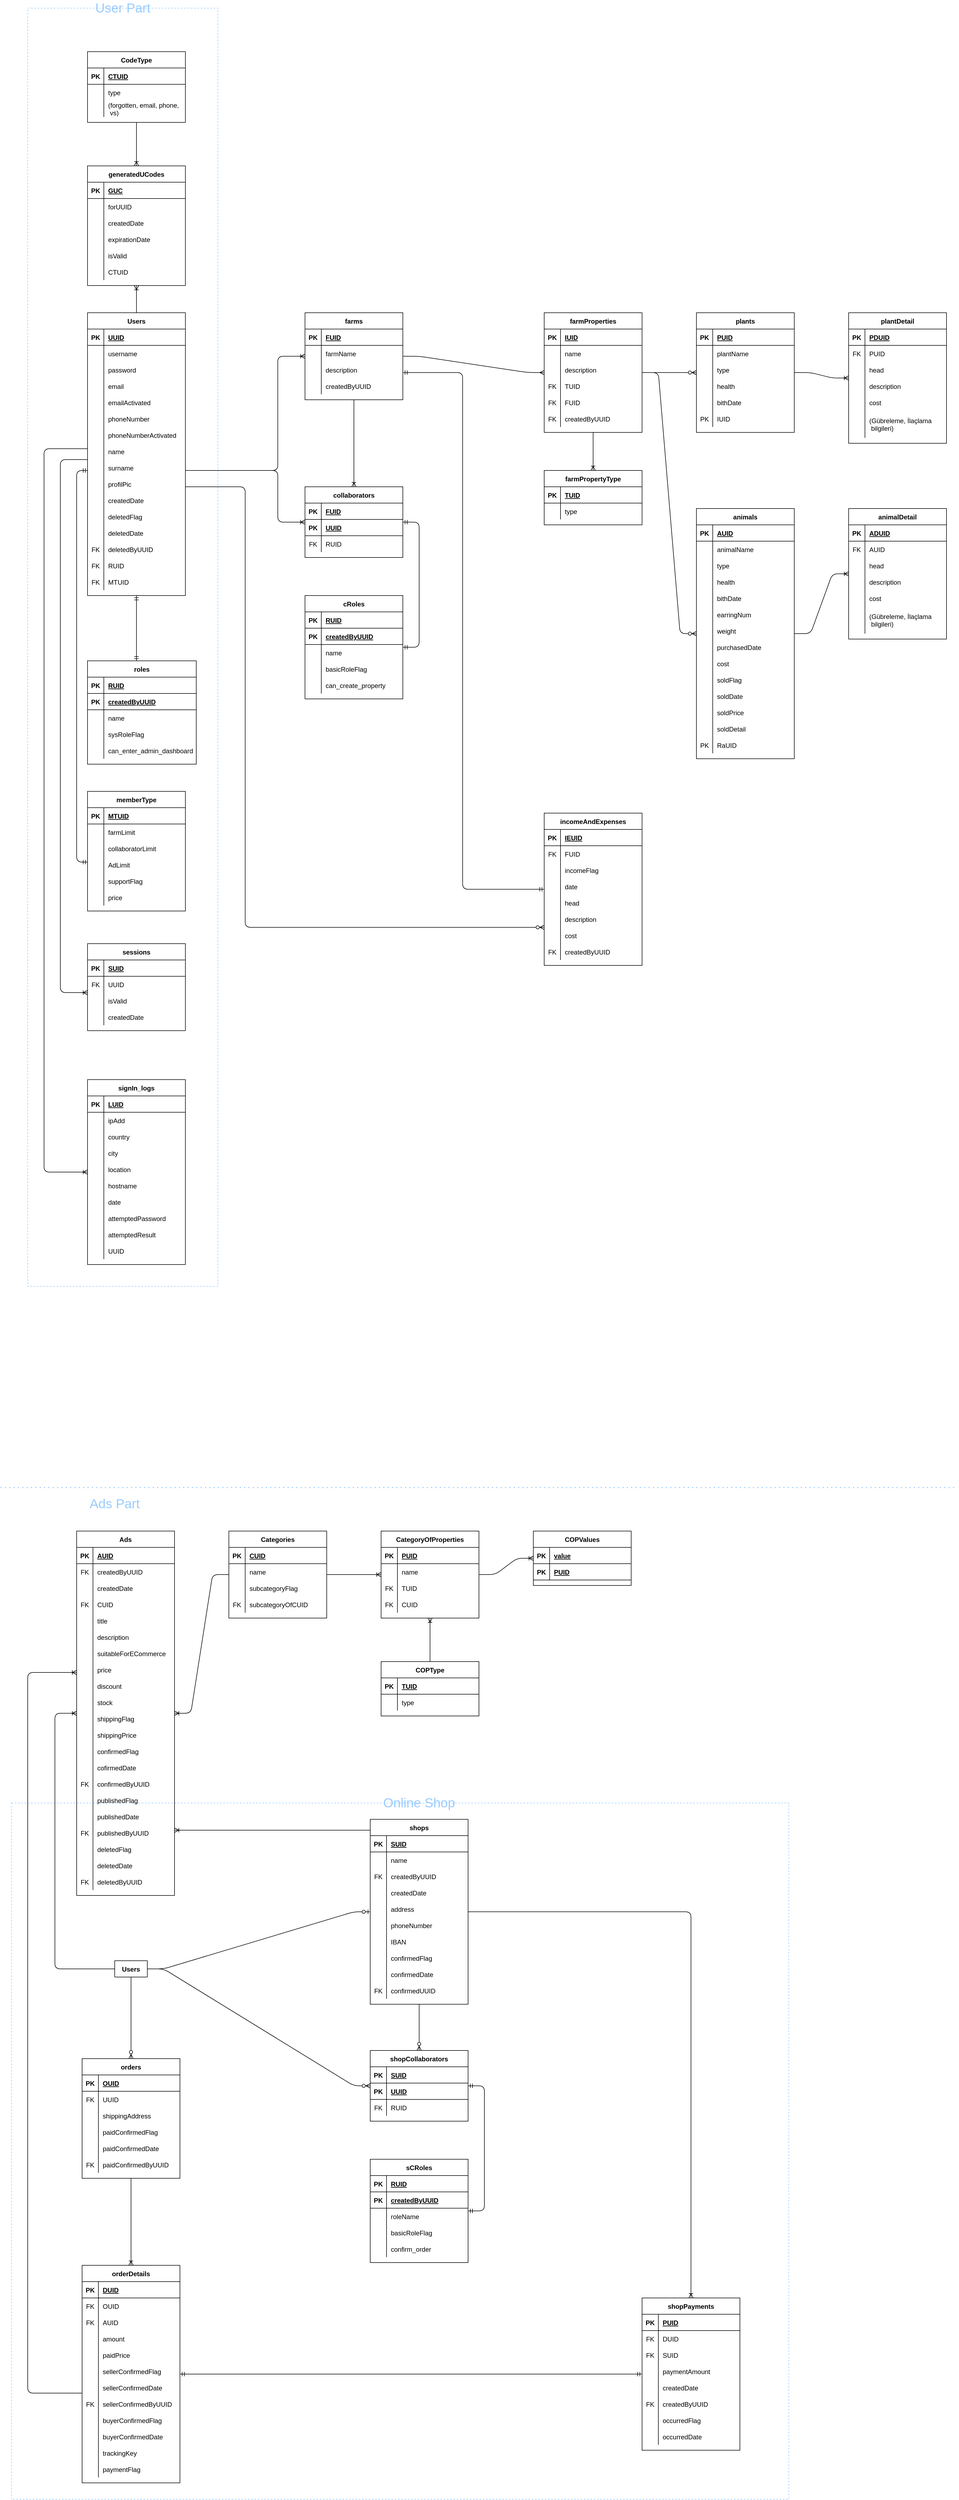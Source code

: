 <mxfile version="13.7.9" type="device"><diagram id="Tz02WPsvH3ShiZ0VOmqh" name="Page-1"><mxGraphModel dx="1108" dy="510" grid="1" gridSize="10" guides="1" tooltips="1" connect="1" arrows="1" fold="1" page="1" pageScale="1" pageWidth="1800" pageHeight="2000" math="0" shadow="0"><root><mxCell id="0"/><mxCell id="1" parent="0"/><mxCell id="-yaWrdIzBOwlhjMQedv--36" value="" style="rounded=0;whiteSpace=wrap;html=1;dashed=1;strokeColor=#99CCFF;fillColor=none;fontSize=24;fontColor=#99CCFF;" parent="1" vertex="1"><mxGeometry x="70" y="30" width="350" height="2350" as="geometry"/></mxCell><mxCell id="rU82QiIrRpaygpx-OW8r-1" value="signIn_logs" style="shape=table;startSize=30;container=1;collapsible=1;childLayout=tableLayout;fixedRows=1;rowLines=0;fontStyle=1;align=center;resizeLast=1;" vertex="1" parent="1"><mxGeometry x="180" y="2000" width="180" height="340" as="geometry"/></mxCell><mxCell id="rU82QiIrRpaygpx-OW8r-2" value="" style="shape=partialRectangle;collapsible=0;dropTarget=0;pointerEvents=0;fillColor=none;top=0;left=0;bottom=1;right=0;points=[[0,0.5],[1,0.5]];portConstraint=eastwest;" vertex="1" parent="rU82QiIrRpaygpx-OW8r-1"><mxGeometry y="30" width="180" height="30" as="geometry"/></mxCell><mxCell id="rU82QiIrRpaygpx-OW8r-3" value="PK" style="shape=partialRectangle;connectable=0;fillColor=none;top=0;left=0;bottom=0;right=0;fontStyle=1;overflow=hidden;" vertex="1" parent="rU82QiIrRpaygpx-OW8r-2"><mxGeometry width="30" height="30" as="geometry"/></mxCell><mxCell id="rU82QiIrRpaygpx-OW8r-4" value="LUID" style="shape=partialRectangle;connectable=0;fillColor=none;top=0;left=0;bottom=0;right=0;align=left;spacingLeft=6;fontStyle=5;overflow=hidden;" vertex="1" parent="rU82QiIrRpaygpx-OW8r-2"><mxGeometry x="30" width="150" height="30" as="geometry"/></mxCell><mxCell id="rU82QiIrRpaygpx-OW8r-5" value="" style="shape=partialRectangle;collapsible=0;dropTarget=0;pointerEvents=0;fillColor=none;top=0;left=0;bottom=0;right=0;points=[[0,0.5],[1,0.5]];portConstraint=eastwest;" vertex="1" parent="rU82QiIrRpaygpx-OW8r-1"><mxGeometry y="60" width="180" height="30" as="geometry"/></mxCell><mxCell id="rU82QiIrRpaygpx-OW8r-6" value="" style="shape=partialRectangle;connectable=0;fillColor=none;top=0;left=0;bottom=0;right=0;editable=1;overflow=hidden;" vertex="1" parent="rU82QiIrRpaygpx-OW8r-5"><mxGeometry width="30" height="30" as="geometry"/></mxCell><mxCell id="rU82QiIrRpaygpx-OW8r-7" value="ipAdd" style="shape=partialRectangle;connectable=0;fillColor=none;top=0;left=0;bottom=0;right=0;align=left;spacingLeft=6;overflow=hidden;" vertex="1" parent="rU82QiIrRpaygpx-OW8r-5"><mxGeometry x="30" width="150" height="30" as="geometry"/></mxCell><mxCell id="rU82QiIrRpaygpx-OW8r-8" value="" style="shape=partialRectangle;collapsible=0;dropTarget=0;pointerEvents=0;fillColor=none;top=0;left=0;bottom=0;right=0;points=[[0,0.5],[1,0.5]];portConstraint=eastwest;" vertex="1" parent="rU82QiIrRpaygpx-OW8r-1"><mxGeometry y="90" width="180" height="30" as="geometry"/></mxCell><mxCell id="rU82QiIrRpaygpx-OW8r-9" value="" style="shape=partialRectangle;connectable=0;fillColor=none;top=0;left=0;bottom=0;right=0;editable=1;overflow=hidden;" vertex="1" parent="rU82QiIrRpaygpx-OW8r-8"><mxGeometry width="30" height="30" as="geometry"/></mxCell><mxCell id="rU82QiIrRpaygpx-OW8r-10" value="country" style="shape=partialRectangle;connectable=0;fillColor=none;top=0;left=0;bottom=0;right=0;align=left;spacingLeft=6;overflow=hidden;" vertex="1" parent="rU82QiIrRpaygpx-OW8r-8"><mxGeometry x="30" width="150" height="30" as="geometry"/></mxCell><mxCell id="rU82QiIrRpaygpx-OW8r-11" value="" style="shape=partialRectangle;collapsible=0;dropTarget=0;pointerEvents=0;fillColor=none;top=0;left=0;bottom=0;right=0;points=[[0,0.5],[1,0.5]];portConstraint=eastwest;" vertex="1" parent="rU82QiIrRpaygpx-OW8r-1"><mxGeometry y="120" width="180" height="30" as="geometry"/></mxCell><mxCell id="rU82QiIrRpaygpx-OW8r-12" value="" style="shape=partialRectangle;connectable=0;fillColor=none;top=0;left=0;bottom=0;right=0;editable=1;overflow=hidden;" vertex="1" parent="rU82QiIrRpaygpx-OW8r-11"><mxGeometry width="30" height="30" as="geometry"/></mxCell><mxCell id="rU82QiIrRpaygpx-OW8r-13" value="city" style="shape=partialRectangle;connectable=0;fillColor=none;top=0;left=0;bottom=0;right=0;align=left;spacingLeft=6;overflow=hidden;" vertex="1" parent="rU82QiIrRpaygpx-OW8r-11"><mxGeometry x="30" width="150" height="30" as="geometry"/></mxCell><mxCell id="rU82QiIrRpaygpx-OW8r-17" value="" style="shape=partialRectangle;collapsible=0;dropTarget=0;pointerEvents=0;fillColor=none;top=0;left=0;bottom=0;right=0;points=[[0,0.5],[1,0.5]];portConstraint=eastwest;" vertex="1" parent="rU82QiIrRpaygpx-OW8r-1"><mxGeometry y="150" width="180" height="30" as="geometry"/></mxCell><mxCell id="rU82QiIrRpaygpx-OW8r-18" value="" style="shape=partialRectangle;connectable=0;fillColor=none;top=0;left=0;bottom=0;right=0;editable=1;overflow=hidden;" vertex="1" parent="rU82QiIrRpaygpx-OW8r-17"><mxGeometry width="30" height="30" as="geometry"/></mxCell><mxCell id="rU82QiIrRpaygpx-OW8r-19" value="location" style="shape=partialRectangle;connectable=0;fillColor=none;top=0;left=0;bottom=0;right=0;align=left;spacingLeft=6;overflow=hidden;" vertex="1" parent="rU82QiIrRpaygpx-OW8r-17"><mxGeometry x="30" width="150" height="30" as="geometry"/></mxCell><mxCell id="rU82QiIrRpaygpx-OW8r-20" value="" style="shape=partialRectangle;collapsible=0;dropTarget=0;pointerEvents=0;fillColor=none;top=0;left=0;bottom=0;right=0;points=[[0,0.5],[1,0.5]];portConstraint=eastwest;" vertex="1" parent="rU82QiIrRpaygpx-OW8r-1"><mxGeometry y="180" width="180" height="30" as="geometry"/></mxCell><mxCell id="rU82QiIrRpaygpx-OW8r-21" value="" style="shape=partialRectangle;connectable=0;fillColor=none;top=0;left=0;bottom=0;right=0;editable=1;overflow=hidden;" vertex="1" parent="rU82QiIrRpaygpx-OW8r-20"><mxGeometry width="30" height="30" as="geometry"/></mxCell><mxCell id="rU82QiIrRpaygpx-OW8r-22" value="hostname" style="shape=partialRectangle;connectable=0;fillColor=none;top=0;left=0;bottom=0;right=0;align=left;spacingLeft=6;overflow=hidden;" vertex="1" parent="rU82QiIrRpaygpx-OW8r-20"><mxGeometry x="30" width="150" height="30" as="geometry"/></mxCell><mxCell id="rU82QiIrRpaygpx-OW8r-23" value="" style="shape=partialRectangle;collapsible=0;dropTarget=0;pointerEvents=0;fillColor=none;top=0;left=0;bottom=0;right=0;points=[[0,0.5],[1,0.5]];portConstraint=eastwest;" vertex="1" parent="rU82QiIrRpaygpx-OW8r-1"><mxGeometry y="210" width="180" height="30" as="geometry"/></mxCell><mxCell id="rU82QiIrRpaygpx-OW8r-24" value="" style="shape=partialRectangle;connectable=0;fillColor=none;top=0;left=0;bottom=0;right=0;editable=1;overflow=hidden;" vertex="1" parent="rU82QiIrRpaygpx-OW8r-23"><mxGeometry width="30" height="30" as="geometry"/></mxCell><mxCell id="rU82QiIrRpaygpx-OW8r-25" value="date" style="shape=partialRectangle;connectable=0;fillColor=none;top=0;left=0;bottom=0;right=0;align=left;spacingLeft=6;overflow=hidden;" vertex="1" parent="rU82QiIrRpaygpx-OW8r-23"><mxGeometry x="30" width="150" height="30" as="geometry"/></mxCell><mxCell id="rU82QiIrRpaygpx-OW8r-26" value="" style="shape=partialRectangle;collapsible=0;dropTarget=0;pointerEvents=0;fillColor=none;top=0;left=0;bottom=0;right=0;points=[[0,0.5],[1,0.5]];portConstraint=eastwest;" vertex="1" parent="rU82QiIrRpaygpx-OW8r-1"><mxGeometry y="240" width="180" height="30" as="geometry"/></mxCell><mxCell id="rU82QiIrRpaygpx-OW8r-27" value="" style="shape=partialRectangle;connectable=0;fillColor=none;top=0;left=0;bottom=0;right=0;editable=1;overflow=hidden;" vertex="1" parent="rU82QiIrRpaygpx-OW8r-26"><mxGeometry width="30" height="30" as="geometry"/></mxCell><mxCell id="rU82QiIrRpaygpx-OW8r-28" value="attemptedPassword" style="shape=partialRectangle;connectable=0;fillColor=none;top=0;left=0;bottom=0;right=0;align=left;spacingLeft=6;overflow=hidden;" vertex="1" parent="rU82QiIrRpaygpx-OW8r-26"><mxGeometry x="30" width="150" height="30" as="geometry"/></mxCell><mxCell id="rU82QiIrRpaygpx-OW8r-14" value="" style="shape=partialRectangle;collapsible=0;dropTarget=0;pointerEvents=0;fillColor=none;top=0;left=0;bottom=0;right=0;points=[[0,0.5],[1,0.5]];portConstraint=eastwest;" vertex="1" parent="rU82QiIrRpaygpx-OW8r-1"><mxGeometry y="270" width="180" height="30" as="geometry"/></mxCell><mxCell id="rU82QiIrRpaygpx-OW8r-15" value="" style="shape=partialRectangle;connectable=0;fillColor=none;top=0;left=0;bottom=0;right=0;editable=1;overflow=hidden;" vertex="1" parent="rU82QiIrRpaygpx-OW8r-14"><mxGeometry width="30" height="30" as="geometry"/></mxCell><mxCell id="rU82QiIrRpaygpx-OW8r-16" value="attemptedResult" style="shape=partialRectangle;connectable=0;fillColor=none;top=0;left=0;bottom=0;right=0;align=left;spacingLeft=6;overflow=hidden;" vertex="1" parent="rU82QiIrRpaygpx-OW8r-14"><mxGeometry x="30" width="150" height="30" as="geometry"/></mxCell><mxCell id="rU82QiIrRpaygpx-OW8r-30" value="" style="shape=partialRectangle;collapsible=0;dropTarget=0;pointerEvents=0;fillColor=none;top=0;left=0;bottom=0;right=0;points=[[0,0.5],[1,0.5]];portConstraint=eastwest;" vertex="1" parent="rU82QiIrRpaygpx-OW8r-1"><mxGeometry y="300" width="180" height="30" as="geometry"/></mxCell><mxCell id="rU82QiIrRpaygpx-OW8r-31" value="" style="shape=partialRectangle;connectable=0;fillColor=none;top=0;left=0;bottom=0;right=0;editable=1;overflow=hidden;" vertex="1" parent="rU82QiIrRpaygpx-OW8r-30"><mxGeometry width="30" height="30" as="geometry"/></mxCell><mxCell id="rU82QiIrRpaygpx-OW8r-32" value="UUID" style="shape=partialRectangle;connectable=0;fillColor=none;top=0;left=0;bottom=0;right=0;align=left;spacingLeft=6;overflow=hidden;" vertex="1" parent="rU82QiIrRpaygpx-OW8r-30"><mxGeometry x="30" width="150" height="30" as="geometry"/></mxCell><mxCell id="kGoNPabkyUvf-X38inYA-208" value="" style="rounded=0;whiteSpace=wrap;html=1;dashed=1;strokeColor=#99CCFF;fillColor=none;fontSize=24;fontColor=#99CCFF;" parent="1" vertex="1"><mxGeometry x="40" y="3330" width="1430" height="1280" as="geometry"/></mxCell><mxCell id="v5P0ZazIf-_AIy_G2SZm-124" value="farmPropertyType" style="shape=table;startSize=30;container=1;collapsible=1;childLayout=tableLayout;fixedRows=1;rowLines=0;fontStyle=1;align=center;resizeLast=1;" parent="1" vertex="1"><mxGeometry x="1020" y="880" width="180" height="100" as="geometry"/></mxCell><mxCell id="v5P0ZazIf-_AIy_G2SZm-125" value="" style="shape=partialRectangle;collapsible=0;dropTarget=0;pointerEvents=0;fillColor=none;top=0;left=0;bottom=1;right=0;points=[[0,0.5],[1,0.5]];portConstraint=eastwest;" parent="v5P0ZazIf-_AIy_G2SZm-124" vertex="1"><mxGeometry y="30" width="180" height="30" as="geometry"/></mxCell><mxCell id="v5P0ZazIf-_AIy_G2SZm-126" value="PK" style="shape=partialRectangle;connectable=0;fillColor=none;top=0;left=0;bottom=0;right=0;fontStyle=1;overflow=hidden;" parent="v5P0ZazIf-_AIy_G2SZm-125" vertex="1"><mxGeometry width="30" height="30" as="geometry"/></mxCell><mxCell id="v5P0ZazIf-_AIy_G2SZm-127" value="TUID" style="shape=partialRectangle;connectable=0;fillColor=none;top=0;left=0;bottom=0;right=0;align=left;spacingLeft=6;fontStyle=5;overflow=hidden;" parent="v5P0ZazIf-_AIy_G2SZm-125" vertex="1"><mxGeometry x="30" width="150" height="30" as="geometry"/></mxCell><mxCell id="v5P0ZazIf-_AIy_G2SZm-128" value="" style="shape=partialRectangle;collapsible=0;dropTarget=0;pointerEvents=0;fillColor=none;top=0;left=0;bottom=0;right=0;points=[[0,0.5],[1,0.5]];portConstraint=eastwest;" parent="v5P0ZazIf-_AIy_G2SZm-124" vertex="1"><mxGeometry y="60" width="180" height="30" as="geometry"/></mxCell><mxCell id="v5P0ZazIf-_AIy_G2SZm-129" value="" style="shape=partialRectangle;connectable=0;fillColor=none;top=0;left=0;bottom=0;right=0;editable=1;overflow=hidden;" parent="v5P0ZazIf-_AIy_G2SZm-128" vertex="1"><mxGeometry width="30" height="30" as="geometry"/></mxCell><mxCell id="v5P0ZazIf-_AIy_G2SZm-130" value="type" style="shape=partialRectangle;connectable=0;fillColor=none;top=0;left=0;bottom=0;right=0;align=left;spacingLeft=6;overflow=hidden;" parent="v5P0ZazIf-_AIy_G2SZm-128" vertex="1"><mxGeometry x="30" width="150" height="30" as="geometry"/></mxCell><mxCell id="v5P0ZazIf-_AIy_G2SZm-123" value="" style="edgeStyle=entityRelationEdgeStyle;fontSize=12;html=1;endArrow=ERmany;endFill=0;" parent="1" source="v5P0ZazIf-_AIy_G2SZm-97" target="v5P0ZazIf-_AIy_G2SZm-110" edge="1"><mxGeometry width="100" height="100" relative="1" as="geometry"><mxPoint x="650" y="930" as="sourcePoint"/><mxPoint x="750" y="830" as="targetPoint"/></mxGeometry></mxCell><mxCell id="v5P0ZazIf-_AIy_G2SZm-177" value="" style="edgeStyle=entityRelationEdgeStyle;fontSize=12;html=1;endArrow=ERoneToMany;" parent="1" source="v5P0ZazIf-_AIy_G2SZm-138" target="v5P0ZazIf-_AIy_G2SZm-158" edge="1"><mxGeometry width="100" height="100" relative="1" as="geometry"><mxPoint x="1210" y="680" as="sourcePoint"/><mxPoint x="1310" y="710" as="targetPoint"/></mxGeometry></mxCell><mxCell id="v5P0ZazIf-_AIy_G2SZm-243" value="" style="edgeStyle=entityRelationEdgeStyle;fontSize=12;html=1;endArrow=ERoneToMany;" parent="1" source="v5P0ZazIf-_AIy_G2SZm-178" target="v5P0ZazIf-_AIy_G2SZm-224" edge="1"><mxGeometry width="100" height="100" relative="1" as="geometry"><mxPoint x="1490" y="710" as="sourcePoint"/><mxPoint x="1590" y="720" as="targetPoint"/></mxGeometry></mxCell><mxCell id="v5P0ZazIf-_AIy_G2SZm-258" value="" style="fontSize=12;html=1;endArrow=ERoneToMany;" parent="1" source="v5P0ZazIf-_AIy_G2SZm-97" target="v5P0ZazIf-_AIy_G2SZm-245" edge="1"><mxGeometry width="100" height="100" relative="1" as="geometry"><mxPoint x="650" y="680" as="sourcePoint"/><mxPoint x="750" y="1040" as="targetPoint"/></mxGeometry></mxCell><mxCell id="v5P0ZazIf-_AIy_G2SZm-266" value="" style="fontSize=12;html=1;endArrow=ERmandOne;startArrow=ERmandOne;edgeStyle=orthogonalEdgeStyle;" parent="1" source="v5P0ZazIf-_AIy_G2SZm-78" target="v5P0ZazIf-_AIy_G2SZm-20" edge="1"><mxGeometry width="100" height="100" relative="1" as="geometry"><mxPoint x="410" y="1220" as="sourcePoint"/><mxPoint x="510" y="1120" as="targetPoint"/><Array as="points"><mxPoint x="270" y="1190"/><mxPoint x="270" y="1190"/></Array></mxGeometry></mxCell><mxCell id="v5P0ZazIf-_AIy_G2SZm-289" value="" style="fontSize=12;html=1;endArrow=ERmandOne;startArrow=ERmandOne;edgeStyle=orthogonalEdgeStyle;" parent="1" source="v5P0ZazIf-_AIy_G2SZm-267" target="v5P0ZazIf-_AIy_G2SZm-20" edge="1"><mxGeometry width="100" height="100" relative="1" as="geometry"><mxPoint x="200" y="1660" as="sourcePoint"/><mxPoint x="190" y="875" as="targetPoint"/><Array as="points"><mxPoint x="160" y="1600"/><mxPoint x="160" y="880"/></Array></mxGeometry></mxCell><mxCell id="v5P0ZazIf-_AIy_G2SZm-290" value="" style="edgeStyle=orthogonalEdgeStyle;fontSize=12;html=1;endArrow=ERoneToMany;" parent="1" source="v5P0ZazIf-_AIy_G2SZm-20" target="v5P0ZazIf-_AIy_G2SZm-97" edge="1"><mxGeometry width="100" height="100" relative="1" as="geometry"><mxPoint x="480" y="900" as="sourcePoint"/><mxPoint x="580" y="800" as="targetPoint"/><Array as="points"><mxPoint x="530" y="880"/><mxPoint x="530" y="670"/></Array></mxGeometry></mxCell><mxCell id="v5P0ZazIf-_AIy_G2SZm-292" value="" style="edgeStyle=orthogonalEdgeStyle;fontSize=12;html=1;endArrow=ERoneToMany;" parent="1" source="v5P0ZazIf-_AIy_G2SZm-20" target="v5P0ZazIf-_AIy_G2SZm-245" edge="1"><mxGeometry width="100" height="100" relative="1" as="geometry"><mxPoint x="370" y="890" as="sourcePoint"/><mxPoint x="480" y="1090" as="targetPoint"/><Array as="points"><mxPoint x="530" y="880"/><mxPoint x="530" y="975"/></Array></mxGeometry></mxCell><mxCell id="v5P0ZazIf-_AIy_G2SZm-315" value="" style="edgeStyle=entityRelationEdgeStyle;fontSize=12;html=1;endArrow=ERmandOne;startArrow=ERmandOne;" parent="1" source="v5P0ZazIf-_AIy_G2SZm-293" target="v5P0ZazIf-_AIy_G2SZm-245" edge="1"><mxGeometry width="100" height="100" relative="1" as="geometry"><mxPoint x="640" y="1840" as="sourcePoint"/><mxPoint x="740" y="1740" as="targetPoint"/></mxGeometry></mxCell><mxCell id="v5P0ZazIf-_AIy_G2SZm-342" value="" style="edgeStyle=orthogonalEdgeStyle;fontSize=12;html=1;endArrow=ERmandOne;startArrow=ERmandOne;" parent="1" source="v5P0ZazIf-_AIy_G2SZm-97" target="v5P0ZazIf-_AIy_G2SZm-316" edge="1"><mxGeometry width="100" height="100" relative="1" as="geometry"><mxPoint x="880" y="1160" as="sourcePoint"/><mxPoint x="810" y="1510" as="targetPoint"/><Array as="points"><mxPoint x="870" y="700"/><mxPoint x="870" y="1650"/></Array></mxGeometry></mxCell><mxCell id="v5P0ZazIf-_AIy_G2SZm-343" value="" style="edgeStyle=orthogonalEdgeStyle;fontSize=12;html=1;endArrow=ERzeroToMany;startArrow=none;startFill=0;endFill=1;" parent="1" source="v5P0ZazIf-_AIy_G2SZm-20" target="v5P0ZazIf-_AIy_G2SZm-316" edge="1"><mxGeometry width="100" height="100" relative="1" as="geometry"><mxPoint x="820" y="770" as="sourcePoint"/><mxPoint x="1080" y="1720" as="targetPoint"/><Array as="points"><mxPoint x="470" y="910"/><mxPoint x="470" y="1720"/></Array></mxGeometry></mxCell><mxCell id="SzoQl-T2SzDx6e-4mMlP-139" value="" style="edgeStyle=entityRelationEdgeStyle;fontSize=12;html=1;endArrow=ERoneToMany;" parent="1" source="SzoQl-T2SzDx6e-4mMlP-48" target="SzoQl-T2SzDx6e-4mMlP-1" edge="1"><mxGeometry width="100" height="100" relative="1" as="geometry"><mxPoint x="350" y="3000" as="sourcePoint"/><mxPoint x="450" y="2900" as="targetPoint"/></mxGeometry></mxCell><mxCell id="SzoQl-T2SzDx6e-4mMlP-140" value="" style="edgeStyle=entityRelationEdgeStyle;fontSize=12;html=1;endArrow=ERoneToMany;" parent="1" source="SzoQl-T2SzDx6e-4mMlP-48" target="SzoQl-T2SzDx6e-4mMlP-75" edge="1"><mxGeometry width="100" height="100" relative="1" as="geometry"><mxPoint x="450" y="2920" as="sourcePoint"/><mxPoint x="350" y="3130" as="targetPoint"/></mxGeometry></mxCell><mxCell id="SzoQl-T2SzDx6e-4mMlP-141" value="" style="edgeStyle=entityRelationEdgeStyle;fontSize=12;html=1;endArrow=ERoneToMany;" parent="1" source="SzoQl-T2SzDx6e-4mMlP-75" target="SzoQl-T2SzDx6e-4mMlP-104" edge="1"><mxGeometry width="100" height="100" relative="1" as="geometry"><mxPoint x="630" y="2920" as="sourcePoint"/><mxPoint x="730" y="2920" as="targetPoint"/></mxGeometry></mxCell><mxCell id="SzoQl-T2SzDx6e-4mMlP-142" value="" style="edgeStyle=orthogonalEdgeStyle;fontSize=12;html=1;endArrow=ERoneToMany;" parent="1" source="SzoQl-T2SzDx6e-4mMlP-117" target="SzoQl-T2SzDx6e-4mMlP-75" edge="1"><mxGeometry width="100" height="100" relative="1" as="geometry"><mxPoint x="910" y="2920" as="sourcePoint"/><mxPoint x="1010" y="2890" as="targetPoint"/></mxGeometry></mxCell><mxCell id="SzoQl-T2SzDx6e-4mMlP-146" value="" style="edgeStyle=orthogonalEdgeStyle;fontSize=12;html=1;endArrow=ERoneToMany;" parent="1" source="kGoNPabkyUvf-X38inYA-74" target="SzoQl-T2SzDx6e-4mMlP-1" edge="1"><mxGeometry width="100" height="100" relative="1" as="geometry"><mxPoint x="60" y="2010" as="sourcePoint"/><mxPoint x="210" y="2400" as="targetPoint"/><Array as="points"><mxPoint x="120" y="3635"/><mxPoint x="120" y="3165"/></Array></mxGeometry></mxCell><mxCell id="SzoQl-T2SzDx6e-4mMlP-160" value="" style="edgeStyle=orthogonalEdgeStyle;fontSize=12;html=1;endArrow=ERoneToMany;" parent="1" source="v5P0ZazIf-_AIy_G2SZm-20" target="SzoQl-T2SzDx6e-4mMlP-147" edge="1"><mxGeometry width="100" height="100" relative="1" as="geometry"><mxPoint x="50" y="820" as="sourcePoint"/><mxPoint x="60" y="1360" as="targetPoint"/><Array as="points"><mxPoint x="130" y="860"/><mxPoint x="130" y="1840"/></Array></mxGeometry></mxCell><mxCell id="-yaWrdIzBOwlhjMQedv--30" value="" style="edgeStyle=orthogonalEdgeStyle;fontSize=12;html=1;endArrow=ERoneToMany;" parent="1" source="-yaWrdIzBOwlhjMQedv--14" target="-yaWrdIzBOwlhjMQedv--1" edge="1"><mxGeometry width="100" height="100" relative="1" as="geometry"><mxPoint x="70" y="350" as="sourcePoint"/><mxPoint x="170" y="250" as="targetPoint"/></mxGeometry></mxCell><mxCell id="-yaWrdIzBOwlhjMQedv--31" value="" style="edgeStyle=orthogonalEdgeStyle;fontSize=12;html=1;endArrow=ERoneToMany;" parent="1" source="v5P0ZazIf-_AIy_G2SZm-20" target="-yaWrdIzBOwlhjMQedv--1" edge="1"><mxGeometry width="100" height="100" relative="1" as="geometry"><mxPoint x="50" y="590" as="sourcePoint"/><mxPoint x="150" y="490" as="targetPoint"/></mxGeometry></mxCell><mxCell id="-yaWrdIzBOwlhjMQedv--34" value="Ads Part" style="text;html=1;strokeColor=none;fillColor=none;align=center;verticalAlign=middle;whiteSpace=wrap;rounded=0;dashed=1;fontSize=24;fontColor=#99CCFF;" parent="1" vertex="1"><mxGeometry x="80" y="2770" width="300" height="20" as="geometry"/></mxCell><mxCell id="-yaWrdIzBOwlhjMQedv--37" value="User Part" style="text;html=1;strokeColor=none;fillColor=none;align=center;verticalAlign=middle;whiteSpace=wrap;rounded=0;dashed=1;fontSize=24;fontColor=#99CCFF;" parent="1" vertex="1"><mxGeometry x="170" y="20" width="150" height="20" as="geometry"/></mxCell><mxCell id="v5P0ZazIf-_AIy_G2SZm-20" value="Users" style="shape=table;startSize=30;container=1;collapsible=1;childLayout=tableLayout;fixedRows=1;rowLines=0;fontStyle=1;align=center;resizeLast=1;" parent="1" vertex="1"><mxGeometry x="180" y="590" width="180" height="520" as="geometry"/></mxCell><mxCell id="v5P0ZazIf-_AIy_G2SZm-21" value="" style="shape=partialRectangle;collapsible=0;dropTarget=0;pointerEvents=0;fillColor=none;top=0;left=0;bottom=1;right=0;points=[[0,0.5],[1,0.5]];portConstraint=eastwest;" parent="v5P0ZazIf-_AIy_G2SZm-20" vertex="1"><mxGeometry y="30" width="180" height="30" as="geometry"/></mxCell><mxCell id="v5P0ZazIf-_AIy_G2SZm-22" value="PK" style="shape=partialRectangle;connectable=0;fillColor=none;top=0;left=0;bottom=0;right=0;fontStyle=1;overflow=hidden;" parent="v5P0ZazIf-_AIy_G2SZm-21" vertex="1"><mxGeometry width="30" height="30" as="geometry"/></mxCell><mxCell id="v5P0ZazIf-_AIy_G2SZm-23" value="UUID" style="shape=partialRectangle;connectable=0;fillColor=none;top=0;left=0;bottom=0;right=0;align=left;spacingLeft=6;fontStyle=5;overflow=hidden;" parent="v5P0ZazIf-_AIy_G2SZm-21" vertex="1"><mxGeometry x="30" width="150" height="30" as="geometry"/></mxCell><mxCell id="v5P0ZazIf-_AIy_G2SZm-24" value="" style="shape=partialRectangle;collapsible=0;dropTarget=0;pointerEvents=0;fillColor=none;top=0;left=0;bottom=0;right=0;points=[[0,0.5],[1,0.5]];portConstraint=eastwest;" parent="v5P0ZazIf-_AIy_G2SZm-20" vertex="1"><mxGeometry y="60" width="180" height="30" as="geometry"/></mxCell><mxCell id="v5P0ZazIf-_AIy_G2SZm-25" value="" style="shape=partialRectangle;connectable=0;fillColor=none;top=0;left=0;bottom=0;right=0;editable=1;overflow=hidden;" parent="v5P0ZazIf-_AIy_G2SZm-24" vertex="1"><mxGeometry width="30" height="30" as="geometry"/></mxCell><mxCell id="v5P0ZazIf-_AIy_G2SZm-26" value="username" style="shape=partialRectangle;connectable=0;fillColor=none;top=0;left=0;bottom=0;right=0;align=left;spacingLeft=6;overflow=hidden;" parent="v5P0ZazIf-_AIy_G2SZm-24" vertex="1"><mxGeometry x="30" width="150" height="30" as="geometry"/></mxCell><mxCell id="v5P0ZazIf-_AIy_G2SZm-27" value="" style="shape=partialRectangle;collapsible=0;dropTarget=0;pointerEvents=0;fillColor=none;top=0;left=0;bottom=0;right=0;points=[[0,0.5],[1,0.5]];portConstraint=eastwest;" parent="v5P0ZazIf-_AIy_G2SZm-20" vertex="1"><mxGeometry y="90" width="180" height="30" as="geometry"/></mxCell><mxCell id="v5P0ZazIf-_AIy_G2SZm-28" value="" style="shape=partialRectangle;connectable=0;fillColor=none;top=0;left=0;bottom=0;right=0;editable=1;overflow=hidden;" parent="v5P0ZazIf-_AIy_G2SZm-27" vertex="1"><mxGeometry width="30" height="30" as="geometry"/></mxCell><mxCell id="v5P0ZazIf-_AIy_G2SZm-29" value="password" style="shape=partialRectangle;connectable=0;fillColor=none;top=0;left=0;bottom=0;right=0;align=left;spacingLeft=6;overflow=hidden;" parent="v5P0ZazIf-_AIy_G2SZm-27" vertex="1"><mxGeometry x="30" width="150" height="30" as="geometry"/></mxCell><mxCell id="v5P0ZazIf-_AIy_G2SZm-30" value="" style="shape=partialRectangle;collapsible=0;dropTarget=0;pointerEvents=0;fillColor=none;top=0;left=0;bottom=0;right=0;points=[[0,0.5],[1,0.5]];portConstraint=eastwest;" parent="v5P0ZazIf-_AIy_G2SZm-20" vertex="1"><mxGeometry y="120" width="180" height="30" as="geometry"/></mxCell><mxCell id="v5P0ZazIf-_AIy_G2SZm-31" value="" style="shape=partialRectangle;connectable=0;fillColor=none;top=0;left=0;bottom=0;right=0;editable=1;overflow=hidden;" parent="v5P0ZazIf-_AIy_G2SZm-30" vertex="1"><mxGeometry width="30" height="30" as="geometry"/></mxCell><mxCell id="v5P0ZazIf-_AIy_G2SZm-32" value="email" style="shape=partialRectangle;connectable=0;fillColor=none;top=0;left=0;bottom=0;right=0;align=left;spacingLeft=6;overflow=hidden;" parent="v5P0ZazIf-_AIy_G2SZm-30" vertex="1"><mxGeometry x="30" width="150" height="30" as="geometry"/></mxCell><mxCell id="v5P0ZazIf-_AIy_G2SZm-33" value="" style="shape=partialRectangle;collapsible=0;dropTarget=0;pointerEvents=0;fillColor=none;top=0;left=0;bottom=0;right=0;points=[[0,0.5],[1,0.5]];portConstraint=eastwest;" parent="v5P0ZazIf-_AIy_G2SZm-20" vertex="1"><mxGeometry y="150" width="180" height="30" as="geometry"/></mxCell><mxCell id="v5P0ZazIf-_AIy_G2SZm-34" value="" style="shape=partialRectangle;connectable=0;fillColor=none;top=0;left=0;bottom=0;right=0;editable=1;overflow=hidden;" parent="v5P0ZazIf-_AIy_G2SZm-33" vertex="1"><mxGeometry width="30" height="30" as="geometry"/></mxCell><mxCell id="v5P0ZazIf-_AIy_G2SZm-35" value="emailActivated" style="shape=partialRectangle;connectable=0;fillColor=none;top=0;left=0;bottom=0;right=0;align=left;spacingLeft=6;overflow=hidden;" parent="v5P0ZazIf-_AIy_G2SZm-33" vertex="1"><mxGeometry x="30" width="150" height="30" as="geometry"/></mxCell><mxCell id="v5P0ZazIf-_AIy_G2SZm-36" value="" style="shape=partialRectangle;collapsible=0;dropTarget=0;pointerEvents=0;fillColor=none;top=0;left=0;bottom=0;right=0;points=[[0,0.5],[1,0.5]];portConstraint=eastwest;" parent="v5P0ZazIf-_AIy_G2SZm-20" vertex="1"><mxGeometry y="180" width="180" height="30" as="geometry"/></mxCell><mxCell id="v5P0ZazIf-_AIy_G2SZm-37" value="" style="shape=partialRectangle;connectable=0;fillColor=none;top=0;left=0;bottom=0;right=0;editable=1;overflow=hidden;" parent="v5P0ZazIf-_AIy_G2SZm-36" vertex="1"><mxGeometry width="30" height="30" as="geometry"/></mxCell><mxCell id="v5P0ZazIf-_AIy_G2SZm-38" value="phoneNumber" style="shape=partialRectangle;connectable=0;fillColor=none;top=0;left=0;bottom=0;right=0;align=left;spacingLeft=6;overflow=hidden;" parent="v5P0ZazIf-_AIy_G2SZm-36" vertex="1"><mxGeometry x="30" width="150" height="30" as="geometry"/></mxCell><mxCell id="v5P0ZazIf-_AIy_G2SZm-40" value="" style="shape=partialRectangle;collapsible=0;dropTarget=0;pointerEvents=0;fillColor=none;top=0;left=0;bottom=0;right=0;points=[[0,0.5],[1,0.5]];portConstraint=eastwest;" parent="v5P0ZazIf-_AIy_G2SZm-20" vertex="1"><mxGeometry y="210" width="180" height="30" as="geometry"/></mxCell><mxCell id="v5P0ZazIf-_AIy_G2SZm-41" value="" style="shape=partialRectangle;connectable=0;fillColor=none;top=0;left=0;bottom=0;right=0;editable=1;overflow=hidden;" parent="v5P0ZazIf-_AIy_G2SZm-40" vertex="1"><mxGeometry width="30" height="30" as="geometry"/></mxCell><mxCell id="v5P0ZazIf-_AIy_G2SZm-42" value="phoneNumberActivated" style="shape=partialRectangle;connectable=0;fillColor=none;top=0;left=0;bottom=0;right=0;align=left;spacingLeft=6;overflow=hidden;" parent="v5P0ZazIf-_AIy_G2SZm-40" vertex="1"><mxGeometry x="30" width="150" height="30" as="geometry"/></mxCell><mxCell id="v5P0ZazIf-_AIy_G2SZm-43" value="" style="shape=partialRectangle;collapsible=0;dropTarget=0;pointerEvents=0;fillColor=none;top=0;left=0;bottom=0;right=0;points=[[0,0.5],[1,0.5]];portConstraint=eastwest;" parent="v5P0ZazIf-_AIy_G2SZm-20" vertex="1"><mxGeometry y="240" width="180" height="30" as="geometry"/></mxCell><mxCell id="v5P0ZazIf-_AIy_G2SZm-44" value="" style="shape=partialRectangle;connectable=0;fillColor=none;top=0;left=0;bottom=0;right=0;editable=1;overflow=hidden;" parent="v5P0ZazIf-_AIy_G2SZm-43" vertex="1"><mxGeometry width="30" height="30" as="geometry"/></mxCell><mxCell id="v5P0ZazIf-_AIy_G2SZm-45" value="name" style="shape=partialRectangle;connectable=0;fillColor=none;top=0;left=0;bottom=0;right=0;align=left;spacingLeft=6;overflow=hidden;" parent="v5P0ZazIf-_AIy_G2SZm-43" vertex="1"><mxGeometry x="30" width="150" height="30" as="geometry"/></mxCell><mxCell id="v5P0ZazIf-_AIy_G2SZm-46" value="" style="shape=partialRectangle;collapsible=0;dropTarget=0;pointerEvents=0;fillColor=none;top=0;left=0;bottom=0;right=0;points=[[0,0.5],[1,0.5]];portConstraint=eastwest;" parent="v5P0ZazIf-_AIy_G2SZm-20" vertex="1"><mxGeometry y="270" width="180" height="30" as="geometry"/></mxCell><mxCell id="v5P0ZazIf-_AIy_G2SZm-47" value="" style="shape=partialRectangle;connectable=0;fillColor=none;top=0;left=0;bottom=0;right=0;editable=1;overflow=hidden;" parent="v5P0ZazIf-_AIy_G2SZm-46" vertex="1"><mxGeometry width="30" height="30" as="geometry"/></mxCell><mxCell id="v5P0ZazIf-_AIy_G2SZm-48" value="surname" style="shape=partialRectangle;connectable=0;fillColor=none;top=0;left=0;bottom=0;right=0;align=left;spacingLeft=6;overflow=hidden;" parent="v5P0ZazIf-_AIy_G2SZm-46" vertex="1"><mxGeometry x="30" width="150" height="30" as="geometry"/></mxCell><mxCell id="v5P0ZazIf-_AIy_G2SZm-49" value="" style="shape=partialRectangle;collapsible=0;dropTarget=0;pointerEvents=0;fillColor=none;top=0;left=0;bottom=0;right=0;points=[[0,0.5],[1,0.5]];portConstraint=eastwest;" parent="v5P0ZazIf-_AIy_G2SZm-20" vertex="1"><mxGeometry y="300" width="180" height="30" as="geometry"/></mxCell><mxCell id="v5P0ZazIf-_AIy_G2SZm-50" value="" style="shape=partialRectangle;connectable=0;fillColor=none;top=0;left=0;bottom=0;right=0;editable=1;overflow=hidden;" parent="v5P0ZazIf-_AIy_G2SZm-49" vertex="1"><mxGeometry width="30" height="30" as="geometry"/></mxCell><mxCell id="v5P0ZazIf-_AIy_G2SZm-51" value="profilPic" style="shape=partialRectangle;connectable=0;fillColor=none;top=0;left=0;bottom=0;right=0;align=left;spacingLeft=6;overflow=hidden;" parent="v5P0ZazIf-_AIy_G2SZm-49" vertex="1"><mxGeometry x="30" width="150" height="30" as="geometry"/></mxCell><mxCell id="v5P0ZazIf-_AIy_G2SZm-52" value="" style="shape=partialRectangle;collapsible=0;dropTarget=0;pointerEvents=0;fillColor=none;top=0;left=0;bottom=0;right=0;points=[[0,0.5],[1,0.5]];portConstraint=eastwest;" parent="v5P0ZazIf-_AIy_G2SZm-20" vertex="1"><mxGeometry y="330" width="180" height="30" as="geometry"/></mxCell><mxCell id="v5P0ZazIf-_AIy_G2SZm-53" value="" style="shape=partialRectangle;connectable=0;fillColor=none;top=0;left=0;bottom=0;right=0;editable=1;overflow=hidden;" parent="v5P0ZazIf-_AIy_G2SZm-52" vertex="1"><mxGeometry width="30" height="30" as="geometry"/></mxCell><mxCell id="v5P0ZazIf-_AIy_G2SZm-54" value="createdDate" style="shape=partialRectangle;connectable=0;fillColor=none;top=0;left=0;bottom=0;right=0;align=left;spacingLeft=6;overflow=hidden;" parent="v5P0ZazIf-_AIy_G2SZm-52" vertex="1"><mxGeometry x="30" width="150" height="30" as="geometry"/></mxCell><mxCell id="v5P0ZazIf-_AIy_G2SZm-66" value="" style="shape=partialRectangle;collapsible=0;dropTarget=0;pointerEvents=0;fillColor=none;top=0;left=0;bottom=0;right=0;points=[[0,0.5],[1,0.5]];portConstraint=eastwest;" parent="v5P0ZazIf-_AIy_G2SZm-20" vertex="1"><mxGeometry y="360" width="180" height="30" as="geometry"/></mxCell><mxCell id="v5P0ZazIf-_AIy_G2SZm-67" value="" style="shape=partialRectangle;connectable=0;fillColor=none;top=0;left=0;bottom=0;right=0;editable=1;overflow=hidden;" parent="v5P0ZazIf-_AIy_G2SZm-66" vertex="1"><mxGeometry width="30" height="30" as="geometry"/></mxCell><mxCell id="v5P0ZazIf-_AIy_G2SZm-68" value="deletedFlag" style="shape=partialRectangle;connectable=0;fillColor=none;top=0;left=0;bottom=0;right=0;align=left;spacingLeft=6;overflow=hidden;" parent="v5P0ZazIf-_AIy_G2SZm-66" vertex="1"><mxGeometry x="30" width="150" height="30" as="geometry"/></mxCell><mxCell id="v5P0ZazIf-_AIy_G2SZm-69" value="" style="shape=partialRectangle;collapsible=0;dropTarget=0;pointerEvents=0;fillColor=none;top=0;left=0;bottom=0;right=0;points=[[0,0.5],[1,0.5]];portConstraint=eastwest;" parent="v5P0ZazIf-_AIy_G2SZm-20" vertex="1"><mxGeometry y="390" width="180" height="30" as="geometry"/></mxCell><mxCell id="v5P0ZazIf-_AIy_G2SZm-70" value="" style="shape=partialRectangle;connectable=0;fillColor=none;top=0;left=0;bottom=0;right=0;editable=1;overflow=hidden;" parent="v5P0ZazIf-_AIy_G2SZm-69" vertex="1"><mxGeometry width="30" height="30" as="geometry"/></mxCell><mxCell id="v5P0ZazIf-_AIy_G2SZm-71" value="deletedDate" style="shape=partialRectangle;connectable=0;fillColor=none;top=0;left=0;bottom=0;right=0;align=left;spacingLeft=6;overflow=hidden;" parent="v5P0ZazIf-_AIy_G2SZm-69" vertex="1"><mxGeometry x="30" width="150" height="30" as="geometry"/></mxCell><mxCell id="v5P0ZazIf-_AIy_G2SZm-72" value="" style="shape=partialRectangle;collapsible=0;dropTarget=0;pointerEvents=0;fillColor=none;top=0;left=0;bottom=0;right=0;points=[[0,0.5],[1,0.5]];portConstraint=eastwest;" parent="v5P0ZazIf-_AIy_G2SZm-20" vertex="1"><mxGeometry y="420" width="180" height="30" as="geometry"/></mxCell><mxCell id="v5P0ZazIf-_AIy_G2SZm-73" value="FK" style="shape=partialRectangle;connectable=0;fillColor=none;top=0;left=0;bottom=0;right=0;editable=1;overflow=hidden;" parent="v5P0ZazIf-_AIy_G2SZm-72" vertex="1"><mxGeometry width="30" height="30" as="geometry"/></mxCell><mxCell id="v5P0ZazIf-_AIy_G2SZm-74" value="deletedByUUID" style="shape=partialRectangle;connectable=0;fillColor=none;top=0;left=0;bottom=0;right=0;align=left;spacingLeft=6;overflow=hidden;" parent="v5P0ZazIf-_AIy_G2SZm-72" vertex="1"><mxGeometry x="30" width="150" height="30" as="geometry"/></mxCell><mxCell id="v5P0ZazIf-_AIy_G2SZm-75" value="" style="shape=partialRectangle;collapsible=0;dropTarget=0;pointerEvents=0;fillColor=none;top=0;left=0;bottom=0;right=0;points=[[0,0.5],[1,0.5]];portConstraint=eastwest;" parent="v5P0ZazIf-_AIy_G2SZm-20" vertex="1"><mxGeometry y="450" width="180" height="30" as="geometry"/></mxCell><mxCell id="v5P0ZazIf-_AIy_G2SZm-76" value="FK" style="shape=partialRectangle;connectable=0;fillColor=none;top=0;left=0;bottom=0;right=0;editable=1;overflow=hidden;" parent="v5P0ZazIf-_AIy_G2SZm-75" vertex="1"><mxGeometry width="30" height="30" as="geometry"/></mxCell><mxCell id="v5P0ZazIf-_AIy_G2SZm-77" value="RUID" style="shape=partialRectangle;connectable=0;fillColor=none;top=0;left=0;bottom=0;right=0;align=left;spacingLeft=6;overflow=hidden;" parent="v5P0ZazIf-_AIy_G2SZm-75" vertex="1"><mxGeometry x="30" width="150" height="30" as="geometry"/></mxCell><mxCell id="v5P0ZazIf-_AIy_G2SZm-280" value="" style="shape=partialRectangle;collapsible=0;dropTarget=0;pointerEvents=0;fillColor=none;top=0;left=0;bottom=0;right=0;points=[[0,0.5],[1,0.5]];portConstraint=eastwest;" parent="v5P0ZazIf-_AIy_G2SZm-20" vertex="1"><mxGeometry y="480" width="180" height="30" as="geometry"/></mxCell><mxCell id="v5P0ZazIf-_AIy_G2SZm-281" value="FK" style="shape=partialRectangle;connectable=0;fillColor=none;top=0;left=0;bottom=0;right=0;fontStyle=0;overflow=hidden;" parent="v5P0ZazIf-_AIy_G2SZm-280" vertex="1"><mxGeometry width="30" height="30" as="geometry"/></mxCell><mxCell id="v5P0ZazIf-_AIy_G2SZm-282" value="MTUID" style="shape=partialRectangle;connectable=0;fillColor=none;top=0;left=0;bottom=0;right=0;align=left;spacingLeft=6;fontStyle=0;overflow=hidden;" parent="v5P0ZazIf-_AIy_G2SZm-280" vertex="1"><mxGeometry x="30" width="150" height="30" as="geometry"/></mxCell><mxCell id="v5P0ZazIf-_AIy_G2SZm-78" value="roles" style="shape=table;startSize=30;container=1;collapsible=1;childLayout=tableLayout;fixedRows=1;rowLines=0;fontStyle=1;align=center;resizeLast=1;" parent="1" vertex="1"><mxGeometry x="180" y="1230" width="200" height="190" as="geometry"/></mxCell><mxCell id="v5P0ZazIf-_AIy_G2SZm-79" value="" style="shape=partialRectangle;collapsible=0;dropTarget=0;pointerEvents=0;fillColor=none;top=0;left=0;bottom=1;right=0;points=[[0,0.5],[1,0.5]];portConstraint=eastwest;" parent="v5P0ZazIf-_AIy_G2SZm-78" vertex="1"><mxGeometry y="30" width="200" height="30" as="geometry"/></mxCell><mxCell id="v5P0ZazIf-_AIy_G2SZm-80" value="PK" style="shape=partialRectangle;connectable=0;fillColor=none;top=0;left=0;bottom=0;right=0;fontStyle=1;overflow=hidden;" parent="v5P0ZazIf-_AIy_G2SZm-79" vertex="1"><mxGeometry width="30" height="30" as="geometry"/></mxCell><mxCell id="v5P0ZazIf-_AIy_G2SZm-81" value="RUID" style="shape=partialRectangle;connectable=0;fillColor=none;top=0;left=0;bottom=0;right=0;align=left;spacingLeft=6;fontStyle=5;overflow=hidden;" parent="v5P0ZazIf-_AIy_G2SZm-79" vertex="1"><mxGeometry x="30" width="170" height="30" as="geometry"/></mxCell><mxCell id="v5P0ZazIf-_AIy_G2SZm-91" value="" style="shape=partialRectangle;collapsible=0;dropTarget=0;pointerEvents=0;fillColor=none;top=0;left=0;bottom=1;right=0;points=[[0,0.5],[1,0.5]];portConstraint=eastwest;" parent="v5P0ZazIf-_AIy_G2SZm-78" vertex="1"><mxGeometry y="60" width="200" height="30" as="geometry"/></mxCell><mxCell id="v5P0ZazIf-_AIy_G2SZm-92" value="PK" style="shape=partialRectangle;connectable=0;fillColor=none;top=0;left=0;bottom=0;right=0;fontStyle=1;overflow=hidden;" parent="v5P0ZazIf-_AIy_G2SZm-91" vertex="1"><mxGeometry width="30" height="30" as="geometry"/></mxCell><mxCell id="v5P0ZazIf-_AIy_G2SZm-93" value="createdByUUID" style="shape=partialRectangle;connectable=0;fillColor=none;top=0;left=0;bottom=0;right=0;align=left;spacingLeft=6;fontStyle=5;overflow=hidden;" parent="v5P0ZazIf-_AIy_G2SZm-91" vertex="1"><mxGeometry x="30" width="170" height="30" as="geometry"/></mxCell><mxCell id="v5P0ZazIf-_AIy_G2SZm-82" value="" style="shape=partialRectangle;collapsible=0;dropTarget=0;pointerEvents=0;fillColor=none;top=0;left=0;bottom=0;right=0;points=[[0,0.5],[1,0.5]];portConstraint=eastwest;" parent="v5P0ZazIf-_AIy_G2SZm-78" vertex="1"><mxGeometry y="90" width="200" height="30" as="geometry"/></mxCell><mxCell id="v5P0ZazIf-_AIy_G2SZm-83" value="" style="shape=partialRectangle;connectable=0;fillColor=none;top=0;left=0;bottom=0;right=0;editable=1;overflow=hidden;" parent="v5P0ZazIf-_AIy_G2SZm-82" vertex="1"><mxGeometry width="30" height="30" as="geometry"/></mxCell><mxCell id="v5P0ZazIf-_AIy_G2SZm-84" value="name" style="shape=partialRectangle;connectable=0;fillColor=none;top=0;left=0;bottom=0;right=0;align=left;spacingLeft=6;overflow=hidden;" parent="v5P0ZazIf-_AIy_G2SZm-82" vertex="1"><mxGeometry x="30" width="170" height="30" as="geometry"/></mxCell><mxCell id="v5P0ZazIf-_AIy_G2SZm-94" value="" style="shape=partialRectangle;collapsible=0;dropTarget=0;pointerEvents=0;fillColor=none;top=0;left=0;bottom=0;right=0;points=[[0,0.5],[1,0.5]];portConstraint=eastwest;" parent="v5P0ZazIf-_AIy_G2SZm-78" vertex="1"><mxGeometry y="120" width="200" height="30" as="geometry"/></mxCell><mxCell id="v5P0ZazIf-_AIy_G2SZm-95" value="" style="shape=partialRectangle;connectable=0;fillColor=none;top=0;left=0;bottom=0;right=0;editable=1;overflow=hidden;" parent="v5P0ZazIf-_AIy_G2SZm-94" vertex="1"><mxGeometry width="30" height="30" as="geometry"/></mxCell><mxCell id="v5P0ZazIf-_AIy_G2SZm-96" value="sysRoleFlag" style="shape=partialRectangle;connectable=0;fillColor=none;top=0;left=0;bottom=0;right=0;align=left;spacingLeft=6;overflow=hidden;" parent="v5P0ZazIf-_AIy_G2SZm-94" vertex="1"><mxGeometry x="30" width="170" height="30" as="geometry"/></mxCell><mxCell id="v5P0ZazIf-_AIy_G2SZm-85" value="" style="shape=partialRectangle;collapsible=0;dropTarget=0;pointerEvents=0;fillColor=none;top=0;left=0;bottom=0;right=0;points=[[0,0.5],[1,0.5]];portConstraint=eastwest;" parent="v5P0ZazIf-_AIy_G2SZm-78" vertex="1"><mxGeometry y="150" width="200" height="30" as="geometry"/></mxCell><mxCell id="v5P0ZazIf-_AIy_G2SZm-86" value="" style="shape=partialRectangle;connectable=0;fillColor=none;top=0;left=0;bottom=0;right=0;editable=1;overflow=hidden;" parent="v5P0ZazIf-_AIy_G2SZm-85" vertex="1"><mxGeometry width="30" height="30" as="geometry"/></mxCell><mxCell id="v5P0ZazIf-_AIy_G2SZm-87" value="can_enter_admin_dashboard" style="shape=partialRectangle;connectable=0;fillColor=none;top=0;left=0;bottom=0;right=0;align=left;spacingLeft=6;overflow=hidden;" parent="v5P0ZazIf-_AIy_G2SZm-85" vertex="1"><mxGeometry x="30" width="170" height="30" as="geometry"/></mxCell><mxCell id="v5P0ZazIf-_AIy_G2SZm-97" value="farms" style="shape=table;startSize=30;container=1;collapsible=1;childLayout=tableLayout;fixedRows=1;rowLines=0;fontStyle=1;align=center;resizeLast=1;" parent="1" vertex="1"><mxGeometry x="580" y="590" width="180" height="160" as="geometry"/></mxCell><mxCell id="v5P0ZazIf-_AIy_G2SZm-98" value="" style="shape=partialRectangle;collapsible=0;dropTarget=0;pointerEvents=0;fillColor=none;top=0;left=0;bottom=1;right=0;points=[[0,0.5],[1,0.5]];portConstraint=eastwest;" parent="v5P0ZazIf-_AIy_G2SZm-97" vertex="1"><mxGeometry y="30" width="180" height="30" as="geometry"/></mxCell><mxCell id="v5P0ZazIf-_AIy_G2SZm-99" value="PK" style="shape=partialRectangle;connectable=0;fillColor=none;top=0;left=0;bottom=0;right=0;fontStyle=1;overflow=hidden;" parent="v5P0ZazIf-_AIy_G2SZm-98" vertex="1"><mxGeometry width="30" height="30" as="geometry"/></mxCell><mxCell id="v5P0ZazIf-_AIy_G2SZm-100" value="FUID" style="shape=partialRectangle;connectable=0;fillColor=none;top=0;left=0;bottom=0;right=0;align=left;spacingLeft=6;fontStyle=5;overflow=hidden;" parent="v5P0ZazIf-_AIy_G2SZm-98" vertex="1"><mxGeometry x="30" width="150" height="30" as="geometry"/></mxCell><mxCell id="v5P0ZazIf-_AIy_G2SZm-101" value="" style="shape=partialRectangle;collapsible=0;dropTarget=0;pointerEvents=0;fillColor=none;top=0;left=0;bottom=0;right=0;points=[[0,0.5],[1,0.5]];portConstraint=eastwest;" parent="v5P0ZazIf-_AIy_G2SZm-97" vertex="1"><mxGeometry y="60" width="180" height="30" as="geometry"/></mxCell><mxCell id="v5P0ZazIf-_AIy_G2SZm-102" value="" style="shape=partialRectangle;connectable=0;fillColor=none;top=0;left=0;bottom=0;right=0;editable=1;overflow=hidden;" parent="v5P0ZazIf-_AIy_G2SZm-101" vertex="1"><mxGeometry width="30" height="30" as="geometry"/></mxCell><mxCell id="v5P0ZazIf-_AIy_G2SZm-103" value="farmName" style="shape=partialRectangle;connectable=0;fillColor=none;top=0;left=0;bottom=0;right=0;align=left;spacingLeft=6;overflow=hidden;" parent="v5P0ZazIf-_AIy_G2SZm-101" vertex="1"><mxGeometry x="30" width="150" height="30" as="geometry"/></mxCell><mxCell id="v5P0ZazIf-_AIy_G2SZm-107" value="" style="shape=partialRectangle;collapsible=0;dropTarget=0;pointerEvents=0;fillColor=none;top=0;left=0;bottom=0;right=0;points=[[0,0.5],[1,0.5]];portConstraint=eastwest;" parent="v5P0ZazIf-_AIy_G2SZm-97" vertex="1"><mxGeometry y="90" width="180" height="30" as="geometry"/></mxCell><mxCell id="v5P0ZazIf-_AIy_G2SZm-108" value="" style="shape=partialRectangle;connectable=0;fillColor=none;top=0;left=0;bottom=0;right=0;editable=1;overflow=hidden;" parent="v5P0ZazIf-_AIy_G2SZm-107" vertex="1"><mxGeometry width="30" height="30" as="geometry"/></mxCell><mxCell id="v5P0ZazIf-_AIy_G2SZm-109" value="description" style="shape=partialRectangle;connectable=0;fillColor=none;top=0;left=0;bottom=0;right=0;align=left;spacingLeft=6;overflow=hidden;" parent="v5P0ZazIf-_AIy_G2SZm-107" vertex="1"><mxGeometry x="30" width="150" height="30" as="geometry"/></mxCell><mxCell id="v5P0ZazIf-_AIy_G2SZm-104" value="" style="shape=partialRectangle;collapsible=0;dropTarget=0;pointerEvents=0;fillColor=none;top=0;left=0;bottom=0;right=0;points=[[0,0.5],[1,0.5]];portConstraint=eastwest;" parent="v5P0ZazIf-_AIy_G2SZm-97" vertex="1"><mxGeometry y="120" width="180" height="30" as="geometry"/></mxCell><mxCell id="v5P0ZazIf-_AIy_G2SZm-105" value="" style="shape=partialRectangle;connectable=0;fillColor=none;top=0;left=0;bottom=0;right=0;editable=1;overflow=hidden;" parent="v5P0ZazIf-_AIy_G2SZm-104" vertex="1"><mxGeometry width="30" height="30" as="geometry"/></mxCell><mxCell id="v5P0ZazIf-_AIy_G2SZm-106" value="createdByUUID" style="shape=partialRectangle;connectable=0;fillColor=none;top=0;left=0;bottom=0;right=0;align=left;spacingLeft=6;overflow=hidden;" parent="v5P0ZazIf-_AIy_G2SZm-104" vertex="1"><mxGeometry x="30" width="150" height="30" as="geometry"/></mxCell><mxCell id="v5P0ZazIf-_AIy_G2SZm-245" value="collaborators" style="shape=table;startSize=30;container=1;collapsible=1;childLayout=tableLayout;fixedRows=1;rowLines=0;fontStyle=1;align=center;resizeLast=1;" parent="1" vertex="1"><mxGeometry x="580" y="910" width="180" height="130" as="geometry"/></mxCell><mxCell id="v5P0ZazIf-_AIy_G2SZm-246" value="" style="shape=partialRectangle;collapsible=0;dropTarget=0;pointerEvents=0;fillColor=none;top=0;left=0;bottom=1;right=0;points=[[0,0.5],[1,0.5]];portConstraint=eastwest;" parent="v5P0ZazIf-_AIy_G2SZm-245" vertex="1"><mxGeometry y="30" width="180" height="30" as="geometry"/></mxCell><mxCell id="v5P0ZazIf-_AIy_G2SZm-247" value="PK" style="shape=partialRectangle;connectable=0;fillColor=none;top=0;left=0;bottom=0;right=0;fontStyle=1;overflow=hidden;" parent="v5P0ZazIf-_AIy_G2SZm-246" vertex="1"><mxGeometry width="30" height="30" as="geometry"/></mxCell><mxCell id="v5P0ZazIf-_AIy_G2SZm-248" value="FUID" style="shape=partialRectangle;connectable=0;fillColor=none;top=0;left=0;bottom=0;right=0;align=left;spacingLeft=6;fontStyle=5;overflow=hidden;" parent="v5P0ZazIf-_AIy_G2SZm-246" vertex="1"><mxGeometry x="30" width="150" height="30" as="geometry"/></mxCell><mxCell id="v5P0ZazIf-_AIy_G2SZm-259" value="" style="shape=partialRectangle;collapsible=0;dropTarget=0;pointerEvents=0;fillColor=none;top=0;left=0;bottom=1;right=0;points=[[0,0.5],[1,0.5]];portConstraint=eastwest;" parent="v5P0ZazIf-_AIy_G2SZm-245" vertex="1"><mxGeometry y="60" width="180" height="30" as="geometry"/></mxCell><mxCell id="v5P0ZazIf-_AIy_G2SZm-260" value="PK" style="shape=partialRectangle;connectable=0;fillColor=none;top=0;left=0;bottom=0;right=0;fontStyle=1;overflow=hidden;" parent="v5P0ZazIf-_AIy_G2SZm-259" vertex="1"><mxGeometry width="30" height="30" as="geometry"/></mxCell><mxCell id="v5P0ZazIf-_AIy_G2SZm-261" value="UUID" style="shape=partialRectangle;connectable=0;fillColor=none;top=0;left=0;bottom=0;right=0;align=left;spacingLeft=6;fontStyle=5;overflow=hidden;" parent="v5P0ZazIf-_AIy_G2SZm-259" vertex="1"><mxGeometry x="30" width="150" height="30" as="geometry"/></mxCell><mxCell id="v5P0ZazIf-_AIy_G2SZm-249" value="" style="shape=partialRectangle;collapsible=0;dropTarget=0;pointerEvents=0;fillColor=none;top=0;left=0;bottom=0;right=0;points=[[0,0.5],[1,0.5]];portConstraint=eastwest;" parent="v5P0ZazIf-_AIy_G2SZm-245" vertex="1"><mxGeometry y="90" width="180" height="30" as="geometry"/></mxCell><mxCell id="v5P0ZazIf-_AIy_G2SZm-250" value="FK" style="shape=partialRectangle;connectable=0;fillColor=none;top=0;left=0;bottom=0;right=0;editable=1;overflow=hidden;" parent="v5P0ZazIf-_AIy_G2SZm-249" vertex="1"><mxGeometry width="30" height="30" as="geometry"/></mxCell><mxCell id="v5P0ZazIf-_AIy_G2SZm-251" value="RUID" style="shape=partialRectangle;connectable=0;fillColor=none;top=0;left=0;bottom=0;right=0;align=left;spacingLeft=6;overflow=hidden;" parent="v5P0ZazIf-_AIy_G2SZm-249" vertex="1"><mxGeometry x="30" width="150" height="30" as="geometry"/></mxCell><mxCell id="v5P0ZazIf-_AIy_G2SZm-110" value="farmProperties" style="shape=table;startSize=30;container=1;collapsible=1;childLayout=tableLayout;fixedRows=1;rowLines=0;fontStyle=1;align=center;resizeLast=1;" parent="1" vertex="1"><mxGeometry x="1020" y="590" width="180" height="220" as="geometry"/></mxCell><mxCell id="v5P0ZazIf-_AIy_G2SZm-111" value="" style="shape=partialRectangle;collapsible=0;dropTarget=0;pointerEvents=0;fillColor=none;top=0;left=0;bottom=1;right=0;points=[[0,0.5],[1,0.5]];portConstraint=eastwest;" parent="v5P0ZazIf-_AIy_G2SZm-110" vertex="1"><mxGeometry y="30" width="180" height="30" as="geometry"/></mxCell><mxCell id="v5P0ZazIf-_AIy_G2SZm-112" value="PK" style="shape=partialRectangle;connectable=0;fillColor=none;top=0;left=0;bottom=0;right=0;fontStyle=1;overflow=hidden;" parent="v5P0ZazIf-_AIy_G2SZm-111" vertex="1"><mxGeometry width="30" height="30" as="geometry"/></mxCell><mxCell id="v5P0ZazIf-_AIy_G2SZm-113" value="IUID" style="shape=partialRectangle;connectable=0;fillColor=none;top=0;left=0;bottom=0;right=0;align=left;spacingLeft=6;fontStyle=5;overflow=hidden;" parent="v5P0ZazIf-_AIy_G2SZm-111" vertex="1"><mxGeometry x="30" width="150" height="30" as="geometry"/></mxCell><mxCell id="v5P0ZazIf-_AIy_G2SZm-114" value="" style="shape=partialRectangle;collapsible=0;dropTarget=0;pointerEvents=0;fillColor=none;top=0;left=0;bottom=0;right=0;points=[[0,0.5],[1,0.5]];portConstraint=eastwest;" parent="v5P0ZazIf-_AIy_G2SZm-110" vertex="1"><mxGeometry y="60" width="180" height="30" as="geometry"/></mxCell><mxCell id="v5P0ZazIf-_AIy_G2SZm-115" value="" style="shape=partialRectangle;connectable=0;fillColor=none;top=0;left=0;bottom=0;right=0;editable=1;overflow=hidden;" parent="v5P0ZazIf-_AIy_G2SZm-114" vertex="1"><mxGeometry width="30" height="30" as="geometry"/></mxCell><mxCell id="v5P0ZazIf-_AIy_G2SZm-116" value="name" style="shape=partialRectangle;connectable=0;fillColor=none;top=0;left=0;bottom=0;right=0;align=left;spacingLeft=6;overflow=hidden;" parent="v5P0ZazIf-_AIy_G2SZm-114" vertex="1"><mxGeometry x="30" width="150" height="30" as="geometry"/></mxCell><mxCell id="-yaWrdIzBOwlhjMQedv--38" value="" style="shape=partialRectangle;collapsible=0;dropTarget=0;pointerEvents=0;fillColor=none;top=0;left=0;bottom=0;right=0;points=[[0,0.5],[1,0.5]];portConstraint=eastwest;dashed=1;strokeColor=#99FF99;fontSize=24;fontColor=#99FF99;" parent="v5P0ZazIf-_AIy_G2SZm-110" vertex="1"><mxGeometry y="90" width="180" height="30" as="geometry"/></mxCell><mxCell id="-yaWrdIzBOwlhjMQedv--39" value="" style="shape=partialRectangle;connectable=0;fillColor=none;top=0;left=0;bottom=0;right=0;editable=1;overflow=hidden;" parent="-yaWrdIzBOwlhjMQedv--38" vertex="1"><mxGeometry width="30" height="30" as="geometry"/></mxCell><mxCell id="-yaWrdIzBOwlhjMQedv--40" value="description" style="shape=partialRectangle;connectable=0;fillColor=none;top=0;left=0;bottom=0;right=0;align=left;spacingLeft=6;overflow=hidden;" parent="-yaWrdIzBOwlhjMQedv--38" vertex="1"><mxGeometry x="30" width="150" height="30" as="geometry"/></mxCell><mxCell id="-yaWrdIzBOwlhjMQedv--41" value="" style="shape=partialRectangle;collapsible=0;dropTarget=0;pointerEvents=0;fillColor=none;top=0;left=0;bottom=0;right=0;points=[[0,0.5],[1,0.5]];portConstraint=eastwest;dashed=1;strokeColor=#99FF99;fontSize=24;fontColor=#99FF99;" parent="v5P0ZazIf-_AIy_G2SZm-110" vertex="1"><mxGeometry y="120" width="180" height="30" as="geometry"/></mxCell><mxCell id="-yaWrdIzBOwlhjMQedv--42" value="FK" style="shape=partialRectangle;connectable=0;fillColor=none;top=0;left=0;bottom=0;right=0;editable=1;overflow=hidden;" parent="-yaWrdIzBOwlhjMQedv--41" vertex="1"><mxGeometry width="30" height="30" as="geometry"/></mxCell><mxCell id="-yaWrdIzBOwlhjMQedv--43" value="TUID" style="shape=partialRectangle;connectable=0;fillColor=none;top=0;left=0;bottom=0;right=0;align=left;spacingLeft=6;overflow=hidden;" parent="-yaWrdIzBOwlhjMQedv--41" vertex="1"><mxGeometry x="30" width="150" height="30" as="geometry"/></mxCell><mxCell id="v5P0ZazIf-_AIy_G2SZm-117" value="" style="shape=partialRectangle;collapsible=0;dropTarget=0;pointerEvents=0;fillColor=none;top=0;left=0;bottom=0;right=0;points=[[0,0.5],[1,0.5]];portConstraint=eastwest;" parent="v5P0ZazIf-_AIy_G2SZm-110" vertex="1"><mxGeometry y="150" width="180" height="30" as="geometry"/></mxCell><mxCell id="v5P0ZazIf-_AIy_G2SZm-118" value="FK" style="shape=partialRectangle;connectable=0;fillColor=none;top=0;left=0;bottom=0;right=0;editable=1;overflow=hidden;" parent="v5P0ZazIf-_AIy_G2SZm-117" vertex="1"><mxGeometry width="30" height="30" as="geometry"/></mxCell><mxCell id="v5P0ZazIf-_AIy_G2SZm-119" value="FUID" style="shape=partialRectangle;connectable=0;fillColor=none;top=0;left=0;bottom=0;right=0;align=left;spacingLeft=6;overflow=hidden;" parent="v5P0ZazIf-_AIy_G2SZm-117" vertex="1"><mxGeometry x="30" width="150" height="30" as="geometry"/></mxCell><mxCell id="v5P0ZazIf-_AIy_G2SZm-120" value="" style="shape=partialRectangle;collapsible=0;dropTarget=0;pointerEvents=0;fillColor=none;top=0;left=0;bottom=0;right=0;points=[[0,0.5],[1,0.5]];portConstraint=eastwest;" parent="v5P0ZazIf-_AIy_G2SZm-110" vertex="1"><mxGeometry y="180" width="180" height="30" as="geometry"/></mxCell><mxCell id="v5P0ZazIf-_AIy_G2SZm-121" value="FK" style="shape=partialRectangle;connectable=0;fillColor=none;top=0;left=0;bottom=0;right=0;editable=1;overflow=hidden;" parent="v5P0ZazIf-_AIy_G2SZm-120" vertex="1"><mxGeometry width="30" height="30" as="geometry"/></mxCell><mxCell id="v5P0ZazIf-_AIy_G2SZm-122" value="createdByUUID" style="shape=partialRectangle;connectable=0;fillColor=none;top=0;left=0;bottom=0;right=0;align=left;spacingLeft=6;overflow=hidden;" parent="v5P0ZazIf-_AIy_G2SZm-120" vertex="1"><mxGeometry x="30" width="150" height="30" as="geometry"/></mxCell><mxCell id="v5P0ZazIf-_AIy_G2SZm-138" value="plants" style="shape=table;startSize=30;container=1;collapsible=1;childLayout=tableLayout;fixedRows=1;rowLines=0;fontStyle=1;align=center;resizeLast=1;" parent="1" vertex="1"><mxGeometry x="1300" y="590" width="180" height="220" as="geometry"/></mxCell><mxCell id="v5P0ZazIf-_AIy_G2SZm-139" value="" style="shape=partialRectangle;collapsible=0;dropTarget=0;pointerEvents=0;fillColor=none;top=0;left=0;bottom=1;right=0;points=[[0,0.5],[1,0.5]];portConstraint=eastwest;" parent="v5P0ZazIf-_AIy_G2SZm-138" vertex="1"><mxGeometry y="30" width="180" height="30" as="geometry"/></mxCell><mxCell id="v5P0ZazIf-_AIy_G2SZm-140" value="PK" style="shape=partialRectangle;connectable=0;fillColor=none;top=0;left=0;bottom=0;right=0;fontStyle=1;overflow=hidden;" parent="v5P0ZazIf-_AIy_G2SZm-139" vertex="1"><mxGeometry width="30" height="30" as="geometry"/></mxCell><mxCell id="v5P0ZazIf-_AIy_G2SZm-141" value="PUID" style="shape=partialRectangle;connectable=0;fillColor=none;top=0;left=0;bottom=0;right=0;align=left;spacingLeft=6;fontStyle=5;overflow=hidden;" parent="v5P0ZazIf-_AIy_G2SZm-139" vertex="1"><mxGeometry x="30" width="150" height="30" as="geometry"/></mxCell><mxCell id="v5P0ZazIf-_AIy_G2SZm-142" value="" style="shape=partialRectangle;collapsible=0;dropTarget=0;pointerEvents=0;fillColor=none;top=0;left=0;bottom=0;right=0;points=[[0,0.5],[1,0.5]];portConstraint=eastwest;" parent="v5P0ZazIf-_AIy_G2SZm-138" vertex="1"><mxGeometry y="60" width="180" height="30" as="geometry"/></mxCell><mxCell id="v5P0ZazIf-_AIy_G2SZm-143" value="" style="shape=partialRectangle;connectable=0;fillColor=none;top=0;left=0;bottom=0;right=0;editable=1;overflow=hidden;" parent="v5P0ZazIf-_AIy_G2SZm-142" vertex="1"><mxGeometry width="30" height="30" as="geometry"/></mxCell><mxCell id="v5P0ZazIf-_AIy_G2SZm-144" value="plantName" style="shape=partialRectangle;connectable=0;fillColor=none;top=0;left=0;bottom=0;right=0;align=left;spacingLeft=6;overflow=hidden;" parent="v5P0ZazIf-_AIy_G2SZm-142" vertex="1"><mxGeometry x="30" width="150" height="30" as="geometry"/></mxCell><mxCell id="v5P0ZazIf-_AIy_G2SZm-145" value="" style="shape=partialRectangle;collapsible=0;dropTarget=0;pointerEvents=0;fillColor=none;top=0;left=0;bottom=0;right=0;points=[[0,0.5],[1,0.5]];portConstraint=eastwest;" parent="v5P0ZazIf-_AIy_G2SZm-138" vertex="1"><mxGeometry y="90" width="180" height="30" as="geometry"/></mxCell><mxCell id="v5P0ZazIf-_AIy_G2SZm-146" value="" style="shape=partialRectangle;connectable=0;fillColor=none;top=0;left=0;bottom=0;right=0;editable=1;overflow=hidden;" parent="v5P0ZazIf-_AIy_G2SZm-145" vertex="1"><mxGeometry width="30" height="30" as="geometry"/></mxCell><mxCell id="v5P0ZazIf-_AIy_G2SZm-147" value="type" style="shape=partialRectangle;connectable=0;fillColor=none;top=0;left=0;bottom=0;right=0;align=left;spacingLeft=6;overflow=hidden;" parent="v5P0ZazIf-_AIy_G2SZm-145" vertex="1"><mxGeometry x="30" width="150" height="30" as="geometry"/></mxCell><mxCell id="v5P0ZazIf-_AIy_G2SZm-148" value="" style="shape=partialRectangle;collapsible=0;dropTarget=0;pointerEvents=0;fillColor=none;top=0;left=0;bottom=0;right=0;points=[[0,0.5],[1,0.5]];portConstraint=eastwest;" parent="v5P0ZazIf-_AIy_G2SZm-138" vertex="1"><mxGeometry y="120" width="180" height="30" as="geometry"/></mxCell><mxCell id="v5P0ZazIf-_AIy_G2SZm-149" value="" style="shape=partialRectangle;connectable=0;fillColor=none;top=0;left=0;bottom=0;right=0;editable=1;overflow=hidden;" parent="v5P0ZazIf-_AIy_G2SZm-148" vertex="1"><mxGeometry width="30" height="30" as="geometry"/></mxCell><mxCell id="v5P0ZazIf-_AIy_G2SZm-150" value="health" style="shape=partialRectangle;connectable=0;fillColor=none;top=0;left=0;bottom=0;right=0;align=left;spacingLeft=6;overflow=hidden;" parent="v5P0ZazIf-_AIy_G2SZm-148" vertex="1"><mxGeometry x="30" width="150" height="30" as="geometry"/></mxCell><mxCell id="v5P0ZazIf-_AIy_G2SZm-151" value="" style="shape=partialRectangle;collapsible=0;dropTarget=0;pointerEvents=0;fillColor=none;top=0;left=0;bottom=0;right=0;points=[[0,0.5],[1,0.5]];portConstraint=eastwest;" parent="v5P0ZazIf-_AIy_G2SZm-138" vertex="1"><mxGeometry y="150" width="180" height="30" as="geometry"/></mxCell><mxCell id="v5P0ZazIf-_AIy_G2SZm-152" value="" style="shape=partialRectangle;connectable=0;fillColor=none;top=0;left=0;bottom=0;right=0;editable=1;overflow=hidden;" parent="v5P0ZazIf-_AIy_G2SZm-151" vertex="1"><mxGeometry width="30" height="30" as="geometry"/></mxCell><mxCell id="v5P0ZazIf-_AIy_G2SZm-153" value="bithDate" style="shape=partialRectangle;connectable=0;fillColor=none;top=0;left=0;bottom=0;right=0;align=left;spacingLeft=6;overflow=hidden;" parent="v5P0ZazIf-_AIy_G2SZm-151" vertex="1"><mxGeometry x="30" width="150" height="30" as="geometry"/></mxCell><mxCell id="v5P0ZazIf-_AIy_G2SZm-154" value="" style="shape=partialRectangle;collapsible=0;dropTarget=0;pointerEvents=0;fillColor=none;top=0;left=0;bottom=0;right=0;points=[[0,0.5],[1,0.5]];portConstraint=eastwest;" parent="v5P0ZazIf-_AIy_G2SZm-138" vertex="1"><mxGeometry y="180" width="180" height="30" as="geometry"/></mxCell><mxCell id="v5P0ZazIf-_AIy_G2SZm-155" value="PK" style="shape=partialRectangle;connectable=0;fillColor=none;top=0;left=0;bottom=0;right=0;editable=1;overflow=hidden;" parent="v5P0ZazIf-_AIy_G2SZm-154" vertex="1"><mxGeometry width="30" height="30" as="geometry"/></mxCell><mxCell id="v5P0ZazIf-_AIy_G2SZm-156" value="IUID" style="shape=partialRectangle;connectable=0;fillColor=none;top=0;left=0;bottom=0;right=0;align=left;spacingLeft=6;overflow=hidden;" parent="v5P0ZazIf-_AIy_G2SZm-154" vertex="1"><mxGeometry x="30" width="150" height="30" as="geometry"/></mxCell><mxCell id="v5P0ZazIf-_AIy_G2SZm-158" value="plantDetail" style="shape=table;startSize=30;container=1;collapsible=1;childLayout=tableLayout;fixedRows=1;rowLines=0;fontStyle=1;align=center;resizeLast=1;" parent="1" vertex="1"><mxGeometry x="1580" y="590" width="180" height="240" as="geometry"/></mxCell><mxCell id="v5P0ZazIf-_AIy_G2SZm-159" value="" style="shape=partialRectangle;collapsible=0;dropTarget=0;pointerEvents=0;fillColor=none;top=0;left=0;bottom=1;right=0;points=[[0,0.5],[1,0.5]];portConstraint=eastwest;" parent="v5P0ZazIf-_AIy_G2SZm-158" vertex="1"><mxGeometry y="30" width="180" height="30" as="geometry"/></mxCell><mxCell id="v5P0ZazIf-_AIy_G2SZm-160" value="PK" style="shape=partialRectangle;connectable=0;fillColor=none;top=0;left=0;bottom=0;right=0;fontStyle=1;overflow=hidden;" parent="v5P0ZazIf-_AIy_G2SZm-159" vertex="1"><mxGeometry width="30" height="30" as="geometry"/></mxCell><mxCell id="v5P0ZazIf-_AIy_G2SZm-161" value="PDUID" style="shape=partialRectangle;connectable=0;fillColor=none;top=0;left=0;bottom=0;right=0;align=left;spacingLeft=6;fontStyle=5;overflow=hidden;" parent="v5P0ZazIf-_AIy_G2SZm-159" vertex="1"><mxGeometry x="30" width="150" height="30" as="geometry"/></mxCell><mxCell id="v5P0ZazIf-_AIy_G2SZm-162" value="" style="shape=partialRectangle;collapsible=0;dropTarget=0;pointerEvents=0;fillColor=none;top=0;left=0;bottom=0;right=0;points=[[0,0.5],[1,0.5]];portConstraint=eastwest;" parent="v5P0ZazIf-_AIy_G2SZm-158" vertex="1"><mxGeometry y="60" width="180" height="30" as="geometry"/></mxCell><mxCell id="v5P0ZazIf-_AIy_G2SZm-163" value="FK" style="shape=partialRectangle;connectable=0;fillColor=none;top=0;left=0;bottom=0;right=0;editable=1;overflow=hidden;" parent="v5P0ZazIf-_AIy_G2SZm-162" vertex="1"><mxGeometry width="30" height="30" as="geometry"/></mxCell><mxCell id="v5P0ZazIf-_AIy_G2SZm-164" value="PUID" style="shape=partialRectangle;connectable=0;fillColor=none;top=0;left=0;bottom=0;right=0;align=left;spacingLeft=6;overflow=hidden;" parent="v5P0ZazIf-_AIy_G2SZm-162" vertex="1"><mxGeometry x="30" width="150" height="30" as="geometry"/></mxCell><mxCell id="v5P0ZazIf-_AIy_G2SZm-171" value="" style="shape=partialRectangle;collapsible=0;dropTarget=0;pointerEvents=0;fillColor=none;top=0;left=0;bottom=0;right=0;points=[[0,0.5],[1,0.5]];portConstraint=eastwest;" parent="v5P0ZazIf-_AIy_G2SZm-158" vertex="1"><mxGeometry y="90" width="180" height="30" as="geometry"/></mxCell><mxCell id="v5P0ZazIf-_AIy_G2SZm-172" value="" style="shape=partialRectangle;connectable=0;fillColor=none;top=0;left=0;bottom=0;right=0;editable=1;overflow=hidden;" parent="v5P0ZazIf-_AIy_G2SZm-171" vertex="1"><mxGeometry width="30" height="30" as="geometry"/></mxCell><mxCell id="v5P0ZazIf-_AIy_G2SZm-173" value="head" style="shape=partialRectangle;connectable=0;fillColor=none;top=0;left=0;bottom=0;right=0;align=left;spacingLeft=6;overflow=hidden;" parent="v5P0ZazIf-_AIy_G2SZm-171" vertex="1"><mxGeometry x="30" width="150" height="30" as="geometry"/></mxCell><mxCell id="v5P0ZazIf-_AIy_G2SZm-165" value="" style="shape=partialRectangle;collapsible=0;dropTarget=0;pointerEvents=0;fillColor=none;top=0;left=0;bottom=0;right=0;points=[[0,0.5],[1,0.5]];portConstraint=eastwest;" parent="v5P0ZazIf-_AIy_G2SZm-158" vertex="1"><mxGeometry y="120" width="180" height="30" as="geometry"/></mxCell><mxCell id="v5P0ZazIf-_AIy_G2SZm-166" value="" style="shape=partialRectangle;connectable=0;fillColor=none;top=0;left=0;bottom=0;right=0;editable=1;overflow=hidden;" parent="v5P0ZazIf-_AIy_G2SZm-165" vertex="1"><mxGeometry width="30" height="30" as="geometry"/></mxCell><mxCell id="v5P0ZazIf-_AIy_G2SZm-167" value="description" style="shape=partialRectangle;connectable=0;fillColor=none;top=0;left=0;bottom=0;right=0;align=left;spacingLeft=6;overflow=hidden;" parent="v5P0ZazIf-_AIy_G2SZm-165" vertex="1"><mxGeometry x="30" width="150" height="30" as="geometry"/></mxCell><mxCell id="v5P0ZazIf-_AIy_G2SZm-174" value="" style="shape=partialRectangle;collapsible=0;dropTarget=0;pointerEvents=0;fillColor=none;top=0;left=0;bottom=0;right=0;points=[[0,0.5],[1,0.5]];portConstraint=eastwest;" parent="v5P0ZazIf-_AIy_G2SZm-158" vertex="1"><mxGeometry y="150" width="180" height="30" as="geometry"/></mxCell><mxCell id="v5P0ZazIf-_AIy_G2SZm-175" value="" style="shape=partialRectangle;connectable=0;fillColor=none;top=0;left=0;bottom=0;right=0;editable=1;overflow=hidden;" parent="v5P0ZazIf-_AIy_G2SZm-174" vertex="1"><mxGeometry width="30" height="30" as="geometry"/></mxCell><mxCell id="v5P0ZazIf-_AIy_G2SZm-176" value="cost" style="shape=partialRectangle;connectable=0;fillColor=none;top=0;left=0;bottom=0;right=0;align=left;spacingLeft=6;overflow=hidden;" parent="v5P0ZazIf-_AIy_G2SZm-174" vertex="1"><mxGeometry x="30" width="150" height="30" as="geometry"/></mxCell><mxCell id="v5P0ZazIf-_AIy_G2SZm-168" value="" style="shape=partialRectangle;collapsible=0;dropTarget=0;pointerEvents=0;fillColor=none;top=0;left=0;bottom=0;right=0;points=[[0,0.5],[1,0.5]];portConstraint=eastwest;" parent="v5P0ZazIf-_AIy_G2SZm-158" vertex="1"><mxGeometry y="180" width="180" height="50" as="geometry"/></mxCell><mxCell id="v5P0ZazIf-_AIy_G2SZm-169" value="" style="shape=partialRectangle;connectable=0;fillColor=none;top=0;left=0;bottom=0;right=0;editable=1;overflow=hidden;" parent="v5P0ZazIf-_AIy_G2SZm-168" vertex="1"><mxGeometry width="30" height="50" as="geometry"/></mxCell><mxCell id="v5P0ZazIf-_AIy_G2SZm-170" value="(Gübreleme, İlaçlama&#10; bilgileri)" style="shape=partialRectangle;connectable=0;fillColor=none;top=0;left=0;bottom=0;right=0;align=left;spacingLeft=6;overflow=hidden;" parent="v5P0ZazIf-_AIy_G2SZm-168" vertex="1"><mxGeometry x="30" width="150" height="50" as="geometry"/></mxCell><mxCell id="v5P0ZazIf-_AIy_G2SZm-178" value="animals" style="shape=table;startSize=30;container=1;collapsible=1;childLayout=tableLayout;fixedRows=1;rowLines=0;fontStyle=1;align=center;resizeLast=1;" parent="1" vertex="1"><mxGeometry x="1300" y="950" width="180" height="460" as="geometry"/></mxCell><mxCell id="v5P0ZazIf-_AIy_G2SZm-179" value="" style="shape=partialRectangle;collapsible=0;dropTarget=0;pointerEvents=0;fillColor=none;top=0;left=0;bottom=1;right=0;points=[[0,0.5],[1,0.5]];portConstraint=eastwest;" parent="v5P0ZazIf-_AIy_G2SZm-178" vertex="1"><mxGeometry y="30" width="180" height="30" as="geometry"/></mxCell><mxCell id="v5P0ZazIf-_AIy_G2SZm-180" value="PK" style="shape=partialRectangle;connectable=0;fillColor=none;top=0;left=0;bottom=0;right=0;fontStyle=1;overflow=hidden;" parent="v5P0ZazIf-_AIy_G2SZm-179" vertex="1"><mxGeometry width="30" height="30" as="geometry"/></mxCell><mxCell id="v5P0ZazIf-_AIy_G2SZm-181" value="AUID" style="shape=partialRectangle;connectable=0;fillColor=none;top=0;left=0;bottom=0;right=0;align=left;spacingLeft=6;fontStyle=5;overflow=hidden;" parent="v5P0ZazIf-_AIy_G2SZm-179" vertex="1"><mxGeometry x="30" width="150" height="30" as="geometry"/></mxCell><mxCell id="v5P0ZazIf-_AIy_G2SZm-182" value="" style="shape=partialRectangle;collapsible=0;dropTarget=0;pointerEvents=0;fillColor=none;top=0;left=0;bottom=0;right=0;points=[[0,0.5],[1,0.5]];portConstraint=eastwest;" parent="v5P0ZazIf-_AIy_G2SZm-178" vertex="1"><mxGeometry y="60" width="180" height="30" as="geometry"/></mxCell><mxCell id="v5P0ZazIf-_AIy_G2SZm-183" value="" style="shape=partialRectangle;connectable=0;fillColor=none;top=0;left=0;bottom=0;right=0;editable=1;overflow=hidden;" parent="v5P0ZazIf-_AIy_G2SZm-182" vertex="1"><mxGeometry width="30" height="30" as="geometry"/></mxCell><mxCell id="v5P0ZazIf-_AIy_G2SZm-184" value="animalName" style="shape=partialRectangle;connectable=0;fillColor=none;top=0;left=0;bottom=0;right=0;align=left;spacingLeft=6;overflow=hidden;" parent="v5P0ZazIf-_AIy_G2SZm-182" vertex="1"><mxGeometry x="30" width="150" height="30" as="geometry"/></mxCell><mxCell id="v5P0ZazIf-_AIy_G2SZm-185" value="" style="shape=partialRectangle;collapsible=0;dropTarget=0;pointerEvents=0;fillColor=none;top=0;left=0;bottom=0;right=0;points=[[0,0.5],[1,0.5]];portConstraint=eastwest;" parent="v5P0ZazIf-_AIy_G2SZm-178" vertex="1"><mxGeometry y="90" width="180" height="30" as="geometry"/></mxCell><mxCell id="v5P0ZazIf-_AIy_G2SZm-186" value="" style="shape=partialRectangle;connectable=0;fillColor=none;top=0;left=0;bottom=0;right=0;editable=1;overflow=hidden;" parent="v5P0ZazIf-_AIy_G2SZm-185" vertex="1"><mxGeometry width="30" height="30" as="geometry"/></mxCell><mxCell id="v5P0ZazIf-_AIy_G2SZm-187" value="type" style="shape=partialRectangle;connectable=0;fillColor=none;top=0;left=0;bottom=0;right=0;align=left;spacingLeft=6;overflow=hidden;" parent="v5P0ZazIf-_AIy_G2SZm-185" vertex="1"><mxGeometry x="30" width="150" height="30" as="geometry"/></mxCell><mxCell id="v5P0ZazIf-_AIy_G2SZm-188" value="" style="shape=partialRectangle;collapsible=0;dropTarget=0;pointerEvents=0;fillColor=none;top=0;left=0;bottom=0;right=0;points=[[0,0.5],[1,0.5]];portConstraint=eastwest;" parent="v5P0ZazIf-_AIy_G2SZm-178" vertex="1"><mxGeometry y="120" width="180" height="30" as="geometry"/></mxCell><mxCell id="v5P0ZazIf-_AIy_G2SZm-189" value="" style="shape=partialRectangle;connectable=0;fillColor=none;top=0;left=0;bottom=0;right=0;editable=1;overflow=hidden;" parent="v5P0ZazIf-_AIy_G2SZm-188" vertex="1"><mxGeometry width="30" height="30" as="geometry"/></mxCell><mxCell id="v5P0ZazIf-_AIy_G2SZm-190" value="health" style="shape=partialRectangle;connectable=0;fillColor=none;top=0;left=0;bottom=0;right=0;align=left;spacingLeft=6;overflow=hidden;" parent="v5P0ZazIf-_AIy_G2SZm-188" vertex="1"><mxGeometry x="30" width="150" height="30" as="geometry"/></mxCell><mxCell id="v5P0ZazIf-_AIy_G2SZm-191" value="" style="shape=partialRectangle;collapsible=0;dropTarget=0;pointerEvents=0;fillColor=none;top=0;left=0;bottom=0;right=0;points=[[0,0.5],[1,0.5]];portConstraint=eastwest;" parent="v5P0ZazIf-_AIy_G2SZm-178" vertex="1"><mxGeometry y="150" width="180" height="30" as="geometry"/></mxCell><mxCell id="v5P0ZazIf-_AIy_G2SZm-192" value="" style="shape=partialRectangle;connectable=0;fillColor=none;top=0;left=0;bottom=0;right=0;editable=1;overflow=hidden;" parent="v5P0ZazIf-_AIy_G2SZm-191" vertex="1"><mxGeometry width="30" height="30" as="geometry"/></mxCell><mxCell id="v5P0ZazIf-_AIy_G2SZm-193" value="bithDate" style="shape=partialRectangle;connectable=0;fillColor=none;top=0;left=0;bottom=0;right=0;align=left;spacingLeft=6;overflow=hidden;" parent="v5P0ZazIf-_AIy_G2SZm-191" vertex="1"><mxGeometry x="30" width="150" height="30" as="geometry"/></mxCell><mxCell id="v5P0ZazIf-_AIy_G2SZm-197" value="" style="shape=partialRectangle;collapsible=0;dropTarget=0;pointerEvents=0;fillColor=none;top=0;left=0;bottom=0;right=0;points=[[0,0.5],[1,0.5]];portConstraint=eastwest;" parent="v5P0ZazIf-_AIy_G2SZm-178" vertex="1"><mxGeometry y="180" width="180" height="30" as="geometry"/></mxCell><mxCell id="v5P0ZazIf-_AIy_G2SZm-198" value="" style="shape=partialRectangle;connectable=0;fillColor=none;top=0;left=0;bottom=0;right=0;editable=1;overflow=hidden;" parent="v5P0ZazIf-_AIy_G2SZm-197" vertex="1"><mxGeometry width="30" height="30" as="geometry"/></mxCell><mxCell id="v5P0ZazIf-_AIy_G2SZm-199" value="earringNum" style="shape=partialRectangle;connectable=0;fillColor=none;top=0;left=0;bottom=0;right=0;align=left;spacingLeft=6;overflow=hidden;" parent="v5P0ZazIf-_AIy_G2SZm-197" vertex="1"><mxGeometry x="30" width="150" height="30" as="geometry"/></mxCell><mxCell id="v5P0ZazIf-_AIy_G2SZm-200" value="" style="shape=partialRectangle;collapsible=0;dropTarget=0;pointerEvents=0;fillColor=none;top=0;left=0;bottom=0;right=0;points=[[0,0.5],[1,0.5]];portConstraint=eastwest;" parent="v5P0ZazIf-_AIy_G2SZm-178" vertex="1"><mxGeometry y="210" width="180" height="30" as="geometry"/></mxCell><mxCell id="v5P0ZazIf-_AIy_G2SZm-201" value="" style="shape=partialRectangle;connectable=0;fillColor=none;top=0;left=0;bottom=0;right=0;editable=1;overflow=hidden;" parent="v5P0ZazIf-_AIy_G2SZm-200" vertex="1"><mxGeometry width="30" height="30" as="geometry"/></mxCell><mxCell id="v5P0ZazIf-_AIy_G2SZm-202" value="weight" style="shape=partialRectangle;connectable=0;fillColor=none;top=0;left=0;bottom=0;right=0;align=left;spacingLeft=6;overflow=hidden;" parent="v5P0ZazIf-_AIy_G2SZm-200" vertex="1"><mxGeometry x="30" width="150" height="30" as="geometry"/></mxCell><mxCell id="v5P0ZazIf-_AIy_G2SZm-203" value="" style="shape=partialRectangle;collapsible=0;dropTarget=0;pointerEvents=0;fillColor=none;top=0;left=0;bottom=0;right=0;points=[[0,0.5],[1,0.5]];portConstraint=eastwest;" parent="v5P0ZazIf-_AIy_G2SZm-178" vertex="1"><mxGeometry y="240" width="180" height="30" as="geometry"/></mxCell><mxCell id="v5P0ZazIf-_AIy_G2SZm-204" value="" style="shape=partialRectangle;connectable=0;fillColor=none;top=0;left=0;bottom=0;right=0;editable=1;overflow=hidden;" parent="v5P0ZazIf-_AIy_G2SZm-203" vertex="1"><mxGeometry width="30" height="30" as="geometry"/></mxCell><mxCell id="v5P0ZazIf-_AIy_G2SZm-205" value="purchasedDate" style="shape=partialRectangle;connectable=0;fillColor=none;top=0;left=0;bottom=0;right=0;align=left;spacingLeft=6;overflow=hidden;" parent="v5P0ZazIf-_AIy_G2SZm-203" vertex="1"><mxGeometry x="30" width="150" height="30" as="geometry"/></mxCell><mxCell id="v5P0ZazIf-_AIy_G2SZm-206" value="" style="shape=partialRectangle;collapsible=0;dropTarget=0;pointerEvents=0;fillColor=none;top=0;left=0;bottom=0;right=0;points=[[0,0.5],[1,0.5]];portConstraint=eastwest;" parent="v5P0ZazIf-_AIy_G2SZm-178" vertex="1"><mxGeometry y="270" width="180" height="30" as="geometry"/></mxCell><mxCell id="v5P0ZazIf-_AIy_G2SZm-207" value="" style="shape=partialRectangle;connectable=0;fillColor=none;top=0;left=0;bottom=0;right=0;editable=1;overflow=hidden;" parent="v5P0ZazIf-_AIy_G2SZm-206" vertex="1"><mxGeometry width="30" height="30" as="geometry"/></mxCell><mxCell id="v5P0ZazIf-_AIy_G2SZm-208" value="cost" style="shape=partialRectangle;connectable=0;fillColor=none;top=0;left=0;bottom=0;right=0;align=left;spacingLeft=6;overflow=hidden;" parent="v5P0ZazIf-_AIy_G2SZm-206" vertex="1"><mxGeometry x="30" width="150" height="30" as="geometry"/></mxCell><mxCell id="v5P0ZazIf-_AIy_G2SZm-212" value="" style="shape=partialRectangle;collapsible=0;dropTarget=0;pointerEvents=0;fillColor=none;top=0;left=0;bottom=0;right=0;points=[[0,0.5],[1,0.5]];portConstraint=eastwest;" parent="v5P0ZazIf-_AIy_G2SZm-178" vertex="1"><mxGeometry y="300" width="180" height="30" as="geometry"/></mxCell><mxCell id="v5P0ZazIf-_AIy_G2SZm-213" value="" style="shape=partialRectangle;connectable=0;fillColor=none;top=0;left=0;bottom=0;right=0;editable=1;overflow=hidden;" parent="v5P0ZazIf-_AIy_G2SZm-212" vertex="1"><mxGeometry width="30" height="30" as="geometry"/></mxCell><mxCell id="v5P0ZazIf-_AIy_G2SZm-214" value="soldFlag" style="shape=partialRectangle;connectable=0;fillColor=none;top=0;left=0;bottom=0;right=0;align=left;spacingLeft=6;overflow=hidden;" parent="v5P0ZazIf-_AIy_G2SZm-212" vertex="1"><mxGeometry x="30" width="150" height="30" as="geometry"/></mxCell><mxCell id="v5P0ZazIf-_AIy_G2SZm-215" value="" style="shape=partialRectangle;collapsible=0;dropTarget=0;pointerEvents=0;fillColor=none;top=0;left=0;bottom=0;right=0;points=[[0,0.5],[1,0.5]];portConstraint=eastwest;" parent="v5P0ZazIf-_AIy_G2SZm-178" vertex="1"><mxGeometry y="330" width="180" height="30" as="geometry"/></mxCell><mxCell id="v5P0ZazIf-_AIy_G2SZm-216" value="" style="shape=partialRectangle;connectable=0;fillColor=none;top=0;left=0;bottom=0;right=0;editable=1;overflow=hidden;" parent="v5P0ZazIf-_AIy_G2SZm-215" vertex="1"><mxGeometry width="30" height="30" as="geometry"/></mxCell><mxCell id="v5P0ZazIf-_AIy_G2SZm-217" value="soldDate" style="shape=partialRectangle;connectable=0;fillColor=none;top=0;left=0;bottom=0;right=0;align=left;spacingLeft=6;overflow=hidden;" parent="v5P0ZazIf-_AIy_G2SZm-215" vertex="1"><mxGeometry x="30" width="150" height="30" as="geometry"/></mxCell><mxCell id="v5P0ZazIf-_AIy_G2SZm-218" value="" style="shape=partialRectangle;collapsible=0;dropTarget=0;pointerEvents=0;fillColor=none;top=0;left=0;bottom=0;right=0;points=[[0,0.5],[1,0.5]];portConstraint=eastwest;" parent="v5P0ZazIf-_AIy_G2SZm-178" vertex="1"><mxGeometry y="360" width="180" height="30" as="geometry"/></mxCell><mxCell id="v5P0ZazIf-_AIy_G2SZm-219" value="" style="shape=partialRectangle;connectable=0;fillColor=none;top=0;left=0;bottom=0;right=0;editable=1;overflow=hidden;" parent="v5P0ZazIf-_AIy_G2SZm-218" vertex="1"><mxGeometry width="30" height="30" as="geometry"/></mxCell><mxCell id="v5P0ZazIf-_AIy_G2SZm-220" value="soldPrice" style="shape=partialRectangle;connectable=0;fillColor=none;top=0;left=0;bottom=0;right=0;align=left;spacingLeft=6;overflow=hidden;" parent="v5P0ZazIf-_AIy_G2SZm-218" vertex="1"><mxGeometry x="30" width="150" height="30" as="geometry"/></mxCell><mxCell id="v5P0ZazIf-_AIy_G2SZm-221" value="" style="shape=partialRectangle;collapsible=0;dropTarget=0;pointerEvents=0;fillColor=none;top=0;left=0;bottom=0;right=0;points=[[0,0.5],[1,0.5]];portConstraint=eastwest;" parent="v5P0ZazIf-_AIy_G2SZm-178" vertex="1"><mxGeometry y="390" width="180" height="30" as="geometry"/></mxCell><mxCell id="v5P0ZazIf-_AIy_G2SZm-222" value="" style="shape=partialRectangle;connectable=0;fillColor=none;top=0;left=0;bottom=0;right=0;editable=1;overflow=hidden;" parent="v5P0ZazIf-_AIy_G2SZm-221" vertex="1"><mxGeometry width="30" height="30" as="geometry"/></mxCell><mxCell id="v5P0ZazIf-_AIy_G2SZm-223" value="soldDetail" style="shape=partialRectangle;connectable=0;fillColor=none;top=0;left=0;bottom=0;right=0;align=left;spacingLeft=6;overflow=hidden;" parent="v5P0ZazIf-_AIy_G2SZm-221" vertex="1"><mxGeometry x="30" width="150" height="30" as="geometry"/></mxCell><mxCell id="v5P0ZazIf-_AIy_G2SZm-194" value="" style="shape=partialRectangle;collapsible=0;dropTarget=0;pointerEvents=0;fillColor=none;top=0;left=0;bottom=0;right=0;points=[[0,0.5],[1,0.5]];portConstraint=eastwest;" parent="v5P0ZazIf-_AIy_G2SZm-178" vertex="1"><mxGeometry y="420" width="180" height="30" as="geometry"/></mxCell><mxCell id="v5P0ZazIf-_AIy_G2SZm-195" value="PK" style="shape=partialRectangle;connectable=0;fillColor=none;top=0;left=0;bottom=0;right=0;editable=1;overflow=hidden;" parent="v5P0ZazIf-_AIy_G2SZm-194" vertex="1"><mxGeometry width="30" height="30" as="geometry"/></mxCell><mxCell id="v5P0ZazIf-_AIy_G2SZm-196" value="RaUID" style="shape=partialRectangle;connectable=0;fillColor=none;top=0;left=0;bottom=0;right=0;align=left;spacingLeft=6;overflow=hidden;" parent="v5P0ZazIf-_AIy_G2SZm-194" vertex="1"><mxGeometry x="30" width="150" height="30" as="geometry"/></mxCell><mxCell id="v5P0ZazIf-_AIy_G2SZm-224" value="animalDetail" style="shape=table;startSize=30;container=1;collapsible=1;childLayout=tableLayout;fixedRows=1;rowLines=0;fontStyle=1;align=center;resizeLast=1;" parent="1" vertex="1"><mxGeometry x="1580" y="950" width="180" height="240" as="geometry"/></mxCell><mxCell id="v5P0ZazIf-_AIy_G2SZm-225" value="" style="shape=partialRectangle;collapsible=0;dropTarget=0;pointerEvents=0;fillColor=none;top=0;left=0;bottom=1;right=0;points=[[0,0.5],[1,0.5]];portConstraint=eastwest;" parent="v5P0ZazIf-_AIy_G2SZm-224" vertex="1"><mxGeometry y="30" width="180" height="30" as="geometry"/></mxCell><mxCell id="v5P0ZazIf-_AIy_G2SZm-226" value="PK" style="shape=partialRectangle;connectable=0;fillColor=none;top=0;left=0;bottom=0;right=0;fontStyle=1;overflow=hidden;" parent="v5P0ZazIf-_AIy_G2SZm-225" vertex="1"><mxGeometry width="30" height="30" as="geometry"/></mxCell><mxCell id="v5P0ZazIf-_AIy_G2SZm-227" value="ADUID" style="shape=partialRectangle;connectable=0;fillColor=none;top=0;left=0;bottom=0;right=0;align=left;spacingLeft=6;fontStyle=5;overflow=hidden;" parent="v5P0ZazIf-_AIy_G2SZm-225" vertex="1"><mxGeometry x="30" width="150" height="30" as="geometry"/></mxCell><mxCell id="v5P0ZazIf-_AIy_G2SZm-228" value="" style="shape=partialRectangle;collapsible=0;dropTarget=0;pointerEvents=0;fillColor=none;top=0;left=0;bottom=0;right=0;points=[[0,0.5],[1,0.5]];portConstraint=eastwest;" parent="v5P0ZazIf-_AIy_G2SZm-224" vertex="1"><mxGeometry y="60" width="180" height="30" as="geometry"/></mxCell><mxCell id="v5P0ZazIf-_AIy_G2SZm-229" value="FK" style="shape=partialRectangle;connectable=0;fillColor=none;top=0;left=0;bottom=0;right=0;editable=1;overflow=hidden;" parent="v5P0ZazIf-_AIy_G2SZm-228" vertex="1"><mxGeometry width="30" height="30" as="geometry"/></mxCell><mxCell id="v5P0ZazIf-_AIy_G2SZm-230" value="AUID" style="shape=partialRectangle;connectable=0;fillColor=none;top=0;left=0;bottom=0;right=0;align=left;spacingLeft=6;overflow=hidden;" parent="v5P0ZazIf-_AIy_G2SZm-228" vertex="1"><mxGeometry x="30" width="150" height="30" as="geometry"/></mxCell><mxCell id="v5P0ZazIf-_AIy_G2SZm-231" value="" style="shape=partialRectangle;collapsible=0;dropTarget=0;pointerEvents=0;fillColor=none;top=0;left=0;bottom=0;right=0;points=[[0,0.5],[1,0.5]];portConstraint=eastwest;" parent="v5P0ZazIf-_AIy_G2SZm-224" vertex="1"><mxGeometry y="90" width="180" height="30" as="geometry"/></mxCell><mxCell id="v5P0ZazIf-_AIy_G2SZm-232" value="" style="shape=partialRectangle;connectable=0;fillColor=none;top=0;left=0;bottom=0;right=0;editable=1;overflow=hidden;" parent="v5P0ZazIf-_AIy_G2SZm-231" vertex="1"><mxGeometry width="30" height="30" as="geometry"/></mxCell><mxCell id="v5P0ZazIf-_AIy_G2SZm-233" value="head" style="shape=partialRectangle;connectable=0;fillColor=none;top=0;left=0;bottom=0;right=0;align=left;spacingLeft=6;overflow=hidden;" parent="v5P0ZazIf-_AIy_G2SZm-231" vertex="1"><mxGeometry x="30" width="150" height="30" as="geometry"/></mxCell><mxCell id="v5P0ZazIf-_AIy_G2SZm-234" value="" style="shape=partialRectangle;collapsible=0;dropTarget=0;pointerEvents=0;fillColor=none;top=0;left=0;bottom=0;right=0;points=[[0,0.5],[1,0.5]];portConstraint=eastwest;" parent="v5P0ZazIf-_AIy_G2SZm-224" vertex="1"><mxGeometry y="120" width="180" height="30" as="geometry"/></mxCell><mxCell id="v5P0ZazIf-_AIy_G2SZm-235" value="" style="shape=partialRectangle;connectable=0;fillColor=none;top=0;left=0;bottom=0;right=0;editable=1;overflow=hidden;" parent="v5P0ZazIf-_AIy_G2SZm-234" vertex="1"><mxGeometry width="30" height="30" as="geometry"/></mxCell><mxCell id="v5P0ZazIf-_AIy_G2SZm-236" value="description" style="shape=partialRectangle;connectable=0;fillColor=none;top=0;left=0;bottom=0;right=0;align=left;spacingLeft=6;overflow=hidden;" parent="v5P0ZazIf-_AIy_G2SZm-234" vertex="1"><mxGeometry x="30" width="150" height="30" as="geometry"/></mxCell><mxCell id="v5P0ZazIf-_AIy_G2SZm-237" value="" style="shape=partialRectangle;collapsible=0;dropTarget=0;pointerEvents=0;fillColor=none;top=0;left=0;bottom=0;right=0;points=[[0,0.5],[1,0.5]];portConstraint=eastwest;" parent="v5P0ZazIf-_AIy_G2SZm-224" vertex="1"><mxGeometry y="150" width="180" height="30" as="geometry"/></mxCell><mxCell id="v5P0ZazIf-_AIy_G2SZm-238" value="" style="shape=partialRectangle;connectable=0;fillColor=none;top=0;left=0;bottom=0;right=0;editable=1;overflow=hidden;" parent="v5P0ZazIf-_AIy_G2SZm-237" vertex="1"><mxGeometry width="30" height="30" as="geometry"/></mxCell><mxCell id="v5P0ZazIf-_AIy_G2SZm-239" value="cost" style="shape=partialRectangle;connectable=0;fillColor=none;top=0;left=0;bottom=0;right=0;align=left;spacingLeft=6;overflow=hidden;" parent="v5P0ZazIf-_AIy_G2SZm-237" vertex="1"><mxGeometry x="30" width="150" height="30" as="geometry"/></mxCell><mxCell id="v5P0ZazIf-_AIy_G2SZm-240" value="" style="shape=partialRectangle;collapsible=0;dropTarget=0;pointerEvents=0;fillColor=none;top=0;left=0;bottom=0;right=0;points=[[0,0.5],[1,0.5]];portConstraint=eastwest;" parent="v5P0ZazIf-_AIy_G2SZm-224" vertex="1"><mxGeometry y="180" width="180" height="50" as="geometry"/></mxCell><mxCell id="v5P0ZazIf-_AIy_G2SZm-241" value="" style="shape=partialRectangle;connectable=0;fillColor=none;top=0;left=0;bottom=0;right=0;editable=1;overflow=hidden;" parent="v5P0ZazIf-_AIy_G2SZm-240" vertex="1"><mxGeometry width="30" height="50" as="geometry"/></mxCell><mxCell id="v5P0ZazIf-_AIy_G2SZm-242" value="(Gübreleme, İlaçlama&#10; bilgileri)" style="shape=partialRectangle;connectable=0;fillColor=none;top=0;left=0;bottom=0;right=0;align=left;spacingLeft=6;overflow=hidden;" parent="v5P0ZazIf-_AIy_G2SZm-240" vertex="1"><mxGeometry x="30" width="150" height="50" as="geometry"/></mxCell><mxCell id="v5P0ZazIf-_AIy_G2SZm-293" value="cRoles" style="shape=table;startSize=30;container=1;collapsible=1;childLayout=tableLayout;fixedRows=1;rowLines=0;fontStyle=1;align=center;resizeLast=1;" parent="1" vertex="1"><mxGeometry x="580" y="1110" width="180" height="190" as="geometry"/></mxCell><mxCell id="v5P0ZazIf-_AIy_G2SZm-294" value="" style="shape=partialRectangle;collapsible=0;dropTarget=0;pointerEvents=0;fillColor=none;top=0;left=0;bottom=1;right=0;points=[[0,0.5],[1,0.5]];portConstraint=eastwest;" parent="v5P0ZazIf-_AIy_G2SZm-293" vertex="1"><mxGeometry y="30" width="180" height="30" as="geometry"/></mxCell><mxCell id="v5P0ZazIf-_AIy_G2SZm-295" value="PK" style="shape=partialRectangle;connectable=0;fillColor=none;top=0;left=0;bottom=0;right=0;fontStyle=1;overflow=hidden;" parent="v5P0ZazIf-_AIy_G2SZm-294" vertex="1"><mxGeometry width="30" height="30" as="geometry"/></mxCell><mxCell id="v5P0ZazIf-_AIy_G2SZm-296" value="RUID" style="shape=partialRectangle;connectable=0;fillColor=none;top=0;left=0;bottom=0;right=0;align=left;spacingLeft=6;fontStyle=5;overflow=hidden;" parent="v5P0ZazIf-_AIy_G2SZm-294" vertex="1"><mxGeometry x="30" width="150" height="30" as="geometry"/></mxCell><mxCell id="v5P0ZazIf-_AIy_G2SZm-297" value="" style="shape=partialRectangle;collapsible=0;dropTarget=0;pointerEvents=0;fillColor=none;top=0;left=0;bottom=1;right=0;points=[[0,0.5],[1,0.5]];portConstraint=eastwest;" parent="v5P0ZazIf-_AIy_G2SZm-293" vertex="1"><mxGeometry y="60" width="180" height="30" as="geometry"/></mxCell><mxCell id="v5P0ZazIf-_AIy_G2SZm-298" value="PK" style="shape=partialRectangle;connectable=0;fillColor=none;top=0;left=0;bottom=0;right=0;fontStyle=1;overflow=hidden;" parent="v5P0ZazIf-_AIy_G2SZm-297" vertex="1"><mxGeometry width="30" height="30" as="geometry"/></mxCell><mxCell id="v5P0ZazIf-_AIy_G2SZm-299" value="createdByUUID" style="shape=partialRectangle;connectable=0;fillColor=none;top=0;left=0;bottom=0;right=0;align=left;spacingLeft=6;fontStyle=5;overflow=hidden;" parent="v5P0ZazIf-_AIy_G2SZm-297" vertex="1"><mxGeometry x="30" width="150" height="30" as="geometry"/></mxCell><mxCell id="v5P0ZazIf-_AIy_G2SZm-300" value="" style="shape=partialRectangle;collapsible=0;dropTarget=0;pointerEvents=0;fillColor=none;top=0;left=0;bottom=0;right=0;points=[[0,0.5],[1,0.5]];portConstraint=eastwest;" parent="v5P0ZazIf-_AIy_G2SZm-293" vertex="1"><mxGeometry y="90" width="180" height="30" as="geometry"/></mxCell><mxCell id="v5P0ZazIf-_AIy_G2SZm-301" value="" style="shape=partialRectangle;connectable=0;fillColor=none;top=0;left=0;bottom=0;right=0;editable=1;overflow=hidden;" parent="v5P0ZazIf-_AIy_G2SZm-300" vertex="1"><mxGeometry width="30" height="30" as="geometry"/></mxCell><mxCell id="v5P0ZazIf-_AIy_G2SZm-302" value="name" style="shape=partialRectangle;connectable=0;fillColor=none;top=0;left=0;bottom=0;right=0;align=left;spacingLeft=6;overflow=hidden;" parent="v5P0ZazIf-_AIy_G2SZm-300" vertex="1"><mxGeometry x="30" width="150" height="30" as="geometry"/></mxCell><mxCell id="v5P0ZazIf-_AIy_G2SZm-306" value="" style="shape=partialRectangle;collapsible=0;dropTarget=0;pointerEvents=0;fillColor=none;top=0;left=0;bottom=0;right=0;points=[[0,0.5],[1,0.5]];portConstraint=eastwest;" parent="v5P0ZazIf-_AIy_G2SZm-293" vertex="1"><mxGeometry y="120" width="180" height="30" as="geometry"/></mxCell><mxCell id="v5P0ZazIf-_AIy_G2SZm-307" value="" style="shape=partialRectangle;connectable=0;fillColor=none;top=0;left=0;bottom=0;right=0;editable=1;overflow=hidden;" parent="v5P0ZazIf-_AIy_G2SZm-306" vertex="1"><mxGeometry width="30" height="30" as="geometry"/></mxCell><mxCell id="v5P0ZazIf-_AIy_G2SZm-308" value="basicRoleFlag" style="shape=partialRectangle;connectable=0;fillColor=none;top=0;left=0;bottom=0;right=0;align=left;spacingLeft=6;overflow=hidden;" parent="v5P0ZazIf-_AIy_G2SZm-306" vertex="1"><mxGeometry x="30" width="150" height="30" as="geometry"/></mxCell><mxCell id="v5P0ZazIf-_AIy_G2SZm-312" value="" style="shape=partialRectangle;collapsible=0;dropTarget=0;pointerEvents=0;fillColor=none;top=0;left=0;bottom=0;right=0;points=[[0,0.5],[1,0.5]];portConstraint=eastwest;" parent="v5P0ZazIf-_AIy_G2SZm-293" vertex="1"><mxGeometry y="150" width="180" height="30" as="geometry"/></mxCell><mxCell id="v5P0ZazIf-_AIy_G2SZm-313" value="" style="shape=partialRectangle;connectable=0;fillColor=none;top=0;left=0;bottom=0;right=0;editable=1;overflow=hidden;" parent="v5P0ZazIf-_AIy_G2SZm-312" vertex="1"><mxGeometry width="30" height="30" as="geometry"/></mxCell><mxCell id="v5P0ZazIf-_AIy_G2SZm-314" value="can_create_property" style="shape=partialRectangle;connectable=0;fillColor=none;top=0;left=0;bottom=0;right=0;align=left;spacingLeft=6;overflow=hidden;" parent="v5P0ZazIf-_AIy_G2SZm-312" vertex="1"><mxGeometry x="30" width="150" height="30" as="geometry"/></mxCell><mxCell id="v5P0ZazIf-_AIy_G2SZm-316" value="incomeAndExpenses" style="shape=table;startSize=30;container=1;collapsible=1;childLayout=tableLayout;fixedRows=1;rowLines=0;fontStyle=1;align=center;resizeLast=1;" parent="1" vertex="1"><mxGeometry x="1020" y="1510" width="180" height="280" as="geometry"/></mxCell><mxCell id="v5P0ZazIf-_AIy_G2SZm-317" value="" style="shape=partialRectangle;collapsible=0;dropTarget=0;pointerEvents=0;fillColor=none;top=0;left=0;bottom=1;right=0;points=[[0,0.5],[1,0.5]];portConstraint=eastwest;" parent="v5P0ZazIf-_AIy_G2SZm-316" vertex="1"><mxGeometry y="30" width="180" height="30" as="geometry"/></mxCell><mxCell id="v5P0ZazIf-_AIy_G2SZm-318" value="PK" style="shape=partialRectangle;connectable=0;fillColor=none;top=0;left=0;bottom=0;right=0;fontStyle=1;overflow=hidden;" parent="v5P0ZazIf-_AIy_G2SZm-317" vertex="1"><mxGeometry width="30" height="30" as="geometry"/></mxCell><mxCell id="v5P0ZazIf-_AIy_G2SZm-319" value="IEUID" style="shape=partialRectangle;connectable=0;fillColor=none;top=0;left=0;bottom=0;right=0;align=left;spacingLeft=6;fontStyle=5;overflow=hidden;" parent="v5P0ZazIf-_AIy_G2SZm-317" vertex="1"><mxGeometry x="30" width="150" height="30" as="geometry"/></mxCell><mxCell id="v5P0ZazIf-_AIy_G2SZm-320" value="" style="shape=partialRectangle;collapsible=0;dropTarget=0;pointerEvents=0;fillColor=none;top=0;left=0;bottom=0;right=0;points=[[0,0.5],[1,0.5]];portConstraint=eastwest;" parent="v5P0ZazIf-_AIy_G2SZm-316" vertex="1"><mxGeometry y="60" width="180" height="30" as="geometry"/></mxCell><mxCell id="v5P0ZazIf-_AIy_G2SZm-321" value="FK" style="shape=partialRectangle;connectable=0;fillColor=none;top=0;left=0;bottom=0;right=0;editable=1;overflow=hidden;" parent="v5P0ZazIf-_AIy_G2SZm-320" vertex="1"><mxGeometry width="30" height="30" as="geometry"/></mxCell><mxCell id="v5P0ZazIf-_AIy_G2SZm-322" value="FUID" style="shape=partialRectangle;connectable=0;fillColor=none;top=0;left=0;bottom=0;right=0;align=left;spacingLeft=6;overflow=hidden;" parent="v5P0ZazIf-_AIy_G2SZm-320" vertex="1"><mxGeometry x="30" width="150" height="30" as="geometry"/></mxCell><mxCell id="v5P0ZazIf-_AIy_G2SZm-323" value="" style="shape=partialRectangle;collapsible=0;dropTarget=0;pointerEvents=0;fillColor=none;top=0;left=0;bottom=0;right=0;points=[[0,0.5],[1,0.5]];portConstraint=eastwest;" parent="v5P0ZazIf-_AIy_G2SZm-316" vertex="1"><mxGeometry y="90" width="180" height="30" as="geometry"/></mxCell><mxCell id="v5P0ZazIf-_AIy_G2SZm-324" value="" style="shape=partialRectangle;connectable=0;fillColor=none;top=0;left=0;bottom=0;right=0;editable=1;overflow=hidden;" parent="v5P0ZazIf-_AIy_G2SZm-323" vertex="1"><mxGeometry width="30" height="30" as="geometry"/></mxCell><mxCell id="v5P0ZazIf-_AIy_G2SZm-325" value="incomeFlag" style="shape=partialRectangle;connectable=0;fillColor=none;top=0;left=0;bottom=0;right=0;align=left;spacingLeft=6;overflow=hidden;" parent="v5P0ZazIf-_AIy_G2SZm-323" vertex="1"><mxGeometry x="30" width="150" height="30" as="geometry"/></mxCell><mxCell id="v5P0ZazIf-_AIy_G2SZm-329" value="" style="shape=partialRectangle;collapsible=0;dropTarget=0;pointerEvents=0;fillColor=none;top=0;left=0;bottom=0;right=0;points=[[0,0.5],[1,0.5]];portConstraint=eastwest;" parent="v5P0ZazIf-_AIy_G2SZm-316" vertex="1"><mxGeometry y="120" width="180" height="30" as="geometry"/></mxCell><mxCell id="v5P0ZazIf-_AIy_G2SZm-330" value="" style="shape=partialRectangle;connectable=0;fillColor=none;top=0;left=0;bottom=0;right=0;editable=1;overflow=hidden;" parent="v5P0ZazIf-_AIy_G2SZm-329" vertex="1"><mxGeometry width="30" height="30" as="geometry"/></mxCell><mxCell id="v5P0ZazIf-_AIy_G2SZm-331" value="date" style="shape=partialRectangle;connectable=0;fillColor=none;top=0;left=0;bottom=0;right=0;align=left;spacingLeft=6;overflow=hidden;" parent="v5P0ZazIf-_AIy_G2SZm-329" vertex="1"><mxGeometry x="30" width="150" height="30" as="geometry"/></mxCell><mxCell id="v5P0ZazIf-_AIy_G2SZm-326" value="" style="shape=partialRectangle;collapsible=0;dropTarget=0;pointerEvents=0;fillColor=none;top=0;left=0;bottom=0;right=0;points=[[0,0.5],[1,0.5]];portConstraint=eastwest;" parent="v5P0ZazIf-_AIy_G2SZm-316" vertex="1"><mxGeometry y="150" width="180" height="30" as="geometry"/></mxCell><mxCell id="v5P0ZazIf-_AIy_G2SZm-327" value="" style="shape=partialRectangle;connectable=0;fillColor=none;top=0;left=0;bottom=0;right=0;editable=1;overflow=hidden;" parent="v5P0ZazIf-_AIy_G2SZm-326" vertex="1"><mxGeometry width="30" height="30" as="geometry"/></mxCell><mxCell id="v5P0ZazIf-_AIy_G2SZm-328" value="head" style="shape=partialRectangle;connectable=0;fillColor=none;top=0;left=0;bottom=0;right=0;align=left;spacingLeft=6;overflow=hidden;" parent="v5P0ZazIf-_AIy_G2SZm-326" vertex="1"><mxGeometry x="30" width="150" height="30" as="geometry"/></mxCell><mxCell id="v5P0ZazIf-_AIy_G2SZm-332" value="" style="shape=partialRectangle;collapsible=0;dropTarget=0;pointerEvents=0;fillColor=none;top=0;left=0;bottom=0;right=0;points=[[0,0.5],[1,0.5]];portConstraint=eastwest;" parent="v5P0ZazIf-_AIy_G2SZm-316" vertex="1"><mxGeometry y="180" width="180" height="30" as="geometry"/></mxCell><mxCell id="v5P0ZazIf-_AIy_G2SZm-333" value="" style="shape=partialRectangle;connectable=0;fillColor=none;top=0;left=0;bottom=0;right=0;editable=1;overflow=hidden;" parent="v5P0ZazIf-_AIy_G2SZm-332" vertex="1"><mxGeometry width="30" height="30" as="geometry"/></mxCell><mxCell id="v5P0ZazIf-_AIy_G2SZm-334" value="description" style="shape=partialRectangle;connectable=0;fillColor=none;top=0;left=0;bottom=0;right=0;align=left;spacingLeft=6;overflow=hidden;" parent="v5P0ZazIf-_AIy_G2SZm-332" vertex="1"><mxGeometry x="30" width="150" height="30" as="geometry"/></mxCell><mxCell id="v5P0ZazIf-_AIy_G2SZm-335" value="" style="shape=partialRectangle;collapsible=0;dropTarget=0;pointerEvents=0;fillColor=none;top=0;left=0;bottom=0;right=0;points=[[0,0.5],[1,0.5]];portConstraint=eastwest;" parent="v5P0ZazIf-_AIy_G2SZm-316" vertex="1"><mxGeometry y="210" width="180" height="30" as="geometry"/></mxCell><mxCell id="v5P0ZazIf-_AIy_G2SZm-336" value="" style="shape=partialRectangle;connectable=0;fillColor=none;top=0;left=0;bottom=0;right=0;editable=1;overflow=hidden;" parent="v5P0ZazIf-_AIy_G2SZm-335" vertex="1"><mxGeometry width="30" height="30" as="geometry"/></mxCell><mxCell id="v5P0ZazIf-_AIy_G2SZm-337" value="cost" style="shape=partialRectangle;connectable=0;fillColor=none;top=0;left=0;bottom=0;right=0;align=left;spacingLeft=6;overflow=hidden;" parent="v5P0ZazIf-_AIy_G2SZm-335" vertex="1"><mxGeometry x="30" width="150" height="30" as="geometry"/></mxCell><mxCell id="v5P0ZazIf-_AIy_G2SZm-338" value="" style="shape=partialRectangle;collapsible=0;dropTarget=0;pointerEvents=0;fillColor=none;top=0;left=0;bottom=0;right=0;points=[[0,0.5],[1,0.5]];portConstraint=eastwest;" parent="v5P0ZazIf-_AIy_G2SZm-316" vertex="1"><mxGeometry y="240" width="180" height="30" as="geometry"/></mxCell><mxCell id="v5P0ZazIf-_AIy_G2SZm-339" value="FK" style="shape=partialRectangle;connectable=0;fillColor=none;top=0;left=0;bottom=0;right=0;editable=1;overflow=hidden;" parent="v5P0ZazIf-_AIy_G2SZm-338" vertex="1"><mxGeometry width="30" height="30" as="geometry"/></mxCell><mxCell id="v5P0ZazIf-_AIy_G2SZm-340" value="createdByUUID" style="shape=partialRectangle;connectable=0;fillColor=none;top=0;left=0;bottom=0;right=0;align=left;spacingLeft=6;overflow=hidden;" parent="v5P0ZazIf-_AIy_G2SZm-338" vertex="1"><mxGeometry x="30" width="150" height="30" as="geometry"/></mxCell><mxCell id="v5P0ZazIf-_AIy_G2SZm-267" value="memberType" style="shape=table;startSize=30;container=1;collapsible=1;childLayout=tableLayout;fixedRows=1;rowLines=0;fontStyle=1;align=center;resizeLast=1;" parent="1" vertex="1"><mxGeometry x="180" y="1470" width="180" height="220" as="geometry"/></mxCell><mxCell id="v5P0ZazIf-_AIy_G2SZm-268" value="" style="shape=partialRectangle;collapsible=0;dropTarget=0;pointerEvents=0;fillColor=none;top=0;left=0;bottom=1;right=0;points=[[0,0.5],[1,0.5]];portConstraint=eastwest;" parent="v5P0ZazIf-_AIy_G2SZm-267" vertex="1"><mxGeometry y="30" width="180" height="30" as="geometry"/></mxCell><mxCell id="v5P0ZazIf-_AIy_G2SZm-269" value="PK" style="shape=partialRectangle;connectable=0;fillColor=none;top=0;left=0;bottom=0;right=0;fontStyle=1;overflow=hidden;" parent="v5P0ZazIf-_AIy_G2SZm-268" vertex="1"><mxGeometry width="30" height="30" as="geometry"/></mxCell><mxCell id="v5P0ZazIf-_AIy_G2SZm-270" value="MTUID" style="shape=partialRectangle;connectable=0;fillColor=none;top=0;left=0;bottom=0;right=0;align=left;spacingLeft=6;fontStyle=5;overflow=hidden;" parent="v5P0ZazIf-_AIy_G2SZm-268" vertex="1"><mxGeometry x="30" width="150" height="30" as="geometry"/></mxCell><mxCell id="v5P0ZazIf-_AIy_G2SZm-271" value="" style="shape=partialRectangle;collapsible=0;dropTarget=0;pointerEvents=0;fillColor=none;top=0;left=0;bottom=0;right=0;points=[[0,0.5],[1,0.5]];portConstraint=eastwest;" parent="v5P0ZazIf-_AIy_G2SZm-267" vertex="1"><mxGeometry y="60" width="180" height="30" as="geometry"/></mxCell><mxCell id="v5P0ZazIf-_AIy_G2SZm-272" value="" style="shape=partialRectangle;connectable=0;fillColor=none;top=0;left=0;bottom=0;right=0;editable=1;overflow=hidden;" parent="v5P0ZazIf-_AIy_G2SZm-271" vertex="1"><mxGeometry width="30" height="30" as="geometry"/></mxCell><mxCell id="v5P0ZazIf-_AIy_G2SZm-273" value="farmLimit" style="shape=partialRectangle;connectable=0;fillColor=none;top=0;left=0;bottom=0;right=0;align=left;spacingLeft=6;overflow=hidden;" parent="v5P0ZazIf-_AIy_G2SZm-271" vertex="1"><mxGeometry x="30" width="150" height="30" as="geometry"/></mxCell><mxCell id="v5P0ZazIf-_AIy_G2SZm-274" value="" style="shape=partialRectangle;collapsible=0;dropTarget=0;pointerEvents=0;fillColor=none;top=0;left=0;bottom=0;right=0;points=[[0,0.5],[1,0.5]];portConstraint=eastwest;" parent="v5P0ZazIf-_AIy_G2SZm-267" vertex="1"><mxGeometry y="90" width="180" height="30" as="geometry"/></mxCell><mxCell id="v5P0ZazIf-_AIy_G2SZm-275" value="" style="shape=partialRectangle;connectable=0;fillColor=none;top=0;left=0;bottom=0;right=0;editable=1;overflow=hidden;" parent="v5P0ZazIf-_AIy_G2SZm-274" vertex="1"><mxGeometry width="30" height="30" as="geometry"/></mxCell><mxCell id="v5P0ZazIf-_AIy_G2SZm-276" value="collaboratorLimit" style="shape=partialRectangle;connectable=0;fillColor=none;top=0;left=0;bottom=0;right=0;align=left;spacingLeft=6;overflow=hidden;" parent="v5P0ZazIf-_AIy_G2SZm-274" vertex="1"><mxGeometry x="30" width="150" height="30" as="geometry"/></mxCell><mxCell id="v5P0ZazIf-_AIy_G2SZm-286" value="" style="shape=partialRectangle;collapsible=0;dropTarget=0;pointerEvents=0;fillColor=none;top=0;left=0;bottom=0;right=0;points=[[0,0.5],[1,0.5]];portConstraint=eastwest;" parent="v5P0ZazIf-_AIy_G2SZm-267" vertex="1"><mxGeometry y="120" width="180" height="30" as="geometry"/></mxCell><mxCell id="v5P0ZazIf-_AIy_G2SZm-287" value="" style="shape=partialRectangle;connectable=0;fillColor=none;top=0;left=0;bottom=0;right=0;editable=1;overflow=hidden;" parent="v5P0ZazIf-_AIy_G2SZm-286" vertex="1"><mxGeometry width="30" height="30" as="geometry"/></mxCell><mxCell id="v5P0ZazIf-_AIy_G2SZm-288" value="AdLimit" style="shape=partialRectangle;connectable=0;fillColor=none;top=0;left=0;bottom=0;right=0;align=left;spacingLeft=6;overflow=hidden;" parent="v5P0ZazIf-_AIy_G2SZm-286" vertex="1"><mxGeometry x="30" width="150" height="30" as="geometry"/></mxCell><mxCell id="v5P0ZazIf-_AIy_G2SZm-277" value="" style="shape=partialRectangle;collapsible=0;dropTarget=0;pointerEvents=0;fillColor=none;top=0;left=0;bottom=0;right=0;points=[[0,0.5],[1,0.5]];portConstraint=eastwest;" parent="v5P0ZazIf-_AIy_G2SZm-267" vertex="1"><mxGeometry y="150" width="180" height="30" as="geometry"/></mxCell><mxCell id="v5P0ZazIf-_AIy_G2SZm-278" value="" style="shape=partialRectangle;connectable=0;fillColor=none;top=0;left=0;bottom=0;right=0;editable=1;overflow=hidden;" parent="v5P0ZazIf-_AIy_G2SZm-277" vertex="1"><mxGeometry width="30" height="30" as="geometry"/></mxCell><mxCell id="v5P0ZazIf-_AIy_G2SZm-279" value="supportFlag" style="shape=partialRectangle;connectable=0;fillColor=none;top=0;left=0;bottom=0;right=0;align=left;spacingLeft=6;overflow=hidden;" parent="v5P0ZazIf-_AIy_G2SZm-277" vertex="1"><mxGeometry x="30" width="150" height="30" as="geometry"/></mxCell><mxCell id="v5P0ZazIf-_AIy_G2SZm-283" value="" style="shape=partialRectangle;collapsible=0;dropTarget=0;pointerEvents=0;fillColor=none;top=0;left=0;bottom=0;right=0;points=[[0,0.5],[1,0.5]];portConstraint=eastwest;" parent="v5P0ZazIf-_AIy_G2SZm-267" vertex="1"><mxGeometry y="180" width="180" height="30" as="geometry"/></mxCell><mxCell id="v5P0ZazIf-_AIy_G2SZm-284" value="" style="shape=partialRectangle;connectable=0;fillColor=none;top=0;left=0;bottom=0;right=0;editable=1;overflow=hidden;" parent="v5P0ZazIf-_AIy_G2SZm-283" vertex="1"><mxGeometry width="30" height="30" as="geometry"/></mxCell><mxCell id="v5P0ZazIf-_AIy_G2SZm-285" value="price" style="shape=partialRectangle;connectable=0;fillColor=none;top=0;left=0;bottom=0;right=0;align=left;spacingLeft=6;overflow=hidden;" parent="v5P0ZazIf-_AIy_G2SZm-283" vertex="1"><mxGeometry x="30" width="150" height="30" as="geometry"/></mxCell><mxCell id="SzoQl-T2SzDx6e-4mMlP-147" value="sessions" style="shape=table;startSize=30;container=1;collapsible=1;childLayout=tableLayout;fixedRows=1;rowLines=0;fontStyle=1;align=center;resizeLast=1;" parent="1" vertex="1"><mxGeometry x="180" y="1750" width="180" height="160" as="geometry"/></mxCell><mxCell id="SzoQl-T2SzDx6e-4mMlP-148" value="" style="shape=partialRectangle;collapsible=0;dropTarget=0;pointerEvents=0;fillColor=none;top=0;left=0;bottom=1;right=0;points=[[0,0.5],[1,0.5]];portConstraint=eastwest;" parent="SzoQl-T2SzDx6e-4mMlP-147" vertex="1"><mxGeometry y="30" width="180" height="30" as="geometry"/></mxCell><mxCell id="SzoQl-T2SzDx6e-4mMlP-149" value="PK" style="shape=partialRectangle;connectable=0;fillColor=none;top=0;left=0;bottom=0;right=0;fontStyle=1;overflow=hidden;" parent="SzoQl-T2SzDx6e-4mMlP-148" vertex="1"><mxGeometry width="30" height="30" as="geometry"/></mxCell><mxCell id="SzoQl-T2SzDx6e-4mMlP-150" value="SUID" style="shape=partialRectangle;connectable=0;fillColor=none;top=0;left=0;bottom=0;right=0;align=left;spacingLeft=6;fontStyle=5;overflow=hidden;" parent="SzoQl-T2SzDx6e-4mMlP-148" vertex="1"><mxGeometry x="30" width="150" height="30" as="geometry"/></mxCell><mxCell id="SzoQl-T2SzDx6e-4mMlP-151" value="" style="shape=partialRectangle;collapsible=0;dropTarget=0;pointerEvents=0;fillColor=none;top=0;left=0;bottom=0;right=0;points=[[0,0.5],[1,0.5]];portConstraint=eastwest;" parent="SzoQl-T2SzDx6e-4mMlP-147" vertex="1"><mxGeometry y="60" width="180" height="30" as="geometry"/></mxCell><mxCell id="SzoQl-T2SzDx6e-4mMlP-152" value="FK" style="shape=partialRectangle;connectable=0;fillColor=none;top=0;left=0;bottom=0;right=0;editable=1;overflow=hidden;" parent="SzoQl-T2SzDx6e-4mMlP-151" vertex="1"><mxGeometry width="30" height="30" as="geometry"/></mxCell><mxCell id="SzoQl-T2SzDx6e-4mMlP-153" value="UUID" style="shape=partialRectangle;connectable=0;fillColor=none;top=0;left=0;bottom=0;right=0;align=left;spacingLeft=6;overflow=hidden;" parent="SzoQl-T2SzDx6e-4mMlP-151" vertex="1"><mxGeometry x="30" width="150" height="30" as="geometry"/></mxCell><mxCell id="SzoQl-T2SzDx6e-4mMlP-154" value="" style="shape=partialRectangle;collapsible=0;dropTarget=0;pointerEvents=0;fillColor=none;top=0;left=0;bottom=0;right=0;points=[[0,0.5],[1,0.5]];portConstraint=eastwest;" parent="SzoQl-T2SzDx6e-4mMlP-147" vertex="1"><mxGeometry y="90" width="180" height="30" as="geometry"/></mxCell><mxCell id="SzoQl-T2SzDx6e-4mMlP-155" value="" style="shape=partialRectangle;connectable=0;fillColor=none;top=0;left=0;bottom=0;right=0;editable=1;overflow=hidden;" parent="SzoQl-T2SzDx6e-4mMlP-154" vertex="1"><mxGeometry width="30" height="30" as="geometry"/></mxCell><mxCell id="SzoQl-T2SzDx6e-4mMlP-156" value="isValid" style="shape=partialRectangle;connectable=0;fillColor=none;top=0;left=0;bottom=0;right=0;align=left;spacingLeft=6;overflow=hidden;" parent="SzoQl-T2SzDx6e-4mMlP-154" vertex="1"><mxGeometry x="30" width="150" height="30" as="geometry"/></mxCell><mxCell id="SzoQl-T2SzDx6e-4mMlP-157" value="" style="shape=partialRectangle;collapsible=0;dropTarget=0;pointerEvents=0;fillColor=none;top=0;left=0;bottom=0;right=0;points=[[0,0.5],[1,0.5]];portConstraint=eastwest;" parent="SzoQl-T2SzDx6e-4mMlP-147" vertex="1"><mxGeometry y="120" width="180" height="30" as="geometry"/></mxCell><mxCell id="SzoQl-T2SzDx6e-4mMlP-158" value="" style="shape=partialRectangle;connectable=0;fillColor=none;top=0;left=0;bottom=0;right=0;editable=1;overflow=hidden;" parent="SzoQl-T2SzDx6e-4mMlP-157" vertex="1"><mxGeometry width="30" height="30" as="geometry"/></mxCell><mxCell id="SzoQl-T2SzDx6e-4mMlP-159" value="createdDate" style="shape=partialRectangle;connectable=0;fillColor=none;top=0;left=0;bottom=0;right=0;align=left;spacingLeft=6;overflow=hidden;" parent="SzoQl-T2SzDx6e-4mMlP-157" vertex="1"><mxGeometry x="30" width="150" height="30" as="geometry"/></mxCell><mxCell id="-yaWrdIzBOwlhjMQedv--1" value="generatedUCodes" style="shape=table;startSize=30;container=1;collapsible=1;childLayout=tableLayout;fixedRows=1;rowLines=0;fontStyle=1;align=center;resizeLast=1;" parent="1" vertex="1"><mxGeometry x="180" y="320" width="180" height="220" as="geometry"/></mxCell><mxCell id="-yaWrdIzBOwlhjMQedv--2" value="" style="shape=partialRectangle;collapsible=0;dropTarget=0;pointerEvents=0;fillColor=none;top=0;left=0;bottom=1;right=0;points=[[0,0.5],[1,0.5]];portConstraint=eastwest;" parent="-yaWrdIzBOwlhjMQedv--1" vertex="1"><mxGeometry y="30" width="180" height="30" as="geometry"/></mxCell><mxCell id="-yaWrdIzBOwlhjMQedv--3" value="PK" style="shape=partialRectangle;connectable=0;fillColor=none;top=0;left=0;bottom=0;right=0;fontStyle=1;overflow=hidden;" parent="-yaWrdIzBOwlhjMQedv--2" vertex="1"><mxGeometry width="30" height="30" as="geometry"/></mxCell><mxCell id="-yaWrdIzBOwlhjMQedv--4" value="GUC" style="shape=partialRectangle;connectable=0;fillColor=none;top=0;left=0;bottom=0;right=0;align=left;spacingLeft=6;fontStyle=5;overflow=hidden;" parent="-yaWrdIzBOwlhjMQedv--2" vertex="1"><mxGeometry x="30" width="150" height="30" as="geometry"/></mxCell><mxCell id="-yaWrdIzBOwlhjMQedv--5" value="" style="shape=partialRectangle;collapsible=0;dropTarget=0;pointerEvents=0;fillColor=none;top=0;left=0;bottom=0;right=0;points=[[0,0.5],[1,0.5]];portConstraint=eastwest;" parent="-yaWrdIzBOwlhjMQedv--1" vertex="1"><mxGeometry y="60" width="180" height="30" as="geometry"/></mxCell><mxCell id="-yaWrdIzBOwlhjMQedv--6" value="" style="shape=partialRectangle;connectable=0;fillColor=none;top=0;left=0;bottom=0;right=0;editable=1;overflow=hidden;" parent="-yaWrdIzBOwlhjMQedv--5" vertex="1"><mxGeometry width="30" height="30" as="geometry"/></mxCell><mxCell id="-yaWrdIzBOwlhjMQedv--7" value="forUUID" style="shape=partialRectangle;connectable=0;fillColor=none;top=0;left=0;bottom=0;right=0;align=left;spacingLeft=6;overflow=hidden;" parent="-yaWrdIzBOwlhjMQedv--5" vertex="1"><mxGeometry x="30" width="150" height="30" as="geometry"/></mxCell><mxCell id="-yaWrdIzBOwlhjMQedv--8" value="" style="shape=partialRectangle;collapsible=0;dropTarget=0;pointerEvents=0;fillColor=none;top=0;left=0;bottom=0;right=0;points=[[0,0.5],[1,0.5]];portConstraint=eastwest;" parent="-yaWrdIzBOwlhjMQedv--1" vertex="1"><mxGeometry y="90" width="180" height="30" as="geometry"/></mxCell><mxCell id="-yaWrdIzBOwlhjMQedv--9" value="" style="shape=partialRectangle;connectable=0;fillColor=none;top=0;left=0;bottom=0;right=0;editable=1;overflow=hidden;" parent="-yaWrdIzBOwlhjMQedv--8" vertex="1"><mxGeometry width="30" height="30" as="geometry"/></mxCell><mxCell id="-yaWrdIzBOwlhjMQedv--10" value="createdDate" style="shape=partialRectangle;connectable=0;fillColor=none;top=0;left=0;bottom=0;right=0;align=left;spacingLeft=6;overflow=hidden;" parent="-yaWrdIzBOwlhjMQedv--8" vertex="1"><mxGeometry x="30" width="150" height="30" as="geometry"/></mxCell><mxCell id="-yaWrdIzBOwlhjMQedv--27" value="" style="shape=partialRectangle;collapsible=0;dropTarget=0;pointerEvents=0;fillColor=none;top=0;left=0;bottom=0;right=0;points=[[0,0.5],[1,0.5]];portConstraint=eastwest;" parent="-yaWrdIzBOwlhjMQedv--1" vertex="1"><mxGeometry y="120" width="180" height="30" as="geometry"/></mxCell><mxCell id="-yaWrdIzBOwlhjMQedv--28" value="" style="shape=partialRectangle;connectable=0;fillColor=none;top=0;left=0;bottom=0;right=0;editable=1;overflow=hidden;" parent="-yaWrdIzBOwlhjMQedv--27" vertex="1"><mxGeometry width="30" height="30" as="geometry"/></mxCell><mxCell id="-yaWrdIzBOwlhjMQedv--29" value="expirationDate" style="shape=partialRectangle;connectable=0;fillColor=none;top=0;left=0;bottom=0;right=0;align=left;spacingLeft=6;overflow=hidden;" parent="-yaWrdIzBOwlhjMQedv--27" vertex="1"><mxGeometry x="30" width="150" height="30" as="geometry"/></mxCell><mxCell id="rU82QiIrRpaygpx-OW8r-37" value="" style="shape=partialRectangle;collapsible=0;dropTarget=0;pointerEvents=0;fillColor=none;top=0;left=0;bottom=0;right=0;points=[[0,0.5],[1,0.5]];portConstraint=eastwest;" vertex="1" parent="-yaWrdIzBOwlhjMQedv--1"><mxGeometry y="150" width="180" height="30" as="geometry"/></mxCell><mxCell id="rU82QiIrRpaygpx-OW8r-38" value="" style="shape=partialRectangle;connectable=0;fillColor=none;top=0;left=0;bottom=0;right=0;editable=1;overflow=hidden;" vertex="1" parent="rU82QiIrRpaygpx-OW8r-37"><mxGeometry width="30" height="30" as="geometry"/></mxCell><mxCell id="rU82QiIrRpaygpx-OW8r-39" value="isValid" style="shape=partialRectangle;connectable=0;fillColor=none;top=0;left=0;bottom=0;right=0;align=left;spacingLeft=6;overflow=hidden;" vertex="1" parent="rU82QiIrRpaygpx-OW8r-37"><mxGeometry x="30" width="150" height="30" as="geometry"/></mxCell><mxCell id="-yaWrdIzBOwlhjMQedv--11" value="" style="shape=partialRectangle;collapsible=0;dropTarget=0;pointerEvents=0;fillColor=none;top=0;left=0;bottom=0;right=0;points=[[0,0.5],[1,0.5]];portConstraint=eastwest;" parent="-yaWrdIzBOwlhjMQedv--1" vertex="1"><mxGeometry y="180" width="180" height="30" as="geometry"/></mxCell><mxCell id="-yaWrdIzBOwlhjMQedv--12" value="" style="shape=partialRectangle;connectable=0;fillColor=none;top=0;left=0;bottom=0;right=0;editable=1;overflow=hidden;" parent="-yaWrdIzBOwlhjMQedv--11" vertex="1"><mxGeometry width="30" height="30" as="geometry"/></mxCell><mxCell id="-yaWrdIzBOwlhjMQedv--13" value="CTUID" style="shape=partialRectangle;connectable=0;fillColor=none;top=0;left=0;bottom=0;right=0;align=left;spacingLeft=6;overflow=hidden;" parent="-yaWrdIzBOwlhjMQedv--11" vertex="1"><mxGeometry x="30" width="150" height="30" as="geometry"/></mxCell><mxCell id="-yaWrdIzBOwlhjMQedv--14" value="CodeType" style="shape=table;startSize=30;container=1;collapsible=1;childLayout=tableLayout;fixedRows=1;rowLines=0;fontStyle=1;align=center;resizeLast=1;" parent="1" vertex="1"><mxGeometry x="180" y="110" width="180" height="130" as="geometry"/></mxCell><mxCell id="-yaWrdIzBOwlhjMQedv--15" value="" style="shape=partialRectangle;collapsible=0;dropTarget=0;pointerEvents=0;fillColor=none;top=0;left=0;bottom=1;right=0;points=[[0,0.5],[1,0.5]];portConstraint=eastwest;" parent="-yaWrdIzBOwlhjMQedv--14" vertex="1"><mxGeometry y="30" width="180" height="30" as="geometry"/></mxCell><mxCell id="-yaWrdIzBOwlhjMQedv--16" value="PK" style="shape=partialRectangle;connectable=0;fillColor=none;top=0;left=0;bottom=0;right=0;fontStyle=1;overflow=hidden;" parent="-yaWrdIzBOwlhjMQedv--15" vertex="1"><mxGeometry width="30" height="30" as="geometry"/></mxCell><mxCell id="-yaWrdIzBOwlhjMQedv--17" value="CTUID" style="shape=partialRectangle;connectable=0;fillColor=none;top=0;left=0;bottom=0;right=0;align=left;spacingLeft=6;fontStyle=5;overflow=hidden;" parent="-yaWrdIzBOwlhjMQedv--15" vertex="1"><mxGeometry x="30" width="150" height="30" as="geometry"/></mxCell><mxCell id="-yaWrdIzBOwlhjMQedv--18" value="" style="shape=partialRectangle;collapsible=0;dropTarget=0;pointerEvents=0;fillColor=none;top=0;left=0;bottom=0;right=0;points=[[0,0.5],[1,0.5]];portConstraint=eastwest;" parent="-yaWrdIzBOwlhjMQedv--14" vertex="1"><mxGeometry y="60" width="180" height="30" as="geometry"/></mxCell><mxCell id="-yaWrdIzBOwlhjMQedv--19" value="" style="shape=partialRectangle;connectable=0;fillColor=none;top=0;left=0;bottom=0;right=0;editable=1;overflow=hidden;" parent="-yaWrdIzBOwlhjMQedv--18" vertex="1"><mxGeometry width="30" height="30" as="geometry"/></mxCell><mxCell id="-yaWrdIzBOwlhjMQedv--20" value="type" style="shape=partialRectangle;connectable=0;fillColor=none;top=0;left=0;bottom=0;right=0;align=left;spacingLeft=6;overflow=hidden;" parent="-yaWrdIzBOwlhjMQedv--18" vertex="1"><mxGeometry x="30" width="150" height="30" as="geometry"/></mxCell><mxCell id="-yaWrdIzBOwlhjMQedv--21" value="" style="shape=partialRectangle;collapsible=0;dropTarget=0;pointerEvents=0;fillColor=none;top=0;left=0;bottom=0;right=0;points=[[0,0.5],[1,0.5]];portConstraint=eastwest;" parent="-yaWrdIzBOwlhjMQedv--14" vertex="1"><mxGeometry y="90" width="180" height="30" as="geometry"/></mxCell><mxCell id="-yaWrdIzBOwlhjMQedv--22" value="" style="shape=partialRectangle;connectable=0;fillColor=none;top=0;left=0;bottom=0;right=0;editable=1;overflow=hidden;" parent="-yaWrdIzBOwlhjMQedv--21" vertex="1"><mxGeometry width="30" height="30" as="geometry"/></mxCell><mxCell id="-yaWrdIzBOwlhjMQedv--23" value="(forgotten, email, phone,&#10; vs)" style="shape=partialRectangle;connectable=0;fillColor=none;top=0;left=0;bottom=0;right=0;align=left;spacingLeft=6;overflow=hidden;" parent="-yaWrdIzBOwlhjMQedv--21" vertex="1"><mxGeometry x="30" width="150" height="30" as="geometry"/></mxCell><mxCell id="-yaWrdIzBOwlhjMQedv--44" value="" style="edgeStyle=entityRelationEdgeStyle;fontSize=12;html=1;endArrow=ERzeroToMany;endFill=1;" parent="1" source="v5P0ZazIf-_AIy_G2SZm-110" target="v5P0ZazIf-_AIy_G2SZm-138" edge="1"><mxGeometry width="100" height="100" relative="1" as="geometry"><mxPoint x="1230" y="950" as="sourcePoint"/><mxPoint x="1330" y="850" as="targetPoint"/></mxGeometry></mxCell><mxCell id="-yaWrdIzBOwlhjMQedv--45" value="" style="edgeStyle=entityRelationEdgeStyle;fontSize=12;html=1;endArrow=ERzeroToMany;endFill=1;" parent="1" source="v5P0ZazIf-_AIy_G2SZm-110" target="v5P0ZazIf-_AIy_G2SZm-178" edge="1"><mxGeometry width="100" height="100" relative="1" as="geometry"><mxPoint x="1210" y="710" as="sourcePoint"/><mxPoint x="1310" y="710" as="targetPoint"/></mxGeometry></mxCell><mxCell id="-yaWrdIzBOwlhjMQedv--46" value="" style="fontSize=12;html=1;endArrow=ERoneToMany;" parent="1" source="v5P0ZazIf-_AIy_G2SZm-110" target="v5P0ZazIf-_AIy_G2SZm-124" edge="1"><mxGeometry width="100" height="100" relative="1" as="geometry"><mxPoint x="1000" y="960" as="sourcePoint"/><mxPoint x="1100" y="860" as="targetPoint"/></mxGeometry></mxCell><mxCell id="kGoNPabkyUvf-X38inYA-103" value="" style="edgeStyle=entityRelationEdgeStyle;fontSize=12;html=1;endArrow=ERzeroToOne;endFill=1;" parent="1" source="kGoNPabkyUvf-X38inYA-74" target="kGoNPabkyUvf-X38inYA-87" edge="1"><mxGeometry width="100" height="100" relative="1" as="geometry"><mxPoint x="270" y="3860" as="sourcePoint"/><mxPoint x="370" y="3760" as="targetPoint"/></mxGeometry></mxCell><mxCell id="kGoNPabkyUvf-X38inYA-122" value="" style="edgeStyle=entityRelationEdgeStyle;fontSize=12;html=1;endArrow=ERmandOne;startArrow=ERmandOne;" parent="1" source="kGoNPabkyUvf-X38inYA-133" target="kGoNPabkyUvf-X38inYA-123" edge="1"><mxGeometry width="100" height="100" relative="1" as="geometry"><mxPoint x="760" y="4715" as="sourcePoint"/><mxPoint x="860" y="4615" as="targetPoint"/></mxGeometry></mxCell><mxCell id="kGoNPabkyUvf-X38inYA-149" value="" style="edgeStyle=entityRelationEdgeStyle;fontSize=12;html=1;endArrow=ERzeroToMany;endFill=1;" parent="1" source="kGoNPabkyUvf-X38inYA-74" target="kGoNPabkyUvf-X38inYA-123" edge="1"><mxGeometry width="100" height="100" relative="1" as="geometry"><mxPoint x="230" y="4000" as="sourcePoint"/><mxPoint x="330" y="3900" as="targetPoint"/></mxGeometry></mxCell><mxCell id="kGoNPabkyUvf-X38inYA-150" value="" style="edgeStyle=orthogonalEdgeStyle;fontSize=12;html=1;endArrow=ERzeroToMany;endFill=1;" parent="1" source="kGoNPabkyUvf-X38inYA-87" target="kGoNPabkyUvf-X38inYA-123" edge="1"><mxGeometry width="100" height="100" relative="1" as="geometry"><mxPoint x="440" y="4005" as="sourcePoint"/><mxPoint x="540" y="3905" as="targetPoint"/></mxGeometry></mxCell><mxCell id="kGoNPabkyUvf-X38inYA-151" value="" style="edgeStyle=orthogonalEdgeStyle;fontSize=12;html=1;endArrow=ERzeroToMany;endFill=1;" parent="1" source="kGoNPabkyUvf-X38inYA-74" target="kGoNPabkyUvf-X38inYA-4" edge="1"><mxGeometry width="100" height="100" relative="1" as="geometry"><mxPoint x="220" y="3760" as="sourcePoint"/><mxPoint x="450" y="3540" as="targetPoint"/></mxGeometry></mxCell><mxCell id="kGoNPabkyUvf-X38inYA-158" value="" style="edgeStyle=orthogonalEdgeStyle;fontSize=12;html=1;endArrow=ERoneToMany;" parent="1" source="kGoNPabkyUvf-X38inYA-4" target="kGoNPabkyUvf-X38inYA-17" edge="1"><mxGeometry width="100" height="100" relative="1" as="geometry"><mxPoint x="40" y="4300" as="sourcePoint"/><mxPoint x="140" y="4200" as="targetPoint"/></mxGeometry></mxCell><mxCell id="kGoNPabkyUvf-X38inYA-159" value="" style="edgeStyle=orthogonalEdgeStyle;fontSize=12;html=1;endArrow=ERoneToMany;" parent="1" source="kGoNPabkyUvf-X38inYA-17" target="SzoQl-T2SzDx6e-4mMlP-1" edge="1"><mxGeometry width="100" height="100" relative="1" as="geometry"><mxPoint x="800" y="3730" as="sourcePoint"/><mxPoint x="780" y="3600" as="targetPoint"/><Array as="points"><mxPoint x="70" y="4415"/><mxPoint x="70" y="3090"/></Array></mxGeometry></mxCell><mxCell id="kGoNPabkyUvf-X38inYA-160" value="" style="edgeStyle=orthogonalEdgeStyle;fontSize=12;html=1;endArrow=ERoneToMany;" parent="1" source="kGoNPabkyUvf-X38inYA-87" target="SzoQl-T2SzDx6e-4mMlP-1" edge="1"><mxGeometry width="100" height="100" relative="1" as="geometry"><mxPoint x="540" y="3440" as="sourcePoint"/><mxPoint x="640" y="3340" as="targetPoint"/><Array as="points"><mxPoint x="530" y="3380"/><mxPoint x="530" y="3380"/></Array></mxGeometry></mxCell><mxCell id="kGoNPabkyUvf-X38inYA-195" value="" style="edgeStyle=entityRelationEdgeStyle;fontSize=12;html=1;endArrow=ERmandOne;endFill=0;startArrow=ERmandOne;startFill=0;" parent="1" source="kGoNPabkyUvf-X38inYA-176" target="kGoNPabkyUvf-X38inYA-17" edge="1"><mxGeometry width="100" height="100" relative="1" as="geometry"><mxPoint x="830" y="4460" as="sourcePoint"/><mxPoint x="930" y="4360" as="targetPoint"/></mxGeometry></mxCell><mxCell id="kGoNPabkyUvf-X38inYA-196" value="" style="edgeStyle=orthogonalEdgeStyle;fontSize=12;html=1;endArrow=none;endFill=0;startArrow=ERoneToMany;startFill=0;" parent="1" source="kGoNPabkyUvf-X38inYA-176" target="kGoNPabkyUvf-X38inYA-87" edge="1"><mxGeometry width="100" height="100" relative="1" as="geometry"><mxPoint x="1230" y="4130" as="sourcePoint"/><mxPoint x="1330" y="4030" as="targetPoint"/><Array as="points"><mxPoint x="1290" y="3530"/></Array></mxGeometry></mxCell><mxCell id="kGoNPabkyUvf-X38inYA-211" value="Online Shop" style="text;html=1;strokeColor=none;fillColor=none;align=center;verticalAlign=middle;whiteSpace=wrap;rounded=0;dashed=1;fontSize=24;fontColor=#99CCFF;" parent="1" vertex="1"><mxGeometry x="640" y="3320" width="300" height="20" as="geometry"/></mxCell><mxCell id="kGoNPabkyUvf-X38inYA-223" value="" style="endArrow=none;dashed=1;html=1;dashPattern=1 3;strokeWidth=2;fontColor=#000000;strokeColor=#99CCFF;" parent="1" edge="1"><mxGeometry width="50" height="50" relative="1" as="geometry"><mxPoint x="20" y="2750" as="sourcePoint"/><mxPoint x="1780" y="2750" as="targetPoint"/></mxGeometry></mxCell><mxCell id="SzoQl-T2SzDx6e-4mMlP-1" value="Ads" style="shape=table;startSize=30;container=1;collapsible=1;childLayout=tableLayout;fixedRows=1;rowLines=0;fontStyle=1;align=center;resizeLast=1;" parent="1" vertex="1"><mxGeometry x="160" y="2830" width="180" height="670" as="geometry"/></mxCell><mxCell id="SzoQl-T2SzDx6e-4mMlP-2" value="" style="shape=partialRectangle;collapsible=0;dropTarget=0;pointerEvents=0;fillColor=none;top=0;left=0;bottom=1;right=0;points=[[0,0.5],[1,0.5]];portConstraint=eastwest;" parent="SzoQl-T2SzDx6e-4mMlP-1" vertex="1"><mxGeometry y="30" width="180" height="30" as="geometry"/></mxCell><mxCell id="SzoQl-T2SzDx6e-4mMlP-3" value="PK" style="shape=partialRectangle;connectable=0;fillColor=none;top=0;left=0;bottom=0;right=0;fontStyle=1;overflow=hidden;" parent="SzoQl-T2SzDx6e-4mMlP-2" vertex="1"><mxGeometry width="30" height="30" as="geometry"/></mxCell><mxCell id="SzoQl-T2SzDx6e-4mMlP-4" value="AUID" style="shape=partialRectangle;connectable=0;fillColor=none;top=0;left=0;bottom=0;right=0;align=left;spacingLeft=6;fontStyle=5;overflow=hidden;" parent="SzoQl-T2SzDx6e-4mMlP-2" vertex="1"><mxGeometry x="30" width="150" height="30" as="geometry"/></mxCell><mxCell id="SzoQl-T2SzDx6e-4mMlP-5" value="" style="shape=partialRectangle;collapsible=0;dropTarget=0;pointerEvents=0;fillColor=none;top=0;left=0;bottom=0;right=0;points=[[0,0.5],[1,0.5]];portConstraint=eastwest;" parent="SzoQl-T2SzDx6e-4mMlP-1" vertex="1"><mxGeometry y="60" width="180" height="30" as="geometry"/></mxCell><mxCell id="SzoQl-T2SzDx6e-4mMlP-6" value="FK" style="shape=partialRectangle;connectable=0;fillColor=none;top=0;left=0;bottom=0;right=0;editable=1;overflow=hidden;" parent="SzoQl-T2SzDx6e-4mMlP-5" vertex="1"><mxGeometry width="30" height="30" as="geometry"/></mxCell><mxCell id="SzoQl-T2SzDx6e-4mMlP-7" value="createdByUUID" style="shape=partialRectangle;connectable=0;fillColor=none;top=0;left=0;bottom=0;right=0;align=left;spacingLeft=6;overflow=hidden;" parent="SzoQl-T2SzDx6e-4mMlP-5" vertex="1"><mxGeometry x="30" width="150" height="30" as="geometry"/></mxCell><mxCell id="SzoQl-T2SzDx6e-4mMlP-8" value="" style="shape=partialRectangle;collapsible=0;dropTarget=0;pointerEvents=0;fillColor=none;top=0;left=0;bottom=0;right=0;points=[[0,0.5],[1,0.5]];portConstraint=eastwest;" parent="SzoQl-T2SzDx6e-4mMlP-1" vertex="1"><mxGeometry y="90" width="180" height="30" as="geometry"/></mxCell><mxCell id="SzoQl-T2SzDx6e-4mMlP-9" value="" style="shape=partialRectangle;connectable=0;fillColor=none;top=0;left=0;bottom=0;right=0;editable=1;overflow=hidden;" parent="SzoQl-T2SzDx6e-4mMlP-8" vertex="1"><mxGeometry width="30" height="30" as="geometry"/></mxCell><mxCell id="SzoQl-T2SzDx6e-4mMlP-10" value="createdDate" style="shape=partialRectangle;connectable=0;fillColor=none;top=0;left=0;bottom=0;right=0;align=left;spacingLeft=6;overflow=hidden;" parent="SzoQl-T2SzDx6e-4mMlP-8" vertex="1"><mxGeometry x="30" width="150" height="30" as="geometry"/></mxCell><mxCell id="SzoQl-T2SzDx6e-4mMlP-45" value="" style="shape=partialRectangle;collapsible=0;dropTarget=0;pointerEvents=0;fillColor=none;top=0;left=0;bottom=0;right=0;points=[[0,0.5],[1,0.5]];portConstraint=eastwest;" parent="SzoQl-T2SzDx6e-4mMlP-1" vertex="1"><mxGeometry y="120" width="180" height="30" as="geometry"/></mxCell><mxCell id="SzoQl-T2SzDx6e-4mMlP-46" value="FK" style="shape=partialRectangle;connectable=0;fillColor=none;top=0;left=0;bottom=0;right=0;editable=1;overflow=hidden;" parent="SzoQl-T2SzDx6e-4mMlP-45" vertex="1"><mxGeometry width="30" height="30" as="geometry"/></mxCell><mxCell id="SzoQl-T2SzDx6e-4mMlP-47" value="CUID" style="shape=partialRectangle;connectable=0;fillColor=none;top=0;left=0;bottom=0;right=0;align=left;spacingLeft=6;overflow=hidden;" parent="SzoQl-T2SzDx6e-4mMlP-45" vertex="1"><mxGeometry x="30" width="150" height="30" as="geometry"/></mxCell><mxCell id="SzoQl-T2SzDx6e-4mMlP-11" value="" style="shape=partialRectangle;collapsible=0;dropTarget=0;pointerEvents=0;fillColor=none;top=0;left=0;bottom=0;right=0;points=[[0,0.5],[1,0.5]];portConstraint=eastwest;" parent="SzoQl-T2SzDx6e-4mMlP-1" vertex="1"><mxGeometry y="150" width="180" height="30" as="geometry"/></mxCell><mxCell id="SzoQl-T2SzDx6e-4mMlP-12" value="" style="shape=partialRectangle;connectable=0;fillColor=none;top=0;left=0;bottom=0;right=0;editable=1;overflow=hidden;" parent="SzoQl-T2SzDx6e-4mMlP-11" vertex="1"><mxGeometry width="30" height="30" as="geometry"/></mxCell><mxCell id="SzoQl-T2SzDx6e-4mMlP-13" value="title" style="shape=partialRectangle;connectable=0;fillColor=none;top=0;left=0;bottom=0;right=0;align=left;spacingLeft=6;overflow=hidden;" parent="SzoQl-T2SzDx6e-4mMlP-11" vertex="1"><mxGeometry x="30" width="150" height="30" as="geometry"/></mxCell><mxCell id="SzoQl-T2SzDx6e-4mMlP-14" value="" style="shape=partialRectangle;collapsible=0;dropTarget=0;pointerEvents=0;fillColor=none;top=0;left=0;bottom=0;right=0;points=[[0,0.5],[1,0.5]];portConstraint=eastwest;" parent="SzoQl-T2SzDx6e-4mMlP-1" vertex="1"><mxGeometry y="180" width="180" height="30" as="geometry"/></mxCell><mxCell id="SzoQl-T2SzDx6e-4mMlP-15" value="" style="shape=partialRectangle;connectable=0;fillColor=none;top=0;left=0;bottom=0;right=0;editable=1;overflow=hidden;" parent="SzoQl-T2SzDx6e-4mMlP-14" vertex="1"><mxGeometry width="30" height="30" as="geometry"/></mxCell><mxCell id="SzoQl-T2SzDx6e-4mMlP-16" value="description" style="shape=partialRectangle;connectable=0;fillColor=none;top=0;left=0;bottom=0;right=0;align=left;spacingLeft=6;overflow=hidden;" parent="SzoQl-T2SzDx6e-4mMlP-14" vertex="1"><mxGeometry x="30" width="150" height="30" as="geometry"/></mxCell><mxCell id="kGoNPabkyUvf-X38inYA-1" value="" style="shape=partialRectangle;collapsible=0;dropTarget=0;pointerEvents=0;fillColor=none;top=0;left=0;bottom=0;right=0;points=[[0,0.5],[1,0.5]];portConstraint=eastwest;" parent="SzoQl-T2SzDx6e-4mMlP-1" vertex="1"><mxGeometry y="210" width="180" height="30" as="geometry"/></mxCell><mxCell id="kGoNPabkyUvf-X38inYA-2" value="" style="shape=partialRectangle;connectable=0;fillColor=none;top=0;left=0;bottom=0;right=0;editable=1;overflow=hidden;" parent="kGoNPabkyUvf-X38inYA-1" vertex="1"><mxGeometry width="30" height="30" as="geometry"/></mxCell><mxCell id="kGoNPabkyUvf-X38inYA-3" value="suitableForECommerce" style="shape=partialRectangle;connectable=0;fillColor=none;top=0;left=0;bottom=0;right=0;align=left;spacingLeft=6;overflow=hidden;" parent="kGoNPabkyUvf-X38inYA-1" vertex="1"><mxGeometry x="30" width="150" height="30" as="geometry"/></mxCell><mxCell id="SzoQl-T2SzDx6e-4mMlP-20" value="" style="shape=partialRectangle;collapsible=0;dropTarget=0;pointerEvents=0;fillColor=none;top=0;left=0;bottom=0;right=0;points=[[0,0.5],[1,0.5]];portConstraint=eastwest;" parent="SzoQl-T2SzDx6e-4mMlP-1" vertex="1"><mxGeometry y="240" width="180" height="30" as="geometry"/></mxCell><mxCell id="SzoQl-T2SzDx6e-4mMlP-21" value="" style="shape=partialRectangle;connectable=0;fillColor=none;top=0;left=0;bottom=0;right=0;editable=1;overflow=hidden;" parent="SzoQl-T2SzDx6e-4mMlP-20" vertex="1"><mxGeometry width="30" height="30" as="geometry"/></mxCell><mxCell id="SzoQl-T2SzDx6e-4mMlP-22" value="price" style="shape=partialRectangle;connectable=0;fillColor=none;top=0;left=0;bottom=0;right=0;align=left;spacingLeft=6;overflow=hidden;" parent="SzoQl-T2SzDx6e-4mMlP-20" vertex="1"><mxGeometry x="30" width="150" height="30" as="geometry"/></mxCell><mxCell id="SzoQl-T2SzDx6e-4mMlP-30" value="" style="shape=partialRectangle;collapsible=0;dropTarget=0;pointerEvents=0;fillColor=none;top=0;left=0;bottom=0;right=0;points=[[0,0.5],[1,0.5]];portConstraint=eastwest;" parent="SzoQl-T2SzDx6e-4mMlP-1" vertex="1"><mxGeometry y="270" width="180" height="30" as="geometry"/></mxCell><mxCell id="SzoQl-T2SzDx6e-4mMlP-31" value="" style="shape=partialRectangle;connectable=0;fillColor=none;top=0;left=0;bottom=0;right=0;editable=1;overflow=hidden;" parent="SzoQl-T2SzDx6e-4mMlP-30" vertex="1"><mxGeometry width="30" height="30" as="geometry"/></mxCell><mxCell id="SzoQl-T2SzDx6e-4mMlP-32" value="discount" style="shape=partialRectangle;connectable=0;fillColor=none;top=0;left=0;bottom=0;right=0;align=left;spacingLeft=6;overflow=hidden;" parent="SzoQl-T2SzDx6e-4mMlP-30" vertex="1"><mxGeometry x="30" width="150" height="30" as="geometry"/></mxCell><mxCell id="SzoQl-T2SzDx6e-4mMlP-27" value="" style="shape=partialRectangle;collapsible=0;dropTarget=0;pointerEvents=0;fillColor=none;top=0;left=0;bottom=0;right=0;points=[[0,0.5],[1,0.5]];portConstraint=eastwest;" parent="SzoQl-T2SzDx6e-4mMlP-1" vertex="1"><mxGeometry y="300" width="180" height="30" as="geometry"/></mxCell><mxCell id="SzoQl-T2SzDx6e-4mMlP-28" value="" style="shape=partialRectangle;connectable=0;fillColor=none;top=0;left=0;bottom=0;right=0;editable=1;overflow=hidden;" parent="SzoQl-T2SzDx6e-4mMlP-27" vertex="1"><mxGeometry width="30" height="30" as="geometry"/></mxCell><mxCell id="SzoQl-T2SzDx6e-4mMlP-29" value="stock" style="shape=partialRectangle;connectable=0;fillColor=none;top=0;left=0;bottom=0;right=0;align=left;spacingLeft=6;overflow=hidden;" parent="SzoQl-T2SzDx6e-4mMlP-27" vertex="1"><mxGeometry x="30" width="150" height="30" as="geometry"/></mxCell><mxCell id="kGoNPabkyUvf-X38inYA-52" value="" style="shape=partialRectangle;collapsible=0;dropTarget=0;pointerEvents=0;fillColor=none;top=0;left=0;bottom=0;right=0;points=[[0,0.5],[1,0.5]];portConstraint=eastwest;" parent="SzoQl-T2SzDx6e-4mMlP-1" vertex="1"><mxGeometry y="330" width="180" height="30" as="geometry"/></mxCell><mxCell id="kGoNPabkyUvf-X38inYA-53" value="" style="shape=partialRectangle;connectable=0;fillColor=none;top=0;left=0;bottom=0;right=0;editable=1;overflow=hidden;" parent="kGoNPabkyUvf-X38inYA-52" vertex="1"><mxGeometry width="30" height="30" as="geometry"/></mxCell><mxCell id="kGoNPabkyUvf-X38inYA-54" value="shippingFlag" style="shape=partialRectangle;connectable=0;fillColor=none;top=0;left=0;bottom=0;right=0;align=left;spacingLeft=6;overflow=hidden;" parent="kGoNPabkyUvf-X38inYA-52" vertex="1"><mxGeometry x="30" width="150" height="30" as="geometry"/></mxCell><mxCell id="kGoNPabkyUvf-X38inYA-55" value="" style="shape=partialRectangle;collapsible=0;dropTarget=0;pointerEvents=0;fillColor=none;top=0;left=0;bottom=0;right=0;points=[[0,0.5],[1,0.5]];portConstraint=eastwest;" parent="SzoQl-T2SzDx6e-4mMlP-1" vertex="1"><mxGeometry y="360" width="180" height="30" as="geometry"/></mxCell><mxCell id="kGoNPabkyUvf-X38inYA-56" value="" style="shape=partialRectangle;connectable=0;fillColor=none;top=0;left=0;bottom=0;right=0;editable=1;overflow=hidden;" parent="kGoNPabkyUvf-X38inYA-55" vertex="1"><mxGeometry width="30" height="30" as="geometry"/></mxCell><mxCell id="kGoNPabkyUvf-X38inYA-57" value="shippingPrice" style="shape=partialRectangle;connectable=0;fillColor=none;top=0;left=0;bottom=0;right=0;align=left;spacingLeft=6;overflow=hidden;" parent="kGoNPabkyUvf-X38inYA-55" vertex="1"><mxGeometry x="30" width="150" height="30" as="geometry"/></mxCell><mxCell id="SzoQl-T2SzDx6e-4mMlP-36" value="" style="shape=partialRectangle;collapsible=0;dropTarget=0;pointerEvents=0;fillColor=none;top=0;left=0;bottom=0;right=0;points=[[0,0.5],[1,0.5]];portConstraint=eastwest;" parent="SzoQl-T2SzDx6e-4mMlP-1" vertex="1"><mxGeometry y="390" width="180" height="30" as="geometry"/></mxCell><mxCell id="SzoQl-T2SzDx6e-4mMlP-37" value="" style="shape=partialRectangle;connectable=0;fillColor=none;top=0;left=0;bottom=0;right=0;editable=1;overflow=hidden;" parent="SzoQl-T2SzDx6e-4mMlP-36" vertex="1"><mxGeometry width="30" height="30" as="geometry"/></mxCell><mxCell id="SzoQl-T2SzDx6e-4mMlP-38" value="confirmedFlag" style="shape=partialRectangle;connectable=0;fillColor=none;top=0;left=0;bottom=0;right=0;align=left;spacingLeft=6;overflow=hidden;" parent="SzoQl-T2SzDx6e-4mMlP-36" vertex="1"><mxGeometry x="30" width="150" height="30" as="geometry"/></mxCell><mxCell id="SzoQl-T2SzDx6e-4mMlP-42" value="" style="shape=partialRectangle;collapsible=0;dropTarget=0;pointerEvents=0;fillColor=none;top=0;left=0;bottom=0;right=0;points=[[0,0.5],[1,0.5]];portConstraint=eastwest;" parent="SzoQl-T2SzDx6e-4mMlP-1" vertex="1"><mxGeometry y="420" width="180" height="30" as="geometry"/></mxCell><mxCell id="SzoQl-T2SzDx6e-4mMlP-43" value="" style="shape=partialRectangle;connectable=0;fillColor=none;top=0;left=0;bottom=0;right=0;editable=1;overflow=hidden;" parent="SzoQl-T2SzDx6e-4mMlP-42" vertex="1"><mxGeometry width="30" height="30" as="geometry"/></mxCell><mxCell id="SzoQl-T2SzDx6e-4mMlP-44" value="cofirmedDate" style="shape=partialRectangle;connectable=0;fillColor=none;top=0;left=0;bottom=0;right=0;align=left;spacingLeft=6;overflow=hidden;" parent="SzoQl-T2SzDx6e-4mMlP-42" vertex="1"><mxGeometry x="30" width="150" height="30" as="geometry"/></mxCell><mxCell id="SzoQl-T2SzDx6e-4mMlP-33" value="" style="shape=partialRectangle;collapsible=0;dropTarget=0;pointerEvents=0;fillColor=none;top=0;left=0;bottom=0;right=0;points=[[0,0.5],[1,0.5]];portConstraint=eastwest;" parent="SzoQl-T2SzDx6e-4mMlP-1" vertex="1"><mxGeometry y="450" width="180" height="30" as="geometry"/></mxCell><mxCell id="SzoQl-T2SzDx6e-4mMlP-34" value="FK" style="shape=partialRectangle;connectable=0;fillColor=none;top=0;left=0;bottom=0;right=0;editable=1;overflow=hidden;" parent="SzoQl-T2SzDx6e-4mMlP-33" vertex="1"><mxGeometry width="30" height="30" as="geometry"/></mxCell><mxCell id="SzoQl-T2SzDx6e-4mMlP-35" value="confirmedByUUID" style="shape=partialRectangle;connectable=0;fillColor=none;top=0;left=0;bottom=0;right=0;align=left;spacingLeft=6;overflow=hidden;" parent="SzoQl-T2SzDx6e-4mMlP-33" vertex="1"><mxGeometry x="30" width="150" height="30" as="geometry"/></mxCell><mxCell id="SzoQl-T2SzDx6e-4mMlP-39" value="" style="shape=partialRectangle;collapsible=0;dropTarget=0;pointerEvents=0;fillColor=none;top=0;left=0;bottom=0;right=0;points=[[0,0.5],[1,0.5]];portConstraint=eastwest;" parent="SzoQl-T2SzDx6e-4mMlP-1" vertex="1"><mxGeometry y="480" width="180" height="30" as="geometry"/></mxCell><mxCell id="SzoQl-T2SzDx6e-4mMlP-40" value="" style="shape=partialRectangle;connectable=0;fillColor=none;top=0;left=0;bottom=0;right=0;editable=1;overflow=hidden;" parent="SzoQl-T2SzDx6e-4mMlP-39" vertex="1"><mxGeometry width="30" height="30" as="geometry"/></mxCell><mxCell id="SzoQl-T2SzDx6e-4mMlP-41" value="publishedFlag" style="shape=partialRectangle;connectable=0;fillColor=none;top=0;left=0;bottom=0;right=0;align=left;spacingLeft=6;overflow=hidden;" parent="SzoQl-T2SzDx6e-4mMlP-39" vertex="1"><mxGeometry x="30" width="150" height="30" as="geometry"/></mxCell><mxCell id="SzoQl-T2SzDx6e-4mMlP-17" value="" style="shape=partialRectangle;collapsible=0;dropTarget=0;pointerEvents=0;fillColor=none;top=0;left=0;bottom=0;right=0;points=[[0,0.5],[1,0.5]];portConstraint=eastwest;" parent="SzoQl-T2SzDx6e-4mMlP-1" vertex="1"><mxGeometry y="510" width="180" height="30" as="geometry"/></mxCell><mxCell id="SzoQl-T2SzDx6e-4mMlP-18" value="" style="shape=partialRectangle;connectable=0;fillColor=none;top=0;left=0;bottom=0;right=0;editable=1;overflow=hidden;" parent="SzoQl-T2SzDx6e-4mMlP-17" vertex="1"><mxGeometry width="30" height="30" as="geometry"/></mxCell><mxCell id="SzoQl-T2SzDx6e-4mMlP-19" value="publishedDate" style="shape=partialRectangle;connectable=0;fillColor=none;top=0;left=0;bottom=0;right=0;align=left;spacingLeft=6;overflow=hidden;" parent="SzoQl-T2SzDx6e-4mMlP-17" vertex="1"><mxGeometry x="30" width="150" height="30" as="geometry"/></mxCell><mxCell id="SzoQl-T2SzDx6e-4mMlP-124" value="" style="shape=partialRectangle;collapsible=0;dropTarget=0;pointerEvents=0;fillColor=none;top=0;left=0;bottom=0;right=0;points=[[0,0.5],[1,0.5]];portConstraint=eastwest;" parent="SzoQl-T2SzDx6e-4mMlP-1" vertex="1"><mxGeometry y="540" width="180" height="30" as="geometry"/></mxCell><mxCell id="SzoQl-T2SzDx6e-4mMlP-125" value="FK" style="shape=partialRectangle;connectable=0;fillColor=none;top=0;left=0;bottom=0;right=0;editable=1;overflow=hidden;" parent="SzoQl-T2SzDx6e-4mMlP-124" vertex="1"><mxGeometry width="30" height="30" as="geometry"/></mxCell><mxCell id="SzoQl-T2SzDx6e-4mMlP-126" value="publishedByUUID" style="shape=partialRectangle;connectable=0;fillColor=none;top=0;left=0;bottom=0;right=0;align=left;spacingLeft=6;overflow=hidden;" parent="SzoQl-T2SzDx6e-4mMlP-124" vertex="1"><mxGeometry x="30" width="150" height="30" as="geometry"/></mxCell><mxCell id="SzoQl-T2SzDx6e-4mMlP-127" value="" style="shape=partialRectangle;collapsible=0;dropTarget=0;pointerEvents=0;fillColor=none;top=0;left=0;bottom=0;right=0;points=[[0,0.5],[1,0.5]];portConstraint=eastwest;" parent="SzoQl-T2SzDx6e-4mMlP-1" vertex="1"><mxGeometry y="570" width="180" height="30" as="geometry"/></mxCell><mxCell id="SzoQl-T2SzDx6e-4mMlP-128" value="" style="shape=partialRectangle;connectable=0;fillColor=none;top=0;left=0;bottom=0;right=0;editable=1;overflow=hidden;" parent="SzoQl-T2SzDx6e-4mMlP-127" vertex="1"><mxGeometry width="30" height="30" as="geometry"/></mxCell><mxCell id="SzoQl-T2SzDx6e-4mMlP-129" value="deletedFlag" style="shape=partialRectangle;connectable=0;fillColor=none;top=0;left=0;bottom=0;right=0;align=left;spacingLeft=6;overflow=hidden;" parent="SzoQl-T2SzDx6e-4mMlP-127" vertex="1"><mxGeometry x="30" width="150" height="30" as="geometry"/></mxCell><mxCell id="SzoQl-T2SzDx6e-4mMlP-133" value="" style="shape=partialRectangle;collapsible=0;dropTarget=0;pointerEvents=0;fillColor=none;top=0;left=0;bottom=0;right=0;points=[[0,0.5],[1,0.5]];portConstraint=eastwest;" parent="SzoQl-T2SzDx6e-4mMlP-1" vertex="1"><mxGeometry y="600" width="180" height="30" as="geometry"/></mxCell><mxCell id="SzoQl-T2SzDx6e-4mMlP-134" value="" style="shape=partialRectangle;connectable=0;fillColor=none;top=0;left=0;bottom=0;right=0;editable=1;overflow=hidden;" parent="SzoQl-T2SzDx6e-4mMlP-133" vertex="1"><mxGeometry width="30" height="30" as="geometry"/></mxCell><mxCell id="SzoQl-T2SzDx6e-4mMlP-135" value="deletedDate" style="shape=partialRectangle;connectable=0;fillColor=none;top=0;left=0;bottom=0;right=0;align=left;spacingLeft=6;overflow=hidden;" parent="SzoQl-T2SzDx6e-4mMlP-133" vertex="1"><mxGeometry x="30" width="150" height="30" as="geometry"/></mxCell><mxCell id="SzoQl-T2SzDx6e-4mMlP-130" value="" style="shape=partialRectangle;collapsible=0;dropTarget=0;pointerEvents=0;fillColor=none;top=0;left=0;bottom=0;right=0;points=[[0,0.5],[1,0.5]];portConstraint=eastwest;" parent="SzoQl-T2SzDx6e-4mMlP-1" vertex="1"><mxGeometry y="630" width="180" height="30" as="geometry"/></mxCell><mxCell id="SzoQl-T2SzDx6e-4mMlP-131" value="FK" style="shape=partialRectangle;connectable=0;fillColor=none;top=0;left=0;bottom=0;right=0;editable=1;overflow=hidden;" parent="SzoQl-T2SzDx6e-4mMlP-130" vertex="1"><mxGeometry width="30" height="30" as="geometry"/></mxCell><mxCell id="SzoQl-T2SzDx6e-4mMlP-132" value="deletedByUUID" style="shape=partialRectangle;connectable=0;fillColor=none;top=0;left=0;bottom=0;right=0;align=left;spacingLeft=6;overflow=hidden;" parent="SzoQl-T2SzDx6e-4mMlP-130" vertex="1"><mxGeometry x="30" width="150" height="30" as="geometry"/></mxCell><mxCell id="SzoQl-T2SzDx6e-4mMlP-48" value="Categories" style="shape=table;startSize=30;container=1;collapsible=1;childLayout=tableLayout;fixedRows=1;rowLines=0;fontStyle=1;align=center;resizeLast=1;" parent="1" vertex="1"><mxGeometry x="440" y="2830" width="180" height="160" as="geometry"/></mxCell><mxCell id="SzoQl-T2SzDx6e-4mMlP-49" value="" style="shape=partialRectangle;collapsible=0;dropTarget=0;pointerEvents=0;fillColor=none;top=0;left=0;bottom=1;right=0;points=[[0,0.5],[1,0.5]];portConstraint=eastwest;" parent="SzoQl-T2SzDx6e-4mMlP-48" vertex="1"><mxGeometry y="30" width="180" height="30" as="geometry"/></mxCell><mxCell id="SzoQl-T2SzDx6e-4mMlP-50" value="PK" style="shape=partialRectangle;connectable=0;fillColor=none;top=0;left=0;bottom=0;right=0;fontStyle=1;overflow=hidden;" parent="SzoQl-T2SzDx6e-4mMlP-49" vertex="1"><mxGeometry width="30" height="30" as="geometry"/></mxCell><mxCell id="SzoQl-T2SzDx6e-4mMlP-51" value="CUID" style="shape=partialRectangle;connectable=0;fillColor=none;top=0;left=0;bottom=0;right=0;align=left;spacingLeft=6;fontStyle=5;overflow=hidden;" parent="SzoQl-T2SzDx6e-4mMlP-49" vertex="1"><mxGeometry x="30" width="150" height="30" as="geometry"/></mxCell><mxCell id="SzoQl-T2SzDx6e-4mMlP-52" value="" style="shape=partialRectangle;collapsible=0;dropTarget=0;pointerEvents=0;fillColor=none;top=0;left=0;bottom=0;right=0;points=[[0,0.5],[1,0.5]];portConstraint=eastwest;" parent="SzoQl-T2SzDx6e-4mMlP-48" vertex="1"><mxGeometry y="60" width="180" height="30" as="geometry"/></mxCell><mxCell id="SzoQl-T2SzDx6e-4mMlP-53" value="" style="shape=partialRectangle;connectable=0;fillColor=none;top=0;left=0;bottom=0;right=0;editable=1;overflow=hidden;" parent="SzoQl-T2SzDx6e-4mMlP-52" vertex="1"><mxGeometry width="30" height="30" as="geometry"/></mxCell><mxCell id="SzoQl-T2SzDx6e-4mMlP-54" value="name" style="shape=partialRectangle;connectable=0;fillColor=none;top=0;left=0;bottom=0;right=0;align=left;spacingLeft=6;overflow=hidden;" parent="SzoQl-T2SzDx6e-4mMlP-52" vertex="1"><mxGeometry x="30" width="150" height="30" as="geometry"/></mxCell><mxCell id="SzoQl-T2SzDx6e-4mMlP-55" value="" style="shape=partialRectangle;collapsible=0;dropTarget=0;pointerEvents=0;fillColor=none;top=0;left=0;bottom=0;right=0;points=[[0,0.5],[1,0.5]];portConstraint=eastwest;" parent="SzoQl-T2SzDx6e-4mMlP-48" vertex="1"><mxGeometry y="90" width="180" height="30" as="geometry"/></mxCell><mxCell id="SzoQl-T2SzDx6e-4mMlP-56" value="" style="shape=partialRectangle;connectable=0;fillColor=none;top=0;left=0;bottom=0;right=0;editable=1;overflow=hidden;" parent="SzoQl-T2SzDx6e-4mMlP-55" vertex="1"><mxGeometry width="30" height="30" as="geometry"/></mxCell><mxCell id="SzoQl-T2SzDx6e-4mMlP-57" value="subcategoryFlag" style="shape=partialRectangle;connectable=0;fillColor=none;top=0;left=0;bottom=0;right=0;align=left;spacingLeft=6;overflow=hidden;" parent="SzoQl-T2SzDx6e-4mMlP-55" vertex="1"><mxGeometry x="30" width="150" height="30" as="geometry"/></mxCell><mxCell id="SzoQl-T2SzDx6e-4mMlP-58" value="" style="shape=partialRectangle;collapsible=0;dropTarget=0;pointerEvents=0;fillColor=none;top=0;left=0;bottom=0;right=0;points=[[0,0.5],[1,0.5]];portConstraint=eastwest;" parent="SzoQl-T2SzDx6e-4mMlP-48" vertex="1"><mxGeometry y="120" width="180" height="30" as="geometry"/></mxCell><mxCell id="SzoQl-T2SzDx6e-4mMlP-59" value="FK" style="shape=partialRectangle;connectable=0;fillColor=none;top=0;left=0;bottom=0;right=0;editable=1;overflow=hidden;" parent="SzoQl-T2SzDx6e-4mMlP-58" vertex="1"><mxGeometry width="30" height="30" as="geometry"/></mxCell><mxCell id="SzoQl-T2SzDx6e-4mMlP-60" value="subcategoryOfCUID" style="shape=partialRectangle;connectable=0;fillColor=none;top=0;left=0;bottom=0;right=0;align=left;spacingLeft=6;overflow=hidden;" parent="SzoQl-T2SzDx6e-4mMlP-58" vertex="1"><mxGeometry x="30" width="150" height="30" as="geometry"/></mxCell><mxCell id="SzoQl-T2SzDx6e-4mMlP-75" value="CategoryOfProperties" style="shape=table;startSize=30;container=1;collapsible=1;childLayout=tableLayout;fixedRows=1;rowLines=0;fontStyle=1;align=center;resizeLast=1;" parent="1" vertex="1"><mxGeometry x="720" y="2830" width="180" height="160" as="geometry"/></mxCell><mxCell id="SzoQl-T2SzDx6e-4mMlP-76" value="" style="shape=partialRectangle;collapsible=0;dropTarget=0;pointerEvents=0;fillColor=none;top=0;left=0;bottom=1;right=0;points=[[0,0.5],[1,0.5]];portConstraint=eastwest;" parent="SzoQl-T2SzDx6e-4mMlP-75" vertex="1"><mxGeometry y="30" width="180" height="30" as="geometry"/></mxCell><mxCell id="SzoQl-T2SzDx6e-4mMlP-77" value="PK" style="shape=partialRectangle;connectable=0;fillColor=none;top=0;left=0;bottom=0;right=0;fontStyle=1;overflow=hidden;" parent="SzoQl-T2SzDx6e-4mMlP-76" vertex="1"><mxGeometry width="30" height="30" as="geometry"/></mxCell><mxCell id="SzoQl-T2SzDx6e-4mMlP-78" value="PUID" style="shape=partialRectangle;connectable=0;fillColor=none;top=0;left=0;bottom=0;right=0;align=left;spacingLeft=6;fontStyle=5;overflow=hidden;" parent="SzoQl-T2SzDx6e-4mMlP-76" vertex="1"><mxGeometry x="30" width="150" height="30" as="geometry"/></mxCell><mxCell id="SzoQl-T2SzDx6e-4mMlP-79" value="" style="shape=partialRectangle;collapsible=0;dropTarget=0;pointerEvents=0;fillColor=none;top=0;left=0;bottom=0;right=0;points=[[0,0.5],[1,0.5]];portConstraint=eastwest;" parent="SzoQl-T2SzDx6e-4mMlP-75" vertex="1"><mxGeometry y="60" width="180" height="30" as="geometry"/></mxCell><mxCell id="SzoQl-T2SzDx6e-4mMlP-80" value="" style="shape=partialRectangle;connectable=0;fillColor=none;top=0;left=0;bottom=0;right=0;editable=1;overflow=hidden;" parent="SzoQl-T2SzDx6e-4mMlP-79" vertex="1"><mxGeometry width="30" height="30" as="geometry"/></mxCell><mxCell id="SzoQl-T2SzDx6e-4mMlP-81" value="name" style="shape=partialRectangle;connectable=0;fillColor=none;top=0;left=0;bottom=0;right=0;align=left;spacingLeft=6;overflow=hidden;" parent="SzoQl-T2SzDx6e-4mMlP-79" vertex="1"><mxGeometry x="30" width="150" height="30" as="geometry"/></mxCell><mxCell id="SzoQl-T2SzDx6e-4mMlP-82" value="" style="shape=partialRectangle;collapsible=0;dropTarget=0;pointerEvents=0;fillColor=none;top=0;left=0;bottom=0;right=0;points=[[0,0.5],[1,0.5]];portConstraint=eastwest;" parent="SzoQl-T2SzDx6e-4mMlP-75" vertex="1"><mxGeometry y="90" width="180" height="30" as="geometry"/></mxCell><mxCell id="SzoQl-T2SzDx6e-4mMlP-83" value="FK" style="shape=partialRectangle;connectable=0;fillColor=none;top=0;left=0;bottom=0;right=0;editable=1;overflow=hidden;" parent="SzoQl-T2SzDx6e-4mMlP-82" vertex="1"><mxGeometry width="30" height="30" as="geometry"/></mxCell><mxCell id="SzoQl-T2SzDx6e-4mMlP-84" value="TUID" style="shape=partialRectangle;connectable=0;fillColor=none;top=0;left=0;bottom=0;right=0;align=left;spacingLeft=6;overflow=hidden;" parent="SzoQl-T2SzDx6e-4mMlP-82" vertex="1"><mxGeometry x="30" width="150" height="30" as="geometry"/></mxCell><mxCell id="SzoQl-T2SzDx6e-4mMlP-88" value="" style="shape=partialRectangle;collapsible=0;dropTarget=0;pointerEvents=0;fillColor=none;top=0;left=0;bottom=0;right=0;points=[[0,0.5],[1,0.5]];portConstraint=eastwest;" parent="SzoQl-T2SzDx6e-4mMlP-75" vertex="1"><mxGeometry y="120" width="180" height="30" as="geometry"/></mxCell><mxCell id="SzoQl-T2SzDx6e-4mMlP-89" value="FK" style="shape=partialRectangle;connectable=0;fillColor=none;top=0;left=0;bottom=0;right=0;fontStyle=0;overflow=hidden;" parent="SzoQl-T2SzDx6e-4mMlP-88" vertex="1"><mxGeometry width="30" height="30" as="geometry"/></mxCell><mxCell id="SzoQl-T2SzDx6e-4mMlP-90" value="CUID" style="shape=partialRectangle;connectable=0;fillColor=none;top=0;left=0;bottom=0;right=0;align=left;spacingLeft=6;fontStyle=0;overflow=hidden;" parent="SzoQl-T2SzDx6e-4mMlP-88" vertex="1"><mxGeometry x="30" width="150" height="30" as="geometry"/></mxCell><mxCell id="SzoQl-T2SzDx6e-4mMlP-104" value="COPValues" style="shape=table;startSize=30;container=1;collapsible=1;childLayout=tableLayout;fixedRows=1;rowLines=0;fontStyle=1;align=center;resizeLast=1;" parent="1" vertex="1"><mxGeometry x="1000" y="2830" width="180" height="100" as="geometry"/></mxCell><mxCell id="SzoQl-T2SzDx6e-4mMlP-105" value="" style="shape=partialRectangle;collapsible=0;dropTarget=0;pointerEvents=0;fillColor=none;top=0;left=0;bottom=1;right=0;points=[[0,0.5],[1,0.5]];portConstraint=eastwest;" parent="SzoQl-T2SzDx6e-4mMlP-104" vertex="1"><mxGeometry y="30" width="180" height="30" as="geometry"/></mxCell><mxCell id="SzoQl-T2SzDx6e-4mMlP-106" value="PK" style="shape=partialRectangle;connectable=0;fillColor=none;top=0;left=0;bottom=0;right=0;fontStyle=1;overflow=hidden;" parent="SzoQl-T2SzDx6e-4mMlP-105" vertex="1"><mxGeometry width="30" height="30" as="geometry"/></mxCell><mxCell id="SzoQl-T2SzDx6e-4mMlP-107" value="value" style="shape=partialRectangle;connectable=0;fillColor=none;top=0;left=0;bottom=0;right=0;align=left;spacingLeft=6;fontStyle=5;overflow=hidden;" parent="SzoQl-T2SzDx6e-4mMlP-105" vertex="1"><mxGeometry x="30" width="150" height="30" as="geometry"/></mxCell><mxCell id="SzoQl-T2SzDx6e-4mMlP-161" value="" style="shape=partialRectangle;collapsible=0;dropTarget=0;pointerEvents=0;fillColor=none;top=0;left=0;bottom=1;right=0;points=[[0,0.5],[1,0.5]];portConstraint=eastwest;" parent="SzoQl-T2SzDx6e-4mMlP-104" vertex="1"><mxGeometry y="60" width="180" height="30" as="geometry"/></mxCell><mxCell id="SzoQl-T2SzDx6e-4mMlP-162" value="PK" style="shape=partialRectangle;connectable=0;fillColor=none;top=0;left=0;bottom=0;right=0;fontStyle=1;overflow=hidden;" parent="SzoQl-T2SzDx6e-4mMlP-161" vertex="1"><mxGeometry width="30" height="30" as="geometry"/></mxCell><mxCell id="SzoQl-T2SzDx6e-4mMlP-163" value="PUID" style="shape=partialRectangle;connectable=0;fillColor=none;top=0;left=0;bottom=0;right=0;align=left;spacingLeft=6;fontStyle=5;overflow=hidden;" parent="SzoQl-T2SzDx6e-4mMlP-161" vertex="1"><mxGeometry x="30" width="150" height="30" as="geometry"/></mxCell><mxCell id="SzoQl-T2SzDx6e-4mMlP-117" value="COPType" style="shape=table;startSize=30;container=1;collapsible=1;childLayout=tableLayout;fixedRows=1;rowLines=0;fontStyle=1;align=center;resizeLast=1;" parent="1" vertex="1"><mxGeometry x="720" y="3070" width="180" height="100" as="geometry"/></mxCell><mxCell id="SzoQl-T2SzDx6e-4mMlP-118" value="" style="shape=partialRectangle;collapsible=0;dropTarget=0;pointerEvents=0;fillColor=none;top=0;left=0;bottom=1;right=0;points=[[0,0.5],[1,0.5]];portConstraint=eastwest;" parent="SzoQl-T2SzDx6e-4mMlP-117" vertex="1"><mxGeometry y="30" width="180" height="30" as="geometry"/></mxCell><mxCell id="SzoQl-T2SzDx6e-4mMlP-119" value="PK" style="shape=partialRectangle;connectable=0;fillColor=none;top=0;left=0;bottom=0;right=0;fontStyle=1;overflow=hidden;" parent="SzoQl-T2SzDx6e-4mMlP-118" vertex="1"><mxGeometry width="30" height="30" as="geometry"/></mxCell><mxCell id="SzoQl-T2SzDx6e-4mMlP-120" value="TUID" style="shape=partialRectangle;connectable=0;fillColor=none;top=0;left=0;bottom=0;right=0;align=left;spacingLeft=6;fontStyle=5;overflow=hidden;" parent="SzoQl-T2SzDx6e-4mMlP-118" vertex="1"><mxGeometry x="30" width="150" height="30" as="geometry"/></mxCell><mxCell id="SzoQl-T2SzDx6e-4mMlP-121" value="" style="shape=partialRectangle;collapsible=0;dropTarget=0;pointerEvents=0;fillColor=none;top=0;left=0;bottom=0;right=0;points=[[0,0.5],[1,0.5]];portConstraint=eastwest;" parent="SzoQl-T2SzDx6e-4mMlP-117" vertex="1"><mxGeometry y="60" width="180" height="30" as="geometry"/></mxCell><mxCell id="SzoQl-T2SzDx6e-4mMlP-122" value="" style="shape=partialRectangle;connectable=0;fillColor=none;top=0;left=0;bottom=0;right=0;editable=1;overflow=hidden;" parent="SzoQl-T2SzDx6e-4mMlP-121" vertex="1"><mxGeometry width="30" height="30" as="geometry"/></mxCell><mxCell id="SzoQl-T2SzDx6e-4mMlP-123" value="type" style="shape=partialRectangle;connectable=0;fillColor=none;top=0;left=0;bottom=0;right=0;align=left;spacingLeft=6;overflow=hidden;" parent="SzoQl-T2SzDx6e-4mMlP-121" vertex="1"><mxGeometry x="30" width="150" height="30" as="geometry"/></mxCell><mxCell id="kGoNPabkyUvf-X38inYA-74" value="Users" style="shape=table;startSize=30;container=1;collapsible=1;childLayout=tableLayout;fixedRows=1;rowLines=0;fontStyle=1;align=center;resizeLast=1;" parent="1" vertex="1" collapsed="1"><mxGeometry x="230" y="3620" width="60" height="30" as="geometry"><mxRectangle x="140" y="2060" width="180" height="70" as="alternateBounds"/></mxGeometry></mxCell><mxCell id="kGoNPabkyUvf-X38inYA-75" value="" style="shape=partialRectangle;collapsible=0;dropTarget=0;pointerEvents=0;fillColor=none;top=0;left=0;bottom=1;right=0;points=[[0,0.5],[1,0.5]];portConstraint=eastwest;" parent="kGoNPabkyUvf-X38inYA-74" vertex="1"><mxGeometry y="30" width="180" height="30" as="geometry"/></mxCell><mxCell id="kGoNPabkyUvf-X38inYA-76" value="PK" style="shape=partialRectangle;connectable=0;fillColor=none;top=0;left=0;bottom=0;right=0;fontStyle=1;overflow=hidden;" parent="kGoNPabkyUvf-X38inYA-75" vertex="1"><mxGeometry width="30" height="30" as="geometry"/></mxCell><mxCell id="kGoNPabkyUvf-X38inYA-77" value="UniqueID" style="shape=partialRectangle;connectable=0;fillColor=none;top=0;left=0;bottom=0;right=0;align=left;spacingLeft=6;fontStyle=5;overflow=hidden;" parent="kGoNPabkyUvf-X38inYA-75" vertex="1"><mxGeometry x="30" width="150" height="30" as="geometry"/></mxCell><mxCell id="kGoNPabkyUvf-X38inYA-87" value="shops" style="shape=table;startSize=30;container=1;collapsible=1;childLayout=tableLayout;fixedRows=1;rowLines=0;fontStyle=1;align=center;resizeLast=1;" parent="1" vertex="1"><mxGeometry x="700" y="3360" width="180" height="340" as="geometry"/></mxCell><mxCell id="kGoNPabkyUvf-X38inYA-88" value="" style="shape=partialRectangle;collapsible=0;dropTarget=0;pointerEvents=0;fillColor=none;top=0;left=0;bottom=1;right=0;points=[[0,0.5],[1,0.5]];portConstraint=eastwest;" parent="kGoNPabkyUvf-X38inYA-87" vertex="1"><mxGeometry y="30" width="180" height="30" as="geometry"/></mxCell><mxCell id="kGoNPabkyUvf-X38inYA-89" value="PK" style="shape=partialRectangle;connectable=0;fillColor=none;top=0;left=0;bottom=0;right=0;fontStyle=1;overflow=hidden;" parent="kGoNPabkyUvf-X38inYA-88" vertex="1"><mxGeometry width="30" height="30" as="geometry"/></mxCell><mxCell id="kGoNPabkyUvf-X38inYA-90" value="SUID" style="shape=partialRectangle;connectable=0;fillColor=none;top=0;left=0;bottom=0;right=0;align=left;spacingLeft=6;fontStyle=5;overflow=hidden;" parent="kGoNPabkyUvf-X38inYA-88" vertex="1"><mxGeometry x="30" width="150" height="30" as="geometry"/></mxCell><mxCell id="kGoNPabkyUvf-X38inYA-91" value="" style="shape=partialRectangle;collapsible=0;dropTarget=0;pointerEvents=0;fillColor=none;top=0;left=0;bottom=0;right=0;points=[[0,0.5],[1,0.5]];portConstraint=eastwest;" parent="kGoNPabkyUvf-X38inYA-87" vertex="1"><mxGeometry y="60" width="180" height="30" as="geometry"/></mxCell><mxCell id="kGoNPabkyUvf-X38inYA-92" value="" style="shape=partialRectangle;connectable=0;fillColor=none;top=0;left=0;bottom=0;right=0;editable=1;overflow=hidden;" parent="kGoNPabkyUvf-X38inYA-91" vertex="1"><mxGeometry width="30" height="30" as="geometry"/></mxCell><mxCell id="kGoNPabkyUvf-X38inYA-93" value="name" style="shape=partialRectangle;connectable=0;fillColor=none;top=0;left=0;bottom=0;right=0;align=left;spacingLeft=6;overflow=hidden;" parent="kGoNPabkyUvf-X38inYA-91" vertex="1"><mxGeometry x="30" width="150" height="30" as="geometry"/></mxCell><mxCell id="kGoNPabkyUvf-X38inYA-94" value="" style="shape=partialRectangle;collapsible=0;dropTarget=0;pointerEvents=0;fillColor=none;top=0;left=0;bottom=0;right=0;points=[[0,0.5],[1,0.5]];portConstraint=eastwest;" parent="kGoNPabkyUvf-X38inYA-87" vertex="1"><mxGeometry y="90" width="180" height="30" as="geometry"/></mxCell><mxCell id="kGoNPabkyUvf-X38inYA-95" value="FK" style="shape=partialRectangle;connectable=0;fillColor=none;top=0;left=0;bottom=0;right=0;editable=1;overflow=hidden;" parent="kGoNPabkyUvf-X38inYA-94" vertex="1"><mxGeometry width="30" height="30" as="geometry"/></mxCell><mxCell id="kGoNPabkyUvf-X38inYA-96" value="createdByUUID" style="shape=partialRectangle;connectable=0;fillColor=none;top=0;left=0;bottom=0;right=0;align=left;spacingLeft=6;overflow=hidden;" parent="kGoNPabkyUvf-X38inYA-94" vertex="1"><mxGeometry x="30" width="150" height="30" as="geometry"/></mxCell><mxCell id="kGoNPabkyUvf-X38inYA-97" value="" style="shape=partialRectangle;collapsible=0;dropTarget=0;pointerEvents=0;fillColor=none;top=0;left=0;bottom=0;right=0;points=[[0,0.5],[1,0.5]];portConstraint=eastwest;" parent="kGoNPabkyUvf-X38inYA-87" vertex="1"><mxGeometry y="120" width="180" height="30" as="geometry"/></mxCell><mxCell id="kGoNPabkyUvf-X38inYA-98" value="" style="shape=partialRectangle;connectable=0;fillColor=none;top=0;left=0;bottom=0;right=0;editable=1;overflow=hidden;" parent="kGoNPabkyUvf-X38inYA-97" vertex="1"><mxGeometry width="30" height="30" as="geometry"/></mxCell><mxCell id="kGoNPabkyUvf-X38inYA-99" value="createdDate" style="shape=partialRectangle;connectable=0;fillColor=none;top=0;left=0;bottom=0;right=0;align=left;spacingLeft=6;overflow=hidden;" parent="kGoNPabkyUvf-X38inYA-97" vertex="1"><mxGeometry x="30" width="150" height="30" as="geometry"/></mxCell><mxCell id="kGoNPabkyUvf-X38inYA-104" value="" style="shape=partialRectangle;collapsible=0;dropTarget=0;pointerEvents=0;fillColor=none;top=0;left=0;bottom=0;right=0;points=[[0,0.5],[1,0.5]];portConstraint=eastwest;" parent="kGoNPabkyUvf-X38inYA-87" vertex="1"><mxGeometry y="150" width="180" height="30" as="geometry"/></mxCell><mxCell id="kGoNPabkyUvf-X38inYA-105" value="" style="shape=partialRectangle;connectable=0;fillColor=none;top=0;left=0;bottom=0;right=0;editable=1;overflow=hidden;" parent="kGoNPabkyUvf-X38inYA-104" vertex="1"><mxGeometry width="30" height="30" as="geometry"/></mxCell><mxCell id="kGoNPabkyUvf-X38inYA-106" value="address" style="shape=partialRectangle;connectable=0;fillColor=none;top=0;left=0;bottom=0;right=0;align=left;spacingLeft=6;overflow=hidden;" parent="kGoNPabkyUvf-X38inYA-104" vertex="1"><mxGeometry x="30" width="150" height="30" as="geometry"/></mxCell><mxCell id="kGoNPabkyUvf-X38inYA-107" value="" style="shape=partialRectangle;collapsible=0;dropTarget=0;pointerEvents=0;fillColor=none;top=0;left=0;bottom=0;right=0;points=[[0,0.5],[1,0.5]];portConstraint=eastwest;" parent="kGoNPabkyUvf-X38inYA-87" vertex="1"><mxGeometry y="180" width="180" height="30" as="geometry"/></mxCell><mxCell id="kGoNPabkyUvf-X38inYA-108" value="" style="shape=partialRectangle;connectable=0;fillColor=none;top=0;left=0;bottom=0;right=0;editable=1;overflow=hidden;" parent="kGoNPabkyUvf-X38inYA-107" vertex="1"><mxGeometry width="30" height="30" as="geometry"/></mxCell><mxCell id="kGoNPabkyUvf-X38inYA-109" value="phoneNumber" style="shape=partialRectangle;connectable=0;fillColor=none;top=0;left=0;bottom=0;right=0;align=left;spacingLeft=6;overflow=hidden;" parent="kGoNPabkyUvf-X38inYA-107" vertex="1"><mxGeometry x="30" width="150" height="30" as="geometry"/></mxCell><mxCell id="kGoNPabkyUvf-X38inYA-110" value="" style="shape=partialRectangle;collapsible=0;dropTarget=0;pointerEvents=0;fillColor=none;top=0;left=0;bottom=0;right=0;points=[[0,0.5],[1,0.5]];portConstraint=eastwest;" parent="kGoNPabkyUvf-X38inYA-87" vertex="1"><mxGeometry y="210" width="180" height="30" as="geometry"/></mxCell><mxCell id="kGoNPabkyUvf-X38inYA-111" value="" style="shape=partialRectangle;connectable=0;fillColor=none;top=0;left=0;bottom=0;right=0;editable=1;overflow=hidden;" parent="kGoNPabkyUvf-X38inYA-110" vertex="1"><mxGeometry width="30" height="30" as="geometry"/></mxCell><mxCell id="kGoNPabkyUvf-X38inYA-112" value="IBAN" style="shape=partialRectangle;connectable=0;fillColor=none;top=0;left=0;bottom=0;right=0;align=left;spacingLeft=6;overflow=hidden;" parent="kGoNPabkyUvf-X38inYA-110" vertex="1"><mxGeometry x="30" width="150" height="30" as="geometry"/></mxCell><mxCell id="kGoNPabkyUvf-X38inYA-113" value="" style="shape=partialRectangle;collapsible=0;dropTarget=0;pointerEvents=0;fillColor=none;top=0;left=0;bottom=0;right=0;points=[[0,0.5],[1,0.5]];portConstraint=eastwest;" parent="kGoNPabkyUvf-X38inYA-87" vertex="1"><mxGeometry y="240" width="180" height="30" as="geometry"/></mxCell><mxCell id="kGoNPabkyUvf-X38inYA-114" value="" style="shape=partialRectangle;connectable=0;fillColor=none;top=0;left=0;bottom=0;right=0;editable=1;overflow=hidden;" parent="kGoNPabkyUvf-X38inYA-113" vertex="1"><mxGeometry width="30" height="30" as="geometry"/></mxCell><mxCell id="kGoNPabkyUvf-X38inYA-115" value="confirmedFlag" style="shape=partialRectangle;connectable=0;fillColor=none;top=0;left=0;bottom=0;right=0;align=left;spacingLeft=6;overflow=hidden;" parent="kGoNPabkyUvf-X38inYA-113" vertex="1"><mxGeometry x="30" width="150" height="30" as="geometry"/></mxCell><mxCell id="kGoNPabkyUvf-X38inYA-116" value="" style="shape=partialRectangle;collapsible=0;dropTarget=0;pointerEvents=0;fillColor=none;top=0;left=0;bottom=0;right=0;points=[[0,0.5],[1,0.5]];portConstraint=eastwest;" parent="kGoNPabkyUvf-X38inYA-87" vertex="1"><mxGeometry y="270" width="180" height="30" as="geometry"/></mxCell><mxCell id="kGoNPabkyUvf-X38inYA-117" value="" style="shape=partialRectangle;connectable=0;fillColor=none;top=0;left=0;bottom=0;right=0;editable=1;overflow=hidden;" parent="kGoNPabkyUvf-X38inYA-116" vertex="1"><mxGeometry width="30" height="30" as="geometry"/></mxCell><mxCell id="kGoNPabkyUvf-X38inYA-118" value="confirmedDate" style="shape=partialRectangle;connectable=0;fillColor=none;top=0;left=0;bottom=0;right=0;align=left;spacingLeft=6;overflow=hidden;" parent="kGoNPabkyUvf-X38inYA-116" vertex="1"><mxGeometry x="30" width="150" height="30" as="geometry"/></mxCell><mxCell id="kGoNPabkyUvf-X38inYA-119" value="" style="shape=partialRectangle;collapsible=0;dropTarget=0;pointerEvents=0;fillColor=none;top=0;left=0;bottom=0;right=0;points=[[0,0.5],[1,0.5]];portConstraint=eastwest;" parent="kGoNPabkyUvf-X38inYA-87" vertex="1"><mxGeometry y="300" width="180" height="30" as="geometry"/></mxCell><mxCell id="kGoNPabkyUvf-X38inYA-120" value="FK" style="shape=partialRectangle;connectable=0;fillColor=none;top=0;left=0;bottom=0;right=0;editable=1;overflow=hidden;" parent="kGoNPabkyUvf-X38inYA-119" vertex="1"><mxGeometry width="30" height="30" as="geometry"/></mxCell><mxCell id="kGoNPabkyUvf-X38inYA-121" value="confirmedUUID" style="shape=partialRectangle;connectable=0;fillColor=none;top=0;left=0;bottom=0;right=0;align=left;spacingLeft=6;overflow=hidden;" parent="kGoNPabkyUvf-X38inYA-119" vertex="1"><mxGeometry x="30" width="150" height="30" as="geometry"/></mxCell><mxCell id="kGoNPabkyUvf-X38inYA-123" value="shopCollaborators" style="shape=table;startSize=30;container=1;collapsible=1;childLayout=tableLayout;fixedRows=1;rowLines=0;fontStyle=1;align=center;resizeLast=1;" parent="1" vertex="1"><mxGeometry x="700" y="3785" width="180" height="130" as="geometry"/></mxCell><mxCell id="kGoNPabkyUvf-X38inYA-124" value="" style="shape=partialRectangle;collapsible=0;dropTarget=0;pointerEvents=0;fillColor=none;top=0;left=0;bottom=1;right=0;points=[[0,0.5],[1,0.5]];portConstraint=eastwest;" parent="kGoNPabkyUvf-X38inYA-123" vertex="1"><mxGeometry y="30" width="180" height="30" as="geometry"/></mxCell><mxCell id="kGoNPabkyUvf-X38inYA-125" value="PK" style="shape=partialRectangle;connectable=0;fillColor=none;top=0;left=0;bottom=0;right=0;fontStyle=1;overflow=hidden;" parent="kGoNPabkyUvf-X38inYA-124" vertex="1"><mxGeometry width="30" height="30" as="geometry"/></mxCell><mxCell id="kGoNPabkyUvf-X38inYA-126" value="SUID" style="shape=partialRectangle;connectable=0;fillColor=none;top=0;left=0;bottom=0;right=0;align=left;spacingLeft=6;fontStyle=5;overflow=hidden;" parent="kGoNPabkyUvf-X38inYA-124" vertex="1"><mxGeometry x="30" width="150" height="30" as="geometry"/></mxCell><mxCell id="kGoNPabkyUvf-X38inYA-127" value="" style="shape=partialRectangle;collapsible=0;dropTarget=0;pointerEvents=0;fillColor=none;top=0;left=0;bottom=1;right=0;points=[[0,0.5],[1,0.5]];portConstraint=eastwest;" parent="kGoNPabkyUvf-X38inYA-123" vertex="1"><mxGeometry y="60" width="180" height="30" as="geometry"/></mxCell><mxCell id="kGoNPabkyUvf-X38inYA-128" value="PK" style="shape=partialRectangle;connectable=0;fillColor=none;top=0;left=0;bottom=0;right=0;fontStyle=1;overflow=hidden;" parent="kGoNPabkyUvf-X38inYA-127" vertex="1"><mxGeometry width="30" height="30" as="geometry"/></mxCell><mxCell id="kGoNPabkyUvf-X38inYA-129" value="UUID" style="shape=partialRectangle;connectable=0;fillColor=none;top=0;left=0;bottom=0;right=0;align=left;spacingLeft=6;fontStyle=5;overflow=hidden;" parent="kGoNPabkyUvf-X38inYA-127" vertex="1"><mxGeometry x="30" width="150" height="30" as="geometry"/></mxCell><mxCell id="kGoNPabkyUvf-X38inYA-130" value="" style="shape=partialRectangle;collapsible=0;dropTarget=0;pointerEvents=0;fillColor=none;top=0;left=0;bottom=0;right=0;points=[[0,0.5],[1,0.5]];portConstraint=eastwest;" parent="kGoNPabkyUvf-X38inYA-123" vertex="1"><mxGeometry y="90" width="180" height="30" as="geometry"/></mxCell><mxCell id="kGoNPabkyUvf-X38inYA-131" value="FK" style="shape=partialRectangle;connectable=0;fillColor=none;top=0;left=0;bottom=0;right=0;editable=1;overflow=hidden;" parent="kGoNPabkyUvf-X38inYA-130" vertex="1"><mxGeometry width="30" height="30" as="geometry"/></mxCell><mxCell id="kGoNPabkyUvf-X38inYA-132" value="RUID" style="shape=partialRectangle;connectable=0;fillColor=none;top=0;left=0;bottom=0;right=0;align=left;spacingLeft=6;overflow=hidden;" parent="kGoNPabkyUvf-X38inYA-130" vertex="1"><mxGeometry x="30" width="150" height="30" as="geometry"/></mxCell><mxCell id="kGoNPabkyUvf-X38inYA-133" value="sCRoles" style="shape=table;startSize=30;container=1;collapsible=1;childLayout=tableLayout;fixedRows=1;rowLines=0;fontStyle=1;align=center;resizeLast=1;" parent="1" vertex="1"><mxGeometry x="700" y="3985" width="180" height="190" as="geometry"/></mxCell><mxCell id="kGoNPabkyUvf-X38inYA-134" value="" style="shape=partialRectangle;collapsible=0;dropTarget=0;pointerEvents=0;fillColor=none;top=0;left=0;bottom=1;right=0;points=[[0,0.5],[1,0.5]];portConstraint=eastwest;" parent="kGoNPabkyUvf-X38inYA-133" vertex="1"><mxGeometry y="30" width="180" height="30" as="geometry"/></mxCell><mxCell id="kGoNPabkyUvf-X38inYA-135" value="PK" style="shape=partialRectangle;connectable=0;fillColor=none;top=0;left=0;bottom=0;right=0;fontStyle=1;overflow=hidden;" parent="kGoNPabkyUvf-X38inYA-134" vertex="1"><mxGeometry width="30" height="30" as="geometry"/></mxCell><mxCell id="kGoNPabkyUvf-X38inYA-136" value="RUID" style="shape=partialRectangle;connectable=0;fillColor=none;top=0;left=0;bottom=0;right=0;align=left;spacingLeft=6;fontStyle=5;overflow=hidden;" parent="kGoNPabkyUvf-X38inYA-134" vertex="1"><mxGeometry x="30" width="150" height="30" as="geometry"/></mxCell><mxCell id="kGoNPabkyUvf-X38inYA-137" value="" style="shape=partialRectangle;collapsible=0;dropTarget=0;pointerEvents=0;fillColor=none;top=0;left=0;bottom=1;right=0;points=[[0,0.5],[1,0.5]];portConstraint=eastwest;" parent="kGoNPabkyUvf-X38inYA-133" vertex="1"><mxGeometry y="60" width="180" height="30" as="geometry"/></mxCell><mxCell id="kGoNPabkyUvf-X38inYA-138" value="PK" style="shape=partialRectangle;connectable=0;fillColor=none;top=0;left=0;bottom=0;right=0;fontStyle=1;overflow=hidden;" parent="kGoNPabkyUvf-X38inYA-137" vertex="1"><mxGeometry width="30" height="30" as="geometry"/></mxCell><mxCell id="kGoNPabkyUvf-X38inYA-139" value="createdByUUID" style="shape=partialRectangle;connectable=0;fillColor=none;top=0;left=0;bottom=0;right=0;align=left;spacingLeft=6;fontStyle=5;overflow=hidden;" parent="kGoNPabkyUvf-X38inYA-137" vertex="1"><mxGeometry x="30" width="150" height="30" as="geometry"/></mxCell><mxCell id="kGoNPabkyUvf-X38inYA-140" value="" style="shape=partialRectangle;collapsible=0;dropTarget=0;pointerEvents=0;fillColor=none;top=0;left=0;bottom=0;right=0;points=[[0,0.5],[1,0.5]];portConstraint=eastwest;" parent="kGoNPabkyUvf-X38inYA-133" vertex="1"><mxGeometry y="90" width="180" height="30" as="geometry"/></mxCell><mxCell id="kGoNPabkyUvf-X38inYA-141" value="" style="shape=partialRectangle;connectable=0;fillColor=none;top=0;left=0;bottom=0;right=0;editable=1;overflow=hidden;" parent="kGoNPabkyUvf-X38inYA-140" vertex="1"><mxGeometry width="30" height="30" as="geometry"/></mxCell><mxCell id="kGoNPabkyUvf-X38inYA-142" value="roleName" style="shape=partialRectangle;connectable=0;fillColor=none;top=0;left=0;bottom=0;right=0;align=left;spacingLeft=6;overflow=hidden;" parent="kGoNPabkyUvf-X38inYA-140" vertex="1"><mxGeometry x="30" width="150" height="30" as="geometry"/></mxCell><mxCell id="kGoNPabkyUvf-X38inYA-143" value="" style="shape=partialRectangle;collapsible=0;dropTarget=0;pointerEvents=0;fillColor=none;top=0;left=0;bottom=0;right=0;points=[[0,0.5],[1,0.5]];portConstraint=eastwest;" parent="kGoNPabkyUvf-X38inYA-133" vertex="1"><mxGeometry y="120" width="180" height="30" as="geometry"/></mxCell><mxCell id="kGoNPabkyUvf-X38inYA-144" value="" style="shape=partialRectangle;connectable=0;fillColor=none;top=0;left=0;bottom=0;right=0;editable=1;overflow=hidden;" parent="kGoNPabkyUvf-X38inYA-143" vertex="1"><mxGeometry width="30" height="30" as="geometry"/></mxCell><mxCell id="kGoNPabkyUvf-X38inYA-145" value="basicRoleFlag" style="shape=partialRectangle;connectable=0;fillColor=none;top=0;left=0;bottom=0;right=0;align=left;spacingLeft=6;overflow=hidden;" parent="kGoNPabkyUvf-X38inYA-143" vertex="1"><mxGeometry x="30" width="150" height="30" as="geometry"/></mxCell><mxCell id="kGoNPabkyUvf-X38inYA-146" value="" style="shape=partialRectangle;collapsible=0;dropTarget=0;pointerEvents=0;fillColor=none;top=0;left=0;bottom=0;right=0;points=[[0,0.5],[1,0.5]];portConstraint=eastwest;" parent="kGoNPabkyUvf-X38inYA-133" vertex="1"><mxGeometry y="150" width="180" height="30" as="geometry"/></mxCell><mxCell id="kGoNPabkyUvf-X38inYA-147" value="" style="shape=partialRectangle;connectable=0;fillColor=none;top=0;left=0;bottom=0;right=0;editable=1;overflow=hidden;" parent="kGoNPabkyUvf-X38inYA-146" vertex="1"><mxGeometry width="30" height="30" as="geometry"/></mxCell><mxCell id="kGoNPabkyUvf-X38inYA-148" value="confirm_order" style="shape=partialRectangle;connectable=0;fillColor=none;top=0;left=0;bottom=0;right=0;align=left;spacingLeft=6;overflow=hidden;" parent="kGoNPabkyUvf-X38inYA-146" vertex="1"><mxGeometry x="30" width="150" height="30" as="geometry"/></mxCell><mxCell id="kGoNPabkyUvf-X38inYA-4" value="orders" style="shape=table;startSize=30;container=1;collapsible=1;childLayout=tableLayout;fixedRows=1;rowLines=0;fontStyle=1;align=center;resizeLast=1;" parent="1" vertex="1"><mxGeometry x="170" y="3800" width="180" height="220" as="geometry"/></mxCell><mxCell id="kGoNPabkyUvf-X38inYA-5" value="" style="shape=partialRectangle;collapsible=0;dropTarget=0;pointerEvents=0;fillColor=none;top=0;left=0;bottom=1;right=0;points=[[0,0.5],[1,0.5]];portConstraint=eastwest;" parent="kGoNPabkyUvf-X38inYA-4" vertex="1"><mxGeometry y="30" width="180" height="30" as="geometry"/></mxCell><mxCell id="kGoNPabkyUvf-X38inYA-6" value="PK" style="shape=partialRectangle;connectable=0;fillColor=none;top=0;left=0;bottom=0;right=0;fontStyle=1;overflow=hidden;" parent="kGoNPabkyUvf-X38inYA-5" vertex="1"><mxGeometry width="30" height="30" as="geometry"/></mxCell><mxCell id="kGoNPabkyUvf-X38inYA-7" value="OUID" style="shape=partialRectangle;connectable=0;fillColor=none;top=0;left=0;bottom=0;right=0;align=left;spacingLeft=6;fontStyle=5;overflow=hidden;" parent="kGoNPabkyUvf-X38inYA-5" vertex="1"><mxGeometry x="30" width="150" height="30" as="geometry"/></mxCell><mxCell id="kGoNPabkyUvf-X38inYA-8" value="" style="shape=partialRectangle;collapsible=0;dropTarget=0;pointerEvents=0;fillColor=none;top=0;left=0;bottom=0;right=0;points=[[0,0.5],[1,0.5]];portConstraint=eastwest;" parent="kGoNPabkyUvf-X38inYA-4" vertex="1"><mxGeometry y="60" width="180" height="30" as="geometry"/></mxCell><mxCell id="kGoNPabkyUvf-X38inYA-9" value="FK" style="shape=partialRectangle;connectable=0;fillColor=none;top=0;left=0;bottom=0;right=0;editable=1;overflow=hidden;" parent="kGoNPabkyUvf-X38inYA-8" vertex="1"><mxGeometry width="30" height="30" as="geometry"/></mxCell><mxCell id="kGoNPabkyUvf-X38inYA-10" value="UUID" style="shape=partialRectangle;connectable=0;fillColor=none;top=0;left=0;bottom=0;right=0;align=left;spacingLeft=6;overflow=hidden;" parent="kGoNPabkyUvf-X38inYA-8" vertex="1"><mxGeometry x="30" width="150" height="30" as="geometry"/></mxCell><mxCell id="kGoNPabkyUvf-X38inYA-14" value="" style="shape=partialRectangle;collapsible=0;dropTarget=0;pointerEvents=0;fillColor=none;top=0;left=0;bottom=0;right=0;points=[[0,0.5],[1,0.5]];portConstraint=eastwest;" parent="kGoNPabkyUvf-X38inYA-4" vertex="1"><mxGeometry y="90" width="180" height="30" as="geometry"/></mxCell><mxCell id="kGoNPabkyUvf-X38inYA-15" value="" style="shape=partialRectangle;connectable=0;fillColor=none;top=0;left=0;bottom=0;right=0;editable=1;overflow=hidden;" parent="kGoNPabkyUvf-X38inYA-14" vertex="1"><mxGeometry width="30" height="30" as="geometry"/></mxCell><mxCell id="kGoNPabkyUvf-X38inYA-16" value="shippingAddress" style="shape=partialRectangle;connectable=0;fillColor=none;top=0;left=0;bottom=0;right=0;align=left;spacingLeft=6;overflow=hidden;" parent="kGoNPabkyUvf-X38inYA-14" vertex="1"><mxGeometry x="30" width="150" height="30" as="geometry"/></mxCell><mxCell id="kGoNPabkyUvf-X38inYA-152" value="" style="shape=partialRectangle;collapsible=0;dropTarget=0;pointerEvents=0;fillColor=none;top=0;left=0;bottom=0;right=0;points=[[0,0.5],[1,0.5]];portConstraint=eastwest;" parent="kGoNPabkyUvf-X38inYA-4" vertex="1"><mxGeometry y="120" width="180" height="30" as="geometry"/></mxCell><mxCell id="kGoNPabkyUvf-X38inYA-153" value="" style="shape=partialRectangle;connectable=0;fillColor=none;top=0;left=0;bottom=0;right=0;editable=1;overflow=hidden;" parent="kGoNPabkyUvf-X38inYA-152" vertex="1"><mxGeometry width="30" height="30" as="geometry"/></mxCell><mxCell id="kGoNPabkyUvf-X38inYA-154" value="paidConfirmedFlag" style="shape=partialRectangle;connectable=0;fillColor=none;top=0;left=0;bottom=0;right=0;align=left;spacingLeft=6;overflow=hidden;" parent="kGoNPabkyUvf-X38inYA-152" vertex="1"><mxGeometry x="30" width="150" height="30" as="geometry"/></mxCell><mxCell id="kGoNPabkyUvf-X38inYA-49" value="" style="shape=partialRectangle;collapsible=0;dropTarget=0;pointerEvents=0;fillColor=none;top=0;left=0;bottom=0;right=0;points=[[0,0.5],[1,0.5]];portConstraint=eastwest;" parent="kGoNPabkyUvf-X38inYA-4" vertex="1"><mxGeometry y="150" width="180" height="30" as="geometry"/></mxCell><mxCell id="kGoNPabkyUvf-X38inYA-50" value="" style="shape=partialRectangle;connectable=0;fillColor=none;top=0;left=0;bottom=0;right=0;editable=1;overflow=hidden;" parent="kGoNPabkyUvf-X38inYA-49" vertex="1"><mxGeometry width="30" height="30" as="geometry"/></mxCell><mxCell id="kGoNPabkyUvf-X38inYA-51" value="paidConfirmedDate" style="shape=partialRectangle;connectable=0;fillColor=none;top=0;left=0;bottom=0;right=0;align=left;spacingLeft=6;overflow=hidden;" parent="kGoNPabkyUvf-X38inYA-49" vertex="1"><mxGeometry x="30" width="150" height="30" as="geometry"/></mxCell><mxCell id="kGoNPabkyUvf-X38inYA-155" value="" style="shape=partialRectangle;collapsible=0;dropTarget=0;pointerEvents=0;fillColor=none;top=0;left=0;bottom=0;right=0;points=[[0,0.5],[1,0.5]];portConstraint=eastwest;" parent="kGoNPabkyUvf-X38inYA-4" vertex="1"><mxGeometry y="180" width="180" height="30" as="geometry"/></mxCell><mxCell id="kGoNPabkyUvf-X38inYA-156" value="FK" style="shape=partialRectangle;connectable=0;fillColor=none;top=0;left=0;bottom=0;right=0;editable=1;overflow=hidden;" parent="kGoNPabkyUvf-X38inYA-155" vertex="1"><mxGeometry width="30" height="30" as="geometry"/></mxCell><mxCell id="kGoNPabkyUvf-X38inYA-157" value="paidConfirmedByUUID" style="shape=partialRectangle;connectable=0;fillColor=none;top=0;left=0;bottom=0;right=0;align=left;spacingLeft=6;overflow=hidden;" parent="kGoNPabkyUvf-X38inYA-155" vertex="1"><mxGeometry x="30" width="150" height="30" as="geometry"/></mxCell><mxCell id="kGoNPabkyUvf-X38inYA-17" value="orderDetails" style="shape=table;startSize=30;container=1;collapsible=1;childLayout=tableLayout;fixedRows=1;rowLines=0;fontStyle=1;align=center;resizeLast=1;" parent="1" vertex="1"><mxGeometry x="170" y="4180" width="180" height="400" as="geometry"/></mxCell><mxCell id="kGoNPabkyUvf-X38inYA-18" value="" style="shape=partialRectangle;collapsible=0;dropTarget=0;pointerEvents=0;fillColor=none;top=0;left=0;bottom=1;right=0;points=[[0,0.5],[1,0.5]];portConstraint=eastwest;" parent="kGoNPabkyUvf-X38inYA-17" vertex="1"><mxGeometry y="30" width="180" height="30" as="geometry"/></mxCell><mxCell id="kGoNPabkyUvf-X38inYA-19" value="PK" style="shape=partialRectangle;connectable=0;fillColor=none;top=0;left=0;bottom=0;right=0;fontStyle=1;overflow=hidden;" parent="kGoNPabkyUvf-X38inYA-18" vertex="1"><mxGeometry width="30" height="30" as="geometry"/></mxCell><mxCell id="kGoNPabkyUvf-X38inYA-20" value="DUID" style="shape=partialRectangle;connectable=0;fillColor=none;top=0;left=0;bottom=0;right=0;align=left;spacingLeft=6;fontStyle=5;overflow=hidden;" parent="kGoNPabkyUvf-X38inYA-18" vertex="1"><mxGeometry x="30" width="150" height="30" as="geometry"/></mxCell><mxCell id="kGoNPabkyUvf-X38inYA-21" value="" style="shape=partialRectangle;collapsible=0;dropTarget=0;pointerEvents=0;fillColor=none;top=0;left=0;bottom=0;right=0;points=[[0,0.5],[1,0.5]];portConstraint=eastwest;" parent="kGoNPabkyUvf-X38inYA-17" vertex="1"><mxGeometry y="60" width="180" height="30" as="geometry"/></mxCell><mxCell id="kGoNPabkyUvf-X38inYA-22" value="FK" style="shape=partialRectangle;connectable=0;fillColor=none;top=0;left=0;bottom=0;right=0;editable=1;overflow=hidden;" parent="kGoNPabkyUvf-X38inYA-21" vertex="1"><mxGeometry width="30" height="30" as="geometry"/></mxCell><mxCell id="kGoNPabkyUvf-X38inYA-23" value="OUID" style="shape=partialRectangle;connectable=0;fillColor=none;top=0;left=0;bottom=0;right=0;align=left;spacingLeft=6;overflow=hidden;" parent="kGoNPabkyUvf-X38inYA-21" vertex="1"><mxGeometry x="30" width="150" height="30" as="geometry"/></mxCell><mxCell id="kGoNPabkyUvf-X38inYA-24" value="" style="shape=partialRectangle;collapsible=0;dropTarget=0;pointerEvents=0;fillColor=none;top=0;left=0;bottom=0;right=0;points=[[0,0.5],[1,0.5]];portConstraint=eastwest;" parent="kGoNPabkyUvf-X38inYA-17" vertex="1"><mxGeometry y="90" width="180" height="30" as="geometry"/></mxCell><mxCell id="kGoNPabkyUvf-X38inYA-25" value="FK" style="shape=partialRectangle;connectable=0;fillColor=none;top=0;left=0;bottom=0;right=0;editable=1;overflow=hidden;" parent="kGoNPabkyUvf-X38inYA-24" vertex="1"><mxGeometry width="30" height="30" as="geometry"/></mxCell><mxCell id="kGoNPabkyUvf-X38inYA-26" value="AUID" style="shape=partialRectangle;connectable=0;fillColor=none;top=0;left=0;bottom=0;right=0;align=left;spacingLeft=6;overflow=hidden;" parent="kGoNPabkyUvf-X38inYA-24" vertex="1"><mxGeometry x="30" width="150" height="30" as="geometry"/></mxCell><mxCell id="kGoNPabkyUvf-X38inYA-68" value="" style="shape=partialRectangle;collapsible=0;dropTarget=0;pointerEvents=0;fillColor=none;top=0;left=0;bottom=0;right=0;points=[[0,0.5],[1,0.5]];portConstraint=eastwest;" parent="kGoNPabkyUvf-X38inYA-17" vertex="1"><mxGeometry y="120" width="180" height="30" as="geometry"/></mxCell><mxCell id="kGoNPabkyUvf-X38inYA-69" value="" style="shape=partialRectangle;connectable=0;fillColor=none;top=0;left=0;bottom=0;right=0;editable=1;overflow=hidden;" parent="kGoNPabkyUvf-X38inYA-68" vertex="1"><mxGeometry width="30" height="30" as="geometry"/></mxCell><mxCell id="kGoNPabkyUvf-X38inYA-70" value="amount" style="shape=partialRectangle;connectable=0;fillColor=none;top=0;left=0;bottom=0;right=0;align=left;spacingLeft=6;overflow=hidden;" parent="kGoNPabkyUvf-X38inYA-68" vertex="1"><mxGeometry x="30" width="150" height="30" as="geometry"/></mxCell><mxCell id="kGoNPabkyUvf-X38inYA-71" value="" style="shape=partialRectangle;collapsible=0;dropTarget=0;pointerEvents=0;fillColor=none;top=0;left=0;bottom=0;right=0;points=[[0,0.5],[1,0.5]];portConstraint=eastwest;" parent="kGoNPabkyUvf-X38inYA-17" vertex="1"><mxGeometry y="150" width="180" height="30" as="geometry"/></mxCell><mxCell id="kGoNPabkyUvf-X38inYA-72" value="" style="shape=partialRectangle;connectable=0;fillColor=none;top=0;left=0;bottom=0;right=0;editable=1;overflow=hidden;" parent="kGoNPabkyUvf-X38inYA-71" vertex="1"><mxGeometry width="30" height="30" as="geometry"/></mxCell><mxCell id="kGoNPabkyUvf-X38inYA-73" value="paidPrice" style="shape=partialRectangle;connectable=0;fillColor=none;top=0;left=0;bottom=0;right=0;align=left;spacingLeft=6;overflow=hidden;" parent="kGoNPabkyUvf-X38inYA-71" vertex="1"><mxGeometry x="30" width="150" height="30" as="geometry"/></mxCell><mxCell id="kGoNPabkyUvf-X38inYA-27" value="" style="shape=partialRectangle;collapsible=0;dropTarget=0;pointerEvents=0;fillColor=none;top=0;left=0;bottom=0;right=0;points=[[0,0.5],[1,0.5]];portConstraint=eastwest;" parent="kGoNPabkyUvf-X38inYA-17" vertex="1"><mxGeometry y="180" width="180" height="30" as="geometry"/></mxCell><mxCell id="kGoNPabkyUvf-X38inYA-28" value="" style="shape=partialRectangle;connectable=0;fillColor=none;top=0;left=0;bottom=0;right=0;editable=1;overflow=hidden;" parent="kGoNPabkyUvf-X38inYA-27" vertex="1"><mxGeometry width="30" height="30" as="geometry"/></mxCell><mxCell id="kGoNPabkyUvf-X38inYA-29" value="sellerConfirmedFlag" style="shape=partialRectangle;connectable=0;fillColor=none;top=0;left=0;bottom=0;right=0;align=left;spacingLeft=6;overflow=hidden;" parent="kGoNPabkyUvf-X38inYA-27" vertex="1"><mxGeometry x="30" width="150" height="30" as="geometry"/></mxCell><mxCell id="kGoNPabkyUvf-X38inYA-30" value="" style="shape=partialRectangle;collapsible=0;dropTarget=0;pointerEvents=0;fillColor=none;top=0;left=0;bottom=0;right=0;points=[[0,0.5],[1,0.5]];portConstraint=eastwest;" parent="kGoNPabkyUvf-X38inYA-17" vertex="1"><mxGeometry y="210" width="180" height="30" as="geometry"/></mxCell><mxCell id="kGoNPabkyUvf-X38inYA-31" value="" style="shape=partialRectangle;connectable=0;fillColor=none;top=0;left=0;bottom=0;right=0;editable=1;overflow=hidden;" parent="kGoNPabkyUvf-X38inYA-30" vertex="1"><mxGeometry width="30" height="30" as="geometry"/></mxCell><mxCell id="kGoNPabkyUvf-X38inYA-32" value="sellerConfirmedDate" style="shape=partialRectangle;connectable=0;fillColor=none;top=0;left=0;bottom=0;right=0;align=left;spacingLeft=6;overflow=hidden;" parent="kGoNPabkyUvf-X38inYA-30" vertex="1"><mxGeometry x="30" width="150" height="30" as="geometry"/></mxCell><mxCell id="kGoNPabkyUvf-X38inYA-33" value="" style="shape=partialRectangle;collapsible=0;dropTarget=0;pointerEvents=0;fillColor=none;top=0;left=0;bottom=0;right=0;points=[[0,0.5],[1,0.5]];portConstraint=eastwest;" parent="kGoNPabkyUvf-X38inYA-17" vertex="1"><mxGeometry y="240" width="180" height="30" as="geometry"/></mxCell><mxCell id="kGoNPabkyUvf-X38inYA-34" value="FK" style="shape=partialRectangle;connectable=0;fillColor=none;top=0;left=0;bottom=0;right=0;editable=1;overflow=hidden;" parent="kGoNPabkyUvf-X38inYA-33" vertex="1"><mxGeometry width="30" height="30" as="geometry"/></mxCell><mxCell id="kGoNPabkyUvf-X38inYA-35" value="sellerConfirmedByUUID" style="shape=partialRectangle;connectable=0;fillColor=none;top=0;left=0;bottom=0;right=0;align=left;spacingLeft=6;overflow=hidden;" parent="kGoNPabkyUvf-X38inYA-33" vertex="1"><mxGeometry x="30" width="150" height="30" as="geometry"/></mxCell><mxCell id="kGoNPabkyUvf-X38inYA-58" value="" style="shape=partialRectangle;collapsible=0;dropTarget=0;pointerEvents=0;fillColor=none;top=0;left=0;bottom=0;right=0;points=[[0,0.5],[1,0.5]];portConstraint=eastwest;" parent="kGoNPabkyUvf-X38inYA-17" vertex="1"><mxGeometry y="270" width="180" height="30" as="geometry"/></mxCell><mxCell id="kGoNPabkyUvf-X38inYA-59" value="" style="shape=partialRectangle;connectable=0;fillColor=none;top=0;left=0;bottom=0;right=0;editable=1;overflow=hidden;" parent="kGoNPabkyUvf-X38inYA-58" vertex="1"><mxGeometry width="30" height="30" as="geometry"/></mxCell><mxCell id="kGoNPabkyUvf-X38inYA-60" value="buyerConfirmedFlag" style="shape=partialRectangle;connectable=0;fillColor=none;top=0;left=0;bottom=0;right=0;align=left;spacingLeft=6;overflow=hidden;" parent="kGoNPabkyUvf-X38inYA-58" vertex="1"><mxGeometry x="30" width="150" height="30" as="geometry"/></mxCell><mxCell id="kGoNPabkyUvf-X38inYA-61" value="" style="shape=partialRectangle;collapsible=0;dropTarget=0;pointerEvents=0;fillColor=none;top=0;left=0;bottom=0;right=0;points=[[0,0.5],[1,0.5]];portConstraint=eastwest;" parent="kGoNPabkyUvf-X38inYA-17" vertex="1"><mxGeometry y="300" width="180" height="30" as="geometry"/></mxCell><mxCell id="kGoNPabkyUvf-X38inYA-62" value="" style="shape=partialRectangle;connectable=0;fillColor=none;top=0;left=0;bottom=0;right=0;editable=1;overflow=hidden;" parent="kGoNPabkyUvf-X38inYA-61" vertex="1"><mxGeometry width="30" height="30" as="geometry"/></mxCell><mxCell id="kGoNPabkyUvf-X38inYA-63" value="buyerConfirmedDate" style="shape=partialRectangle;connectable=0;fillColor=none;top=0;left=0;bottom=0;right=0;align=left;spacingLeft=6;overflow=hidden;" parent="kGoNPabkyUvf-X38inYA-61" vertex="1"><mxGeometry x="30" width="150" height="30" as="geometry"/></mxCell><mxCell id="kGoNPabkyUvf-X38inYA-220" value="" style="shape=partialRectangle;collapsible=0;dropTarget=0;pointerEvents=0;fillColor=none;top=0;left=0;bottom=0;right=0;points=[[0,0.5],[1,0.5]];portConstraint=eastwest;fontColor=#000000;" parent="kGoNPabkyUvf-X38inYA-17" vertex="1"><mxGeometry y="330" width="180" height="30" as="geometry"/></mxCell><mxCell id="kGoNPabkyUvf-X38inYA-221" value="" style="shape=partialRectangle;connectable=0;fillColor=none;top=0;left=0;bottom=0;right=0;editable=1;overflow=hidden;" parent="kGoNPabkyUvf-X38inYA-220" vertex="1"><mxGeometry width="30" height="30" as="geometry"/></mxCell><mxCell id="kGoNPabkyUvf-X38inYA-222" value="trackingKey" style="shape=partialRectangle;connectable=0;fillColor=none;top=0;left=0;bottom=0;right=0;align=left;spacingLeft=6;overflow=hidden;" parent="kGoNPabkyUvf-X38inYA-220" vertex="1"><mxGeometry x="30" width="150" height="30" as="geometry"/></mxCell><mxCell id="kGoNPabkyUvf-X38inYA-167" value="" style="shape=partialRectangle;collapsible=0;dropTarget=0;pointerEvents=0;fillColor=none;top=0;left=0;bottom=0;right=0;points=[[0,0.5],[1,0.5]];portConstraint=eastwest;fontColor=#99CCFF;" parent="kGoNPabkyUvf-X38inYA-17" vertex="1"><mxGeometry y="360" width="180" height="30" as="geometry"/></mxCell><mxCell id="kGoNPabkyUvf-X38inYA-168" value="" style="shape=partialRectangle;connectable=0;fillColor=none;top=0;left=0;bottom=0;right=0;editable=1;overflow=hidden;" parent="kGoNPabkyUvf-X38inYA-167" vertex="1"><mxGeometry width="30" height="30" as="geometry"/></mxCell><mxCell id="kGoNPabkyUvf-X38inYA-169" value="paymentFlag" style="shape=partialRectangle;connectable=0;fillColor=none;top=0;left=0;bottom=0;right=0;align=left;spacingLeft=6;overflow=hidden;" parent="kGoNPabkyUvf-X38inYA-167" vertex="1"><mxGeometry x="30" width="150" height="30" as="geometry"/></mxCell><mxCell id="kGoNPabkyUvf-X38inYA-176" value="shopPayments" style="shape=table;startSize=30;container=1;collapsible=1;childLayout=tableLayout;fixedRows=1;rowLines=0;fontStyle=1;align=center;resizeLast=1;" parent="1" vertex="1"><mxGeometry x="1200" y="4240" width="180" height="280" as="geometry"/></mxCell><mxCell id="kGoNPabkyUvf-X38inYA-177" value="" style="shape=partialRectangle;collapsible=0;dropTarget=0;pointerEvents=0;fillColor=none;top=0;left=0;bottom=1;right=0;points=[[0,0.5],[1,0.5]];portConstraint=eastwest;" parent="kGoNPabkyUvf-X38inYA-176" vertex="1"><mxGeometry y="30" width="180" height="30" as="geometry"/></mxCell><mxCell id="kGoNPabkyUvf-X38inYA-178" value="PK" style="shape=partialRectangle;connectable=0;fillColor=none;top=0;left=0;bottom=0;right=0;fontStyle=1;overflow=hidden;" parent="kGoNPabkyUvf-X38inYA-177" vertex="1"><mxGeometry width="30" height="30" as="geometry"/></mxCell><mxCell id="kGoNPabkyUvf-X38inYA-179" value="PUID" style="shape=partialRectangle;connectable=0;fillColor=none;top=0;left=0;bottom=0;right=0;align=left;spacingLeft=6;fontStyle=5;overflow=hidden;" parent="kGoNPabkyUvf-X38inYA-177" vertex="1"><mxGeometry x="30" width="150" height="30" as="geometry"/></mxCell><mxCell id="kGoNPabkyUvf-X38inYA-180" value="" style="shape=partialRectangle;collapsible=0;dropTarget=0;pointerEvents=0;fillColor=none;top=0;left=0;bottom=0;right=0;points=[[0,0.5],[1,0.5]];portConstraint=eastwest;" parent="kGoNPabkyUvf-X38inYA-176" vertex="1"><mxGeometry y="60" width="180" height="30" as="geometry"/></mxCell><mxCell id="kGoNPabkyUvf-X38inYA-181" value="FK" style="shape=partialRectangle;connectable=0;fillColor=none;top=0;left=0;bottom=0;right=0;editable=1;overflow=hidden;" parent="kGoNPabkyUvf-X38inYA-180" vertex="1"><mxGeometry width="30" height="30" as="geometry"/></mxCell><mxCell id="kGoNPabkyUvf-X38inYA-182" value="DUID" style="shape=partialRectangle;connectable=0;fillColor=none;top=0;left=0;bottom=0;right=0;align=left;spacingLeft=6;overflow=hidden;" parent="kGoNPabkyUvf-X38inYA-180" vertex="1"><mxGeometry x="30" width="150" height="30" as="geometry"/></mxCell><mxCell id="kGoNPabkyUvf-X38inYA-183" value="" style="shape=partialRectangle;collapsible=0;dropTarget=0;pointerEvents=0;fillColor=none;top=0;left=0;bottom=0;right=0;points=[[0,0.5],[1,0.5]];portConstraint=eastwest;" parent="kGoNPabkyUvf-X38inYA-176" vertex="1"><mxGeometry y="90" width="180" height="30" as="geometry"/></mxCell><mxCell id="kGoNPabkyUvf-X38inYA-184" value="FK" style="shape=partialRectangle;connectable=0;fillColor=none;top=0;left=0;bottom=0;right=0;editable=1;overflow=hidden;" parent="kGoNPabkyUvf-X38inYA-183" vertex="1"><mxGeometry width="30" height="30" as="geometry"/></mxCell><mxCell id="kGoNPabkyUvf-X38inYA-185" value="SUID" style="shape=partialRectangle;connectable=0;fillColor=none;top=0;left=0;bottom=0;right=0;align=left;spacingLeft=6;overflow=hidden;" parent="kGoNPabkyUvf-X38inYA-183" vertex="1"><mxGeometry x="30" width="150" height="30" as="geometry"/></mxCell><mxCell id="kGoNPabkyUvf-X38inYA-186" value="" style="shape=partialRectangle;collapsible=0;dropTarget=0;pointerEvents=0;fillColor=none;top=0;left=0;bottom=0;right=0;points=[[0,0.5],[1,0.5]];portConstraint=eastwest;" parent="kGoNPabkyUvf-X38inYA-176" vertex="1"><mxGeometry y="120" width="180" height="30" as="geometry"/></mxCell><mxCell id="kGoNPabkyUvf-X38inYA-187" value="" style="shape=partialRectangle;connectable=0;fillColor=none;top=0;left=0;bottom=0;right=0;editable=1;overflow=hidden;" parent="kGoNPabkyUvf-X38inYA-186" vertex="1"><mxGeometry width="30" height="30" as="geometry"/></mxCell><mxCell id="kGoNPabkyUvf-X38inYA-188" value="paymentAmount" style="shape=partialRectangle;connectable=0;fillColor=none;top=0;left=0;bottom=0;right=0;align=left;spacingLeft=6;overflow=hidden;" parent="kGoNPabkyUvf-X38inYA-186" vertex="1"><mxGeometry x="30" width="150" height="30" as="geometry"/></mxCell><mxCell id="kGoNPabkyUvf-X38inYA-189" value="" style="shape=partialRectangle;collapsible=0;dropTarget=0;pointerEvents=0;fillColor=none;top=0;left=0;bottom=0;right=0;points=[[0,0.5],[1,0.5]];portConstraint=eastwest;fontColor=#000000;" parent="kGoNPabkyUvf-X38inYA-176" vertex="1"><mxGeometry y="150" width="180" height="30" as="geometry"/></mxCell><mxCell id="kGoNPabkyUvf-X38inYA-190" value="" style="shape=partialRectangle;connectable=0;fillColor=none;top=0;left=0;bottom=0;right=0;editable=1;overflow=hidden;" parent="kGoNPabkyUvf-X38inYA-189" vertex="1"><mxGeometry width="30" height="30" as="geometry"/></mxCell><mxCell id="kGoNPabkyUvf-X38inYA-191" value="createdDate" style="shape=partialRectangle;connectable=0;fillColor=none;top=0;left=0;bottom=0;right=0;align=left;spacingLeft=6;overflow=hidden;" parent="kGoNPabkyUvf-X38inYA-189" vertex="1"><mxGeometry x="30" width="150" height="30" as="geometry"/></mxCell><mxCell id="kGoNPabkyUvf-X38inYA-192" value="" style="shape=partialRectangle;collapsible=0;dropTarget=0;pointerEvents=0;fillColor=none;top=0;left=0;bottom=0;right=0;points=[[0,0.5],[1,0.5]];portConstraint=eastwest;fontColor=#000000;" parent="kGoNPabkyUvf-X38inYA-176" vertex="1"><mxGeometry y="180" width="180" height="30" as="geometry"/></mxCell><mxCell id="kGoNPabkyUvf-X38inYA-193" value="FK" style="shape=partialRectangle;connectable=0;fillColor=none;top=0;left=0;bottom=0;right=0;editable=1;overflow=hidden;" parent="kGoNPabkyUvf-X38inYA-192" vertex="1"><mxGeometry width="30" height="30" as="geometry"/></mxCell><mxCell id="kGoNPabkyUvf-X38inYA-194" value="createdByUUID" style="shape=partialRectangle;connectable=0;fillColor=none;top=0;left=0;bottom=0;right=0;align=left;spacingLeft=6;overflow=hidden;" parent="kGoNPabkyUvf-X38inYA-192" vertex="1"><mxGeometry x="30" width="150" height="30" as="geometry"/></mxCell><mxCell id="kGoNPabkyUvf-X38inYA-201" value="" style="shape=partialRectangle;collapsible=0;dropTarget=0;pointerEvents=0;fillColor=none;top=0;left=0;bottom=0;right=0;points=[[0,0.5],[1,0.5]];portConstraint=eastwest;fontColor=#000000;" parent="kGoNPabkyUvf-X38inYA-176" vertex="1"><mxGeometry y="210" width="180" height="30" as="geometry"/></mxCell><mxCell id="kGoNPabkyUvf-X38inYA-202" value="" style="shape=partialRectangle;connectable=0;fillColor=none;top=0;left=0;bottom=0;right=0;editable=1;overflow=hidden;" parent="kGoNPabkyUvf-X38inYA-201" vertex="1"><mxGeometry width="30" height="30" as="geometry"/></mxCell><mxCell id="kGoNPabkyUvf-X38inYA-203" value="occurredFlag" style="shape=partialRectangle;connectable=0;fillColor=none;top=0;left=0;bottom=0;right=0;align=left;spacingLeft=6;overflow=hidden;" parent="kGoNPabkyUvf-X38inYA-201" vertex="1"><mxGeometry x="30" width="150" height="30" as="geometry"/></mxCell><mxCell id="kGoNPabkyUvf-X38inYA-204" value="" style="shape=partialRectangle;collapsible=0;dropTarget=0;pointerEvents=0;fillColor=none;top=0;left=0;bottom=0;right=0;points=[[0,0.5],[1,0.5]];portConstraint=eastwest;fontColor=#000000;" parent="kGoNPabkyUvf-X38inYA-176" vertex="1"><mxGeometry y="240" width="180" height="30" as="geometry"/></mxCell><mxCell id="kGoNPabkyUvf-X38inYA-205" value="" style="shape=partialRectangle;connectable=0;fillColor=none;top=0;left=0;bottom=0;right=0;editable=1;overflow=hidden;" parent="kGoNPabkyUvf-X38inYA-204" vertex="1"><mxGeometry width="30" height="30" as="geometry"/></mxCell><mxCell id="kGoNPabkyUvf-X38inYA-206" value="occurredDate" style="shape=partialRectangle;connectable=0;fillColor=none;top=0;left=0;bottom=0;right=0;align=left;spacingLeft=6;overflow=hidden;" parent="kGoNPabkyUvf-X38inYA-204" vertex="1"><mxGeometry x="30" width="150" height="30" as="geometry"/></mxCell><mxCell id="rU82QiIrRpaygpx-OW8r-40" value="" style="edgeStyle=orthogonalEdgeStyle;fontSize=12;html=1;endArrow=ERoneToMany;" edge="1" parent="1" source="v5P0ZazIf-_AIy_G2SZm-20" target="rU82QiIrRpaygpx-OW8r-1"><mxGeometry width="100" height="100" relative="1" as="geometry"><mxPoint x="30" y="810" as="sourcePoint"/><mxPoint x="130" y="710" as="targetPoint"/><Array as="points"><mxPoint x="100" y="840"/><mxPoint x="100" y="2170"/></Array></mxGeometry></mxCell></root></mxGraphModel></diagram></mxfile>